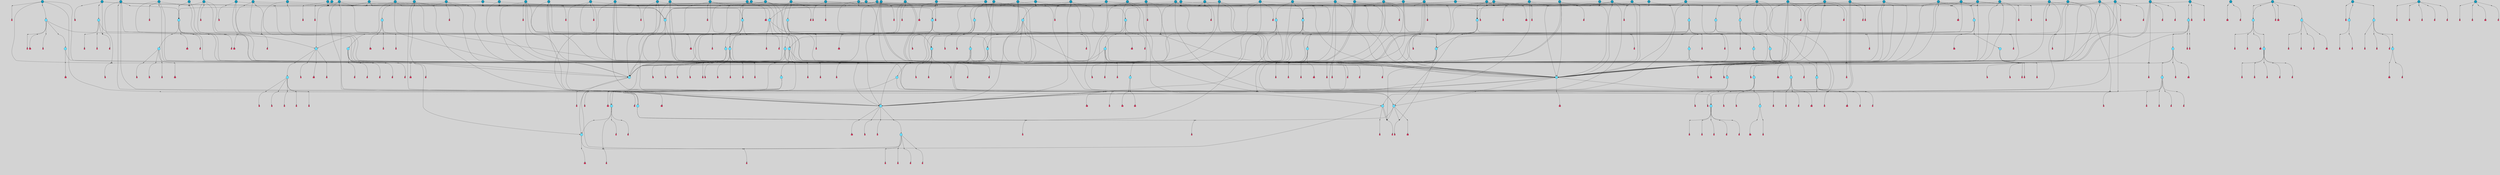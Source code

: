 // File exported with GEGELATI v1.3.1
// On the 2024-04-08 17:45:11
// With the File::TPGGraphDotExporter
digraph{
	graph[pad = "0.212, 0.055" bgcolor = lightgray]
	node[shape=circle style = filled label = ""]
		T3 [fillcolor="#66ddff"]
		T7 [fillcolor="#66ddff"]
		T9 [fillcolor="#66ddff"]
		T11 [fillcolor="#66ddff"]
		T27 [fillcolor="#66ddff"]
		T54 [fillcolor="#66ddff"]
		T59 [fillcolor="#66ddff"]
		T95 [fillcolor="#66ddff"]
		T111 [fillcolor="#66ddff"]
		T129 [fillcolor="#66ddff"]
		T195 [fillcolor="#66ddff"]
		T229 [fillcolor="#66ddff"]
		T325 [fillcolor="#66ddff"]
		T605 [fillcolor="#1199bb"]
		T633 [fillcolor="#66ddff"]
		T656 [fillcolor="#66ddff"]
		T670 [fillcolor="#66ddff"]
		T672 [fillcolor="#66ddff"]
		T737 [fillcolor="#66ddff"]
		T743 [fillcolor="#66ddff"]
		T744 [fillcolor="#66ddff"]
		T746 [fillcolor="#66ddff"]
		T747 [fillcolor="#66ddff"]
		T748 [fillcolor="#66ddff"]
		T753 [fillcolor="#66ddff"]
		T754 [fillcolor="#66ddff"]
		T780 [fillcolor="#66ddff"]
		T793 [fillcolor="#66ddff"]
		T812 [fillcolor="#66ddff"]
		T816 [fillcolor="#1199bb"]
		T819 [fillcolor="#66ddff"]
		T820 [fillcolor="#66ddff"]
		T822 [fillcolor="#66ddff"]
		T823 [fillcolor="#66ddff"]
		T824 [fillcolor="#66ddff"]
		T825 [fillcolor="#66ddff"]
		T826 [fillcolor="#66ddff"]
		T828 [fillcolor="#66ddff"]
		T829 [fillcolor="#66ddff"]
		T830 [fillcolor="#1199bb"]
		T834 [fillcolor="#1199bb"]
		T838 [fillcolor="#66ddff"]
		T869 [fillcolor="#66ddff"]
		T874 [fillcolor="#66ddff"]
		T952 [fillcolor="#66ddff"]
		T954 [fillcolor="#66ddff"]
		T961 [fillcolor="#66ddff"]
		T970 [fillcolor="#1199bb"]
		T988 [fillcolor="#66ddff"]
		T992 [fillcolor="#1199bb"]
		T995 [fillcolor="#1199bb"]
		T1012 [fillcolor="#1199bb"]
		T1021 [fillcolor="#66ddff"]
		T1048 [fillcolor="#1199bb"]
		T1052 [fillcolor="#66ddff"]
		T1053 [fillcolor="#1199bb"]
		T1054 [fillcolor="#1199bb"]
		T1055 [fillcolor="#1199bb"]
		T1056 [fillcolor="#1199bb"]
		T1058 [fillcolor="#1199bb"]
		T1061 [fillcolor="#1199bb"]
		T1062 [fillcolor="#1199bb"]
		T1064 [fillcolor="#1199bb"]
		T1067 [fillcolor="#1199bb"]
		T1069 [fillcolor="#66ddff"]
		T1078 [fillcolor="#1199bb"]
		T1083 [fillcolor="#1199bb"]
		T1086 [fillcolor="#1199bb"]
		T1087 [fillcolor="#66ddff"]
		T1096 [fillcolor="#66ddff"]
		T1097 [fillcolor="#66ddff"]
		T973 [fillcolor="#66ddff"]
		T1098 [fillcolor="#66ddff"]
		T1099 [fillcolor="#66ddff"]
		T1100 [fillcolor="#66ddff"]
		T1101 [fillcolor="#66ddff"]
		T1102 [fillcolor="#66ddff"]
		T1103 [fillcolor="#66ddff"]
		T1111 [fillcolor="#1199bb"]
		T1114 [fillcolor="#1199bb"]
		T1115 [fillcolor="#1199bb"]
		T1119 [fillcolor="#1199bb"]
		T1121 [fillcolor="#1199bb"]
		T1122 [fillcolor="#1199bb"]
		T1123 [fillcolor="#1199bb"]
		T1128 [fillcolor="#1199bb"]
		T1129 [fillcolor="#1199bb"]
		T1130 [fillcolor="#1199bb"]
		T1131 [fillcolor="#1199bb"]
		T1132 [fillcolor="#1199bb"]
		T1134 [fillcolor="#1199bb"]
		T1137 [fillcolor="#1199bb"]
		T1138 [fillcolor="#1199bb"]
		T1141 [fillcolor="#1199bb"]
		T1148 [fillcolor="#1199bb"]
		T1158 [fillcolor="#1199bb"]
		T1161 [fillcolor="#1199bb"]
		T1171 [fillcolor="#1199bb"]
		T1173 [fillcolor="#1199bb"]
		T1174 [fillcolor="#1199bb"]
		T1175 [fillcolor="#1199bb"]
		T1178 [fillcolor="#1199bb"]
		T1179 [fillcolor="#1199bb"]
		T1180 [fillcolor="#1199bb"]
		T1181 [fillcolor="#1199bb"]
		T1183 [fillcolor="#1199bb"]
		T1184 [fillcolor="#1199bb"]
		T1188 [fillcolor="#1199bb"]
		T1228 [fillcolor="#1199bb"]
		T1229 [fillcolor="#1199bb"]
		T1232 [fillcolor="#1199bb"]
		T1233 [fillcolor="#1199bb"]
		T1235 [fillcolor="#1199bb"]
		T1237 [fillcolor="#1199bb"]
		T1238 [fillcolor="#1199bb"]
		T1239 [fillcolor="#1199bb"]
		T1240 [fillcolor="#1199bb"]
		T1243 [fillcolor="#1199bb"]
		T1244 [fillcolor="#1199bb"]
		T1245 [fillcolor="#66ddff"]
		T1246 [fillcolor="#66ddff"]
		T1248 [fillcolor="#1199bb"]
		T1249 [fillcolor="#66ddff"]
		T1250 [fillcolor="#66ddff"]
		T1251 [fillcolor="#66ddff"]
		T1252 [fillcolor="#66ddff"]
		T1163 [fillcolor="#1199bb"]
		T1253 [fillcolor="#1199bb"]
		T1257 [fillcolor="#66ddff"]
		T1258 [fillcolor="#1199bb"]
		T1259 [fillcolor="#66ddff"]
		T1260 [fillcolor="#1199bb"]
		T1262 [fillcolor="#1199bb"]
		T1264 [fillcolor="#1199bb"]
		T621 [fillcolor="#1199bb"]
		T1265 [fillcolor="#1199bb"]
		T1266 [fillcolor="#1199bb"]
		T1267 [fillcolor="#1199bb"]
		T1268 [fillcolor="#1199bb"]
		T1269 [fillcolor="#1199bb"]
		T1271 [fillcolor="#1199bb"]
		T1272 [fillcolor="#1199bb"]
		T1273 [fillcolor="#1199bb"]
		T1274 [fillcolor="#1199bb"]
		T1275 [fillcolor="#1199bb"]
		T1276 [fillcolor="#1199bb"]
		T1277 [fillcolor="#1199bb"]
		T1278 [fillcolor="#1199bb"]
		T1279 [fillcolor="#1199bb"]
		T1280 [fillcolor="#1199bb"]
		P22313 [fillcolor="#cccccc" shape=point] //6|
		I22313 [shape=box style=invis label="6|1&2|6#1|7&#92;n10|7&2|0#1|5&#92;n9|4&0|1#2|2&#92;n8|6&0|0#1|0&#92;n"]
		P22313 -> I22313[style=invis]
		A13817 [fillcolor="#ff3366" shape=box margin=0.03 width=0 height=0 label="3"]
		T3 -> P22313 -> A13817
		P22314 [fillcolor="#cccccc" shape=point] //3|
		I22314 [shape=box style=invis label="7|6&2|4#0|2&#92;n10|3&2|7#1|4&#92;n11|6&0|4#0|1&#92;n7|1&0|0#2|6&#92;n7|6&0|3#2|6&#92;n4|0&2|6#0|1&#92;n4|4&2|5#0|2&#92;n4|6&0|4#2|7&#92;n10|0&2|3#1|5&#92;n2|6&0|5#0|2&#92;n1|0&2|3#0|7&#92;n1|6&2|0#0|5&#92;n6|2&0|1#0|7&#92;n9|2&0|3#2|7&#92;n5|3&0|6#0|6&#92;n1|7&2|5#2|3&#92;n8|1&2|7#0|6&#92;n1|0&2|5#2|1&#92;n7|1&2|2#2|5&#92;n7|4&2|6#0|3&#92;n"]
		P22314 -> I22314[style=invis]
		A13818 [fillcolor="#ff3366" shape=box margin=0.03 width=0 height=0 label="4"]
		T3 -> P22314 -> A13818
		P22315 [fillcolor="#cccccc" shape=point] //-3|
		I22315 [shape=box style=invis label="1|6&2|7#0|7&#92;n10|2&0|7#1|3&#92;n9|6&2|7#2|2&#92;n5|3&0|7#0|7&#92;n1|6&2|3#0|0&#92;n2|3&2|3#2|2&#92;n5|1&2|6#0|6&#92;n"]
		P22315 -> I22315[style=invis]
		A13819 [fillcolor="#ff3366" shape=box margin=0.03 width=0 height=0 label="7"]
		T7 -> P22315 -> A13819
		P22316 [fillcolor="#cccccc" shape=point] //5|
		I22316 [shape=box style=invis label="0|5&2|3#0|1&#92;n0|6&2|1#2|4&#92;n6|2&2|6#0|7&#92;n7|4&0|3#0|1&#92;n5|4&0|7#1|6&#92;n9|1&0|5#2|2&#92;n6|3&2|3#1|7&#92;n11|7&2|4#1|6&#92;n2|5&0|1#0|0&#92;n4|7&0|0#0|2&#92;n6|2&0|6#0|0&#92;n2|1&2|6#2|4&#92;n10|0&2|0#1|0&#92;n6|6&2|4#0|6&#92;n"]
		P22316 -> I22316[style=invis]
		A13820 [fillcolor="#ff3366" shape=box margin=0.03 width=0 height=0 label="8"]
		T7 -> P22316 -> A13820
		P22317 [fillcolor="#cccccc" shape=point] //-6|
		I22317 [shape=box style=invis label="11|1&0|7#2|0&#92;n10|4&0|1#1|0&#92;n4|3&2|4#2|1&#92;n0|5&2|0#0|0&#92;n6|1&0|0#0|3&#92;n8|2&2|0#0|4&#92;n11|4&2|0#1|6&#92;n7|0&2|6#2|3&#92;n5|3&2|6#2|0&#92;n2|0&2|0#0|4&#92;n"]
		P22317 -> I22317[style=invis]
		A13821 [fillcolor="#ff3366" shape=box margin=0.03 width=0 height=0 label="9"]
		T9 -> P22317 -> A13821
		P22318 [fillcolor="#cccccc" shape=point] //2|
		I22318 [shape=box style=invis label="6|3&2|7#1|4&#92;n8|6&0|0#2|5&#92;n2|1&0|2#0|3&#92;n8|7&0|6#0|4&#92;n2|1&2|0#0|1&#92;n0|0&2|2#2|3&#92;n6|6&0|7#2|1&#92;n6|1&0|7#2|6&#92;n5|4&2|7#0|4&#92;n0|3&0|4#2|0&#92;n11|0&2|0#2|5&#92;n4|5&2|5#2|4&#92;n5|7&0|6#0|4&#92;n9|7&2|5#0|3&#92;n5|4&2|1#0|3&#92;n5|3&0|1#1|7&#92;n0|4&0|3#2|5&#92;n"]
		P22318 -> I22318[style=invis]
		A13822 [fillcolor="#ff3366" shape=box margin=0.03 width=0 height=0 label="10"]
		T9 -> P22318 -> A13822
		P22319 [fillcolor="#cccccc" shape=point] //6|
		I22319 [shape=box style=invis label="3|0&2|7#2|2&#92;n3|2&0|4#2|5&#92;n5|1&0|2#1|0&#92;n8|7&0|1#2|0&#92;n8|5&0|3#0|6&#92;n0|2&0|2#2|3&#92;n1|5&2|5#0|5&#92;n5|6&0|6#0|7&#92;n6|7&0|0#2|6&#92;n1|2&2|3#0|0&#92;n7|7&2|3#0|4&#92;n0|7&2|7#0|6&#92;n1|0&2|2#2|7&#92;n4|4&0|1#0|0&#92;n"]
		P22319 -> I22319[style=invis]
		A13823 [fillcolor="#ff3366" shape=box margin=0.03 width=0 height=0 label="11"]
		T11 -> P22319 -> A13823
		P22320 [fillcolor="#cccccc" shape=point] //-4|
		I22320 [shape=box style=invis label="4|1&0|4#2|6&#92;n1|2&2|2#2|0&#92;n1|2&2|0#0|6&#92;n8|4&2|3#2|5&#92;n5|5&2|1#1|0&#92;n"]
		P22320 -> I22320[style=invis]
		A13824 [fillcolor="#ff3366" shape=box margin=0.03 width=0 height=0 label="12"]
		T11 -> P22320 -> A13824
		P22321 [fillcolor="#cccccc" shape=point] //2|
		I22321 [shape=box style=invis label="9|1&2|3#0|1&#92;n5|2&2|0#2|4&#92;n3|6&2|5#2|7&#92;n7|0&2|5#0|4&#92;n1|2&0|3#0|5&#92;n7|3&2|7#0|0&#92;n"]
		P22321 -> I22321[style=invis]
		A13825 [fillcolor="#ff3366" shape=box margin=0.03 width=0 height=0 label="2"]
		T27 -> P22321 -> A13825
		P22322 [fillcolor="#cccccc" shape=point] //-6|
		I22322 [shape=box style=invis label="7|5&0|4#0|4&#92;n11|0&2|5#2|1&#92;n"]
		P22322 -> I22322[style=invis]
		A13826 [fillcolor="#ff3366" shape=box margin=0.03 width=0 height=0 label="3"]
		T27 -> P22322 -> A13826
		T27 -> P22314
		P22323 [fillcolor="#cccccc" shape=point] //0|
		I22323 [shape=box style=invis label="2|5&0|1#0|6&#92;n6|1&2|2#2|7&#92;n8|0&0|3#1|4&#92;n4|3&2|5#2|4&#92;n8|1&2|4#0|0&#92;n6|6&0|1#2|6&#92;n11|7&2|4#2|5&#92;n6|2&2|4#0|2&#92;n8|5&2|4#2|4&#92;n2|1&2|1#2|2&#92;n2|7&2|5#2|6&#92;n9|7&0|5#0|4&#92;n1|2&0|5#2|6&#92;n4|2&2|3#2|7&#92;n3|3&2|1#0|2&#92;n"]
		P22323 -> I22323[style=invis]
		A13827 [fillcolor="#ff3366" shape=box margin=0.03 width=0 height=0 label="5"]
		T27 -> P22323 -> A13827
		P22324 [fillcolor="#cccccc" shape=point] //0|
		I22324 [shape=box style=invis label="4|0&0|3#2|7&#92;n10|2&0|3#1|7&#92;n3|5&0|2#0|3&#92;n4|5&0|0#2|1&#92;n10|7&2|0#1|2&#92;n5|3&2|3#1|6&#92;n9|5&2|0#0|4&#92;n5|4&2|7#0|2&#92;n10|3&2|7#1|4&#92;n7|2&0|1#2|6&#92;n8|6&0|5#0|5&#92;n8|7&2|3#0|5&#92;n2|6&2|4#0|0&#92;n"]
		P22324 -> I22324[style=invis]
		A13828 [fillcolor="#ff3366" shape=box margin=0.03 width=0 height=0 label="5"]
		T27 -> P22324 -> A13828
		P22325 [fillcolor="#cccccc" shape=point] //8|
		I22325 [shape=box style=invis label="9|0&0|1#2|0&#92;n10|1&2|5#1|4&#92;n8|2&2|6#0|4&#92;n2|4&2|5#2|3&#92;n4|2&2|2#0|2&#92;n7|5&0|2#0|0&#92;n8|2&2|1#1|3&#92;n8|7&0|7#2|1&#92;n1|1&0|0#0|7&#92;n5|6&2|5#1|0&#92;n6|6&2|5#0|0&#92;n11|4&0|3#2|6&#92;n4|2&2|4#0|7&#92;n5|6&0|1#2|0&#92;n11|3&0|2#0|7&#92;n"]
		P22325 -> I22325[style=invis]
		A13829 [fillcolor="#ff3366" shape=box margin=0.03 width=0 height=0 label="6"]
		T54 -> P22325 -> A13829
		P22326 [fillcolor="#cccccc" shape=point] //5|
		I22326 [shape=box style=invis label="3|0&2|0#0|1&#92;n3|0&0|7#0|1&#92;n5|3&0|2#2|6&#92;n4|4&2|4#2|6&#92;n11|2&0|7#1|6&#92;n2|7&2|2#2|5&#92;n9|3&2|6#2|7&#92;n7|7&0|0#0|4&#92;n6|1&2|4#2|3&#92;n5|4&2|0#1|6&#92;n1|3&0|7#0|4&#92;n"]
		P22326 -> I22326[style=invis]
		A13830 [fillcolor="#ff3366" shape=box margin=0.03 width=0 height=0 label="7"]
		T54 -> P22326 -> A13830
		P22327 [fillcolor="#cccccc" shape=point] //-10|
		I22327 [shape=box style=invis label="3|6&0|0#0|4&#92;n4|1&2|4#0|1&#92;n5|1&0|1#0|4&#92;n5|5&2|6#0|5&#92;n6|5&0|6#0|3&#92;n11|1&2|0#0|1&#92;n0|7&2|0#0|3&#92;n1|2&0|6#0|1&#92;n8|0&0|4#2|0&#92;n0|4&0|7#2|7&#92;n7|0&2|7#1|3&#92;n3|1&0|5#2|5&#92;n5|1&0|4#0|3&#92;n2|2&0|2#0|0&#92;n8|3&0|1#0|7&#92;n3|0&0|3#0|5&#92;n7|2&0|5#2|0&#92;n6|3&2|7#1|5&#92;n4|7&2|7#2|1&#92;n"]
		P22327 -> I22327[style=invis]
		A13831 [fillcolor="#ff3366" shape=box margin=0.03 width=0 height=0 label="14"]
		T54 -> P22327 -> A13831
		T54 -> P22316
		P22328 [fillcolor="#cccccc" shape=point] //8|
		I22328 [shape=box style=invis label="9|0&0|1#2|0&#92;n10|1&2|5#1|4&#92;n8|2&2|6#0|4&#92;n4|5&0|3#0|1&#92;n2|4&2|5#2|3&#92;n4|2&2|2#0|2&#92;n7|5&0|2#0|0&#92;n8|2&2|1#1|3&#92;n8|7&0|7#2|1&#92;n1|1&0|0#0|7&#92;n5|6&2|5#1|0&#92;n6|3&2|5#0|0&#92;n11|4&0|3#2|6&#92;n1|2&2|4#0|7&#92;n5|6&0|1#2|0&#92;n11|3&0|2#0|7&#92;n"]
		P22328 -> I22328[style=invis]
		A13832 [fillcolor="#ff3366" shape=box margin=0.03 width=0 height=0 label="6"]
		T59 -> P22328 -> A13832
		T59 -> P22326
		T59 -> P22317
		T59 -> P22326
		P22329 [fillcolor="#cccccc" shape=point] //4|
		I22329 [shape=box style=invis label="4|3&0|6#0|3&#92;n5|7&2|3#2|2&#92;n5|6&0|7#1|2&#92;n1|4&2|6#0|3&#92;n8|4&2|1#2|5&#92;n9|5&2|4#1|4&#92;n2|4&0|5#0|7&#92;n10|0&0|6#1|3&#92;n3|0&0|6#0|2&#92;n2|7&2|7#2|6&#92;n5|2&0|5#1|5&#92;n10|4&2|5#1|7&#92;n4|0&0|4#2|4&#92;n11|1&0|4#2|6&#92;n10|6&2|0#1|4&#92;n9|7&0|3#1|4&#92;n4|5&2|7#0|6&#92;n11|5&2|6#2|3&#92;n0|3&0|5#0|1&#92;n"]
		P22329 -> I22329[style=invis]
		A13833 [fillcolor="#ff3366" shape=box margin=0.03 width=0 height=0 label="13"]
		T95 -> P22329 -> A13833
		P22330 [fillcolor="#cccccc" shape=point] //8|
		I22330 [shape=box style=invis label="9|7&0|5#2|5&#92;n3|3&2|3#0|2&#92;n9|5&2|2#1|0&#92;n2|3&0|6#0|3&#92;n4|4&2|5#2|7&#92;n11|3&2|0#1|5&#92;n6|6&2|1#2|2&#92;n4|6&0|1#2|2&#92;n2|5&2|7#2|2&#92;n7|7&2|2#2|3&#92;n6|5&0|3#2|6&#92;n6|7&0|6#0|2&#92;n"]
		P22330 -> I22330[style=invis]
		A13834 [fillcolor="#ff3366" shape=box margin=0.03 width=0 height=0 label="14"]
		T95 -> P22330 -> A13834
		P22331 [fillcolor="#cccccc" shape=point] //2|
		I22331 [shape=box style=invis label="4|1&0|4#2|6&#92;n5|5&2|1#1|0&#92;n1|0&2|0#0|6&#92;n8|4&2|3#2|5&#92;n"]
		P22331 -> I22331[style=invis]
		T95 -> P22331 -> T11
		P22332 [fillcolor="#cccccc" shape=point] //-9|
		I22332 [shape=box style=invis label="2|0&2|0#2|1&#92;n4|4&2|4#2|6&#92;n9|1&0|3#1|7&#92;n5|3&0|2#2|6&#92;n2|7&2|2#2|5&#92;n5|4&2|0#1|6&#92;n3|0&0|7#0|1&#92;n1|3&0|7#0|4&#92;n11|6&2|2#0|7&#92;n7|7&0|0#0|4&#92;n11|0&0|7#1|6&#92;n9|3&2|6#2|7&#92;n"]
		P22332 -> I22332[style=invis]
		A13835 [fillcolor="#ff3366" shape=box margin=0.03 width=0 height=0 label="7"]
		T95 -> P22332 -> A13835
		P22333 [fillcolor="#cccccc" shape=point] //-8|
		I22333 [shape=box style=invis label="7|5&0|4#2|4&#92;n"]
		P22333 -> I22333[style=invis]
		A13836 [fillcolor="#ff3366" shape=box margin=0.03 width=0 height=0 label="3"]
		T95 -> P22333 -> A13836
		P22334 [fillcolor="#cccccc" shape=point] //-5|
		I22334 [shape=box style=invis label="0|0&2|3#0|2&#92;n10|5&0|6#1|3&#92;n7|3&0|6#2|3&#92;n3|4&0|6#0|6&#92;n10|5&0|2#1|1&#92;n5|0&0|1#0|3&#92;n6|6&2|5#1|5&#92;n7|4&0|2#1|7&#92;n5|7&0|1#2|5&#92;n1|5&0|0#0|3&#92;n7|5&2|1#2|6&#92;n9|0&0|2#0|0&#92;n4|0&2|4#0|0&#92;n4|6&0|0#2|3&#92;n3|1&0|6#2|5&#92;n7|7&2|1#2|3&#92;n9|4&2|2#0|6&#92;n"]
		P22334 -> I22334[style=invis]
		T111 -> P22334 -> T9
		P22335 [fillcolor="#cccccc" shape=point] //7|
		I22335 [shape=box style=invis label="7|4&2|1#2|0&#92;n4|1&2|4#2|3&#92;n5|0&2|0#2|2&#92;n6|1&2|4#2|6&#92;n"]
		P22335 -> I22335[style=invis]
		A13837 [fillcolor="#ff3366" shape=box margin=0.03 width=0 height=0 label="9"]
		T111 -> P22335 -> A13837
		P22336 [fillcolor="#cccccc" shape=point] //2|
		I22336 [shape=box style=invis label="3|0&2|0#0|1&#92;n11|2&0|7#1|6&#92;n8|7&2|4#0|5&#92;n5|3&0|2#2|6&#92;n4|4&2|4#2|6&#92;n3|0&0|7#0|1&#92;n2|7&2|2#2|5&#92;n9|3&2|6#2|7&#92;n7|7&0|0#0|4&#92;n6|1&2|4#1|3&#92;n5|4&2|0#1|6&#92;n1|3&0|7#0|4&#92;n"]
		P22336 -> I22336[style=invis]
		A13838 [fillcolor="#ff3366" shape=box margin=0.03 width=0 height=0 label="7"]
		T111 -> P22336 -> A13838
		T111 -> P22317
		T129 -> P22325
		T129 -> P22326
		P22337 [fillcolor="#cccccc" shape=point] //10|
		I22337 [shape=box style=invis label="4|5&2|7#2|1&#92;n1|7&2|3#0|6&#92;n3|5&2|2#0|3&#92;n10|3&0|7#1|4&#92;n7|1&0|4#2|6&#92;n10|2&0|3#1|7&#92;n9|5&2|0#0|4&#92;n4|0&0|3#2|7&#92;n11|4&2|6#1|2&#92;n5|4&2|7#0|2&#92;n2|6&2|4#0|0&#92;n6|5&0|7#2|1&#92;n5|3&2|3#1|6&#92;n10|7&2|0#1|2&#92;n"]
		P22337 -> I22337[style=invis]
		A13839 [fillcolor="#ff3366" shape=box margin=0.03 width=0 height=0 label="5"]
		T129 -> P22337 -> A13839
		P22338 [fillcolor="#cccccc" shape=point] //5|
		I22338 [shape=box style=invis label="9|4&2|3#1|3&#92;n0|4&2|4#0|5&#92;n6|1&2|6#2|5&#92;n4|0&0|5#2|0&#92;n"]
		P22338 -> I22338[style=invis]
		A13840 [fillcolor="#ff3366" shape=box margin=0.03 width=0 height=0 label="7"]
		T129 -> P22338 -> A13840
		P22339 [fillcolor="#cccccc" shape=point] //6|
		I22339 [shape=box style=invis label="9|4&2|7#0|6&#92;n8|4&0|1#1|0&#92;n1|3&0|0#2|1&#92;n2|4&0|6#2|2&#92;n5|1&2|5#0|7&#92;n3|0&0|3#2|6&#92;n2|2&2|6#0|2&#92;n8|4&0|4#2|2&#92;n5|1&2|4#0|3&#92;n9|4&0|6#0|6&#92;n5|0&2|2#1|5&#92;n11|7&0|0#1|1&#92;n0|4&0|3#0|3&#92;n7|7&2|4#2|5&#92;n1|5&0|1#2|1&#92;n"]
		P22339 -> I22339[style=invis]
		A13841 [fillcolor="#ff3366" shape=box margin=0.03 width=0 height=0 label="1"]
		T129 -> P22339 -> A13841
		P22340 [fillcolor="#cccccc" shape=point] //5|
		I22340 [shape=box style=invis label="3|0&2|0#2|1&#92;n3|0&0|7#0|1&#92;n5|3&0|2#2|6&#92;n4|4&2|4#2|6&#92;n5|4&2|0#1|6&#92;n2|7&2|2#2|5&#92;n1|3&0|7#0|4&#92;n11|6&2|2#0|7&#92;n7|7&0|0#0|4&#92;n6|1&2|4#2|3&#92;n11|0&0|7#1|6&#92;n9|3&2|6#2|7&#92;n"]
		P22340 -> I22340[style=invis]
		A13842 [fillcolor="#ff3366" shape=box margin=0.03 width=0 height=0 label="7"]
		T195 -> P22340 -> A13842
		P22341 [fillcolor="#cccccc" shape=point] //4|
		I22341 [shape=box style=invis label="7|1&0|6#0|1&#92;n6|7&2|7#1|7&#92;n10|1&2|1#1|1&#92;n9|6&2|2#1|4&#92;n4|7&0|4#2|2&#92;n9|6&0|5#1|1&#92;n10|0&2|6#1|6&#92;n5|1&0|1#2|3&#92;n10|1&0|5#1|0&#92;n3|4&2|3#0|0&#92;n8|2&0|5#2|4&#92;n1|6&2|0#0|0&#92;n2|3&0|1#2|6&#92;n5|2&2|2#1|6&#92;n2|2&0|1#2|1&#92;n3|1&2|7#0|3&#92;n6|7&2|3#0|4&#92;n"]
		P22341 -> I22341[style=invis]
		A13843 [fillcolor="#ff3366" shape=box margin=0.03 width=0 height=0 label="10"]
		T195 -> P22341 -> A13843
		P22342 [fillcolor="#cccccc" shape=point] //-4|
		I22342 [shape=box style=invis label="0|4&0|0#2|7&#92;n8|5&2|4#2|4&#92;n4|3&2|5#2|4&#92;n11|7&2|2#2|5&#92;n6|5&2|2#2|7&#92;n3|2&0|7#0|7&#92;n3|3&2|1#0|3&#92;n2|6&0|3#2|5&#92;n0|1&2|6#2|2&#92;n8|2&0|0#1|6&#92;n0|7&0|5#0|4&#92;n9|5&0|3#2|7&#92;n2|7&2|5#2|6&#92;n9|0&2|0#0|1&#92;n1|2&2|4#0|2&#92;n"]
		P22342 -> I22342[style=invis]
		T195 -> P22342 -> T27
		P22343 [fillcolor="#cccccc" shape=point] //7|
		I22343 [shape=box style=invis label="7|4&2|7#0|4&#92;n4|6&0|1#2|5&#92;n2|1&2|3#0|0&#92;n4|3&2|0#0|1&#92;n0|0&2|7#2|7&#92;n7|7&0|5#2|3&#92;n5|0&2|1#2|2&#92;n10|0&0|4#1|2&#92;n4|4&0|7#0|0&#92;n6|7&0|2#0|1&#92;n1|4&2|5#0|4&#92;n"]
		P22343 -> I22343[style=invis]
		A13844 [fillcolor="#ff3366" shape=box margin=0.03 width=0 height=0 label="0"]
		T195 -> P22343 -> A13844
		P22344 [fillcolor="#cccccc" shape=point] //-2|
		I22344 [shape=box style=invis label="5|2&2|0#2|4&#92;n9|1&2|3#0|1&#92;n3|6&2|5#2|7&#92;n7|0&2|1#0|4&#92;n1|2&0|3#0|5&#92;n7|3&2|7#0|0&#92;n"]
		P22344 -> I22344[style=invis]
		A13845 [fillcolor="#ff3366" shape=box margin=0.03 width=0 height=0 label="2"]
		T229 -> P22344 -> A13845
		P22345 [fillcolor="#cccccc" shape=point] //9|
		I22345 [shape=box style=invis label="7|1&2|2#2|5&#92;n1|0&2|5#2|1&#92;n11|6&0|4#0|1&#92;n10|6&0|3#1|6&#92;n7|1&0|0#2|6&#92;n4|0&2|6#0|1&#92;n4|6&0|4#2|7&#92;n10|0&2|3#1|0&#92;n1|0&2|3#0|7&#92;n1|6&2|0#0|5&#92;n6|2&0|1#0|7&#92;n9|2&0|3#2|7&#92;n5|3&0|6#0|6&#92;n3|1&0|3#0|5&#92;n1|7&2|5#2|3&#92;n8|1&2|7#0|6&#92;n10|3&2|0#1|4&#92;n7|6&2|4#0|2&#92;n7|4&2|6#0|3&#92;n"]
		P22345 -> I22345[style=invis]
		T229 -> P22345 -> T7
		P22346 [fillcolor="#cccccc" shape=point] //2|
		I22346 [shape=box style=invis label="8|6&0|2#0|5&#92;n10|5&2|3#1|7&#92;n5|6&0|1#2|5&#92;n11|3&0|0#2|2&#92;n0|3&2|1#0|6&#92;n9|7&2|6#0|1&#92;n4|6&2|7#0|2&#92;n8|0&0|6#2|0&#92;n11|2&0|7#0|1&#92;n3|7&2|4#0|7&#92;n5|1&0|1#0|6&#92;n7|6&2|7#2|4&#92;n6|1&0|3#0|2&#92;n6|6&2|5#1|2&#92;n8|5&0|2#0|0&#92;n0|2&0|3#0|0&#92;n2|5&2|5#2|1&#92;n10|4&0|1#1|0&#92;n4|3&2|5#0|4&#92;n"]
		P22346 -> I22346[style=invis]
		A13846 [fillcolor="#ff3366" shape=box margin=0.03 width=0 height=0 label="11"]
		T229 -> P22346 -> A13846
		P22347 [fillcolor="#cccccc" shape=point] //-7|
		I22347 [shape=box style=invis label="11|2&2|6#1|1&#92;n2|3&0|6#2|3&#92;n10|0&0|2#1|4&#92;n"]
		P22347 -> I22347[style=invis]
		T229 -> P22347 -> T111
		P22348 [fillcolor="#cccccc" shape=point] //-1|
		I22348 [shape=box style=invis label="6|4&0|4#2|4&#92;n4|5&2|5#2|4&#92;n9|7&2|5#0|3&#92;n3|7&2|6#0|6&#92;n8|7&0|6#0|4&#92;n2|1&2|0#0|1&#92;n8|6&0|0#2|5&#92;n2|1&0|2#0|3&#92;n6|1&0|7#2|6&#92;n6|3&0|1#1|6&#92;n5|4&2|7#0|4&#92;n0|7&0|4#2|0&#92;n11|0&2|0#2|5&#92;n3|7&2|0#2|7&#92;n8|3&2|7#1|4&#92;n5|7&0|6#0|4&#92;n0|0&2|3#2|3&#92;n5|4&2|1#0|3&#92;n0|4&0|3#2|5&#92;n"]
		P22348 -> I22348[style=invis]
		A13847 [fillcolor="#ff3366" shape=box margin=0.03 width=0 height=0 label="10"]
		T229 -> P22348 -> A13847
		P22349 [fillcolor="#cccccc" shape=point] //-4|
		I22349 [shape=box style=invis label="4|1&0|4#2|6&#92;n1|2&2|2#2|0&#92;n1|2&2|0#0|6&#92;n8|4&2|3#2|5&#92;n5|5&2|1#1|0&#92;n"]
		P22349 -> I22349[style=invis]
		A13848 [fillcolor="#ff3366" shape=box margin=0.03 width=0 height=0 label="12"]
		T325 -> P22349 -> A13848
		P22350 [fillcolor="#cccccc" shape=point] //6|
		I22350 [shape=box style=invis label="3|0&2|7#2|2&#92;n3|2&0|4#2|5&#92;n5|1&0|2#1|0&#92;n8|7&0|1#2|0&#92;n8|5&0|3#0|6&#92;n0|2&0|2#2|3&#92;n1|5&2|5#0|5&#92;n5|6&0|6#0|7&#92;n6|7&0|0#2|6&#92;n1|2&2|3#0|0&#92;n7|7&2|3#0|4&#92;n0|7&2|7#0|6&#92;n1|0&2|2#2|7&#92;n4|4&0|1#0|0&#92;n"]
		P22350 -> I22350[style=invis]
		A13849 [fillcolor="#ff3366" shape=box margin=0.03 width=0 height=0 label="11"]
		T325 -> P22350 -> A13849
		P22351 [fillcolor="#cccccc" shape=point] //4|
		I22351 [shape=box style=invis label="7|0&0|3#1|6&#92;n10|7&0|3#1|1&#92;n2|6&0|1#0|0&#92;n1|7&0|7#2|6&#92;n6|0&2|1#1|1&#92;n1|7&2|2#0|2&#92;n10|6&0|1#1|4&#92;n11|1&0|0#2|0&#92;n7|1&2|1#2|3&#92;n9|3&2|5#2|2&#92;n7|6&0|1#2|7&#92;n4|1&2|6#2|4&#92;n1|3&0|2#0|5&#92;n9|7&2|4#1|6&#92;n0|5&0|5#2|1&#92;n1|1&2|4#2|5&#92;n1|2&2|5#0|0&#92;n8|1&2|7#1|6&#92;n2|6&0|6#0|6&#92;n"]
		P22351 -> I22351[style=invis]
		T605 -> P22351 -> T95
		P22352 [fillcolor="#cccccc" shape=point] //5|
		I22352 [shape=box style=invis label="0|5&2|3#0|1&#92;n0|6&2|1#2|4&#92;n6|2&2|6#0|7&#92;n7|4&0|3#0|1&#92;n5|4&0|7#1|6&#92;n9|1&0|5#2|2&#92;n6|3&2|3#1|7&#92;n11|7&2|4#1|6&#92;n2|5&0|1#0|0&#92;n4|7&0|0#0|2&#92;n6|2&0|6#0|0&#92;n2|1&2|6#2|4&#92;n10|0&2|0#1|0&#92;n6|6&2|4#0|6&#92;n"]
		P22352 -> I22352[style=invis]
		A13850 [fillcolor="#ff3366" shape=box margin=0.03 width=0 height=0 label="8"]
		T605 -> P22352 -> A13850
		P22353 [fillcolor="#cccccc" shape=point] //-3|
		I22353 [shape=box style=invis label="8|0&2|5#1|1&#92;n11|3&2|5#2|5&#92;n"]
		P22353 -> I22353[style=invis]
		T605 -> P22353 -> T59
		P22354 [fillcolor="#cccccc" shape=point] //-9|
		I22354 [shape=box style=invis label="4|7&2|6#0|5&#92;n11|3&0|2#2|6&#92;n10|2&2|4#1|6&#92;n3|0&2|6#2|7&#92;n4|3&0|5#0|7&#92;n2|3&0|7#0|7&#92;n10|6&0|7#1|5&#92;n10|1&2|2#1|1&#92;n1|7&0|3#2|6&#92;n"]
		P22354 -> I22354[style=invis]
		A13851 [fillcolor="#ff3366" shape=box margin=0.03 width=0 height=0 label="4"]
		T605 -> P22354 -> A13851
		P22355 [fillcolor="#cccccc" shape=point] //5|
		I22355 [shape=box style=invis label="1|2&2|4#2|0&#92;n5|1&2|1#0|6&#92;n1|2&2|1#2|3&#92;n10|2&0|7#1|3&#92;n9|6&2|7#2|6&#92;n2|2&2|3#2|2&#92;n5|3&2|7#0|7&#92;n0|4&2|3#0|3&#92;n1|0&2|7#0|7&#92;n"]
		P22355 -> I22355[style=invis]
		A13852 [fillcolor="#ff3366" shape=box margin=0.03 width=0 height=0 label="7"]
		T605 -> P22355 -> A13852
		P22356 [fillcolor="#cccccc" shape=point] //-1|
		I22356 [shape=box style=invis label="5|7&2|4#0|7&#92;n6|4&2|4#2|6&#92;n3|0&0|5#0|0&#92;n9|5&0|7#1|4&#92;n8|0&0|2#2|1&#92;n3|0&2|6#0|7&#92;n1|7&2|5#2|5&#92;n9|4&0|2#0|6&#92;n4|4&2|5#0|6&#92;n"]
		P22356 -> I22356[style=invis]
		A13853 [fillcolor="#ff3366" shape=box margin=0.03 width=0 height=0 label="7"]
		T633 -> P22356 -> A13853
		P22357 [fillcolor="#cccccc" shape=point] //-2|
		I22357 [shape=box style=invis label="0|2&0|7#2|6&#92;n6|1&0|4#1|7&#92;n3|0&2|3#0|3&#92;n1|3&0|2#0|7&#92;n"]
		P22357 -> I22357[style=invis]
		T633 -> P22357 -> T195
		P22358 [fillcolor="#cccccc" shape=point] //-1|
		I22358 [shape=box style=invis label="6|6&0|0#1|5&#92;n3|0&0|2#2|3&#92;n1|0&0|5#0|3&#92;n10|4&0|0#1|0&#92;n1|7&2|5#2|5&#92;n9|4&0|0#1|5&#92;n11|3&2|1#1|6&#92;n6|3&2|6#2|0&#92;n6|1&0|2#0|6&#92;n8|0&0|6#2|4&#92;n"]
		P22358 -> I22358[style=invis]
		A13854 [fillcolor="#ff3366" shape=box margin=0.03 width=0 height=0 label="12"]
		T633 -> P22358 -> A13854
		P22359 [fillcolor="#cccccc" shape=point] //-6|
		I22359 [shape=box style=invis label="9|0&2|0#0|1&#92;n3|2&0|2#0|3&#92;n5|4&0|5#1|7&#92;n2|1&0|4#0|3&#92;n9|2&2|0#2|4&#92;n7|6&0|4#0|2&#92;n2|3&0|6#2|6&#92;n1|2&0|3#2|0&#92;n"]
		P22359 -> I22359[style=invis]
		T633 -> P22359 -> T54
		P22360 [fillcolor="#cccccc" shape=point] //4|
		I22360 [shape=box style=invis label="9|6&0|4#2|0&#92;n6|1&0|7#0|0&#92;n3|0&2|3#0|3&#92;n1|3&0|2#0|7&#92;n6|1&2|4#1|7&#92;n6|3&0|7#2|6&#92;n"]
		P22360 -> I22360[style=invis]
		T633 -> P22360 -> T195
		P22361 [fillcolor="#cccccc" shape=point] //-5|
		I22361 [shape=box style=invis label="10|6&2|5#1|6&#92;n9|3&0|1#1|7&#92;n2|4&0|1#0|1&#92;n11|3&0|7#1|6&#92;n5|1&0|6#2|7&#92;n8|0&0|0#0|1&#92;n0|6&0|7#0|4&#92;n6|7&2|6#2|6&#92;n11|0&2|3#0|5&#92;n"]
		P22361 -> I22361[style=invis]
		T656 -> P22361 -> T7
		P22362 [fillcolor="#cccccc" shape=point] //-10|
		I22362 [shape=box style=invis label="3|6&0|6#2|2&#92;n9|4&0|0#2|7&#92;n2|5&0|0#0|1&#92;n11|6&0|0#2|2&#92;n0|2&2|7#0|5&#92;n6|3&0|3#0|7&#92;n0|7&2|7#2|7&#92;n2|0&2|3#2|2&#92;n10|1&2|6#1|3&#92;n4|4&0|3#2|0&#92;n1|1&0|0#0|2&#92;n4|3&0|1#2|5&#92;n1|0&2|0#0|0&#92;n"]
		P22362 -> I22362[style=invis]
		A13855 [fillcolor="#ff3366" shape=box margin=0.03 width=0 height=0 label="1"]
		T656 -> P22362 -> A13855
		P22363 [fillcolor="#cccccc" shape=point] //-2|
		I22363 [shape=box style=invis label="1|1&2|1#0|1&#92;n11|0&2|3#2|2&#92;n1|4&0|0#2|2&#92;n0|7&0|5#2|4&#92;n1|0&2|2#2|4&#92;n8|7&0|0#1|2&#92;n8|1&2|0#2|3&#92;n7|7&0|1#2|1&#92;n3|6&2|7#0|4&#92;n7|7&0|4#0|3&#92;n9|5&2|2#2|0&#92;n6|5&2|4#1|4&#92;n11|2&0|2#2|1&#92;n5|2&0|6#1|5&#92;n0|5&0|3#0|5&#92;n2|0&2|4#0|5&#92;n7|5&2|7#1|3&#92;n3|7&2|6#2|7&#92;n"]
		P22363 -> I22363[style=invis]
		T656 -> P22363 -> T229
		P22364 [fillcolor="#cccccc" shape=point] //-3|
		I22364 [shape=box style=invis label="2|5&2|2#0|5&#92;n9|5&2|2#2|7&#92;n7|5&2|5#1|0&#92;n9|2&2|7#1|5&#92;n3|6&0|6#2|2&#92;n0|0&2|6#0|0&#92;n1|0&2|0#0|0&#92;n8|6&2|0#2|2&#92;n10|3&0|0#1|7&#92;n11|6&0|4#2|5&#92;n1|0&0|5#2|6&#92;n5|5&0|0#1|1&#92;n3|3&2|7#0|7&#92;n1|7&0|7#0|3&#92;n10|4&2|4#1|2&#92;n7|5&2|2#2|5&#92;n2|0&0|7#2|4&#92;n6|2&2|4#1|6&#92;n"]
		P22364 -> I22364[style=invis]
		T656 -> P22364 -> T111
		P22365 [fillcolor="#cccccc" shape=point] //-6|
		I22365 [shape=box style=invis label="7|5&0|4#0|4&#92;n11|0&2|5#2|1&#92;n"]
		P22365 -> I22365[style=invis]
		A13856 [fillcolor="#ff3366" shape=box margin=0.03 width=0 height=0 label="3"]
		T670 -> P22365 -> A13856
		P22366 [fillcolor="#cccccc" shape=point] //2|
		I22366 [shape=box style=invis label="9|1&2|3#0|1&#92;n5|2&2|0#2|4&#92;n3|6&2|5#2|7&#92;n7|0&2|5#0|4&#92;n1|2&0|3#0|5&#92;n7|3&2|7#0|0&#92;n"]
		P22366 -> I22366[style=invis]
		A13857 [fillcolor="#ff3366" shape=box margin=0.03 width=0 height=0 label="2"]
		T670 -> P22366 -> A13857
		P22367 [fillcolor="#cccccc" shape=point] //0|
		I22367 [shape=box style=invis label="2|5&0|1#0|6&#92;n6|1&2|2#2|7&#92;n8|0&0|3#1|4&#92;n4|3&2|5#2|4&#92;n8|1&2|4#0|0&#92;n6|6&0|1#2|6&#92;n11|7&2|4#2|5&#92;n6|2&2|4#0|2&#92;n8|5&2|4#2|4&#92;n2|1&2|1#2|2&#92;n2|7&2|5#2|6&#92;n9|7&0|5#0|4&#92;n1|2&0|5#2|6&#92;n4|2&2|3#2|7&#92;n3|3&2|1#0|2&#92;n"]
		P22367 -> I22367[style=invis]
		A13858 [fillcolor="#ff3366" shape=box margin=0.03 width=0 height=0 label="5"]
		T670 -> P22367 -> A13858
		P22368 [fillcolor="#cccccc" shape=point] //3|
		I22368 [shape=box style=invis label="7|6&2|4#0|2&#92;n10|3&2|7#1|4&#92;n11|6&0|4#0|1&#92;n7|1&0|0#2|6&#92;n7|6&0|3#2|6&#92;n4|0&2|6#0|1&#92;n4|4&2|5#0|2&#92;n4|6&0|4#2|7&#92;n10|0&2|3#1|5&#92;n2|6&0|5#0|2&#92;n1|0&2|3#0|7&#92;n1|6&2|0#0|5&#92;n6|2&0|1#0|7&#92;n9|2&0|3#2|7&#92;n5|3&0|6#0|6&#92;n1|7&2|5#2|3&#92;n8|1&2|7#0|6&#92;n1|0&2|5#2|1&#92;n7|1&2|2#2|5&#92;n7|4&2|6#0|3&#92;n"]
		P22368 -> I22368[style=invis]
		A13859 [fillcolor="#ff3366" shape=box margin=0.03 width=0 height=0 label="4"]
		T670 -> P22368 -> A13859
		P22369 [fillcolor="#cccccc" shape=point] //0|
		I22369 [shape=box style=invis label="4|0&0|3#2|7&#92;n10|2&0|3#1|7&#92;n3|5&0|2#0|3&#92;n4|5&0|0#2|1&#92;n10|7&2|0#1|2&#92;n5|3&2|3#1|6&#92;n9|5&2|0#0|4&#92;n5|4&2|7#0|2&#92;n10|3&2|7#1|4&#92;n7|2&0|1#2|6&#92;n8|6&0|5#0|5&#92;n8|7&2|3#0|5&#92;n2|6&2|4#0|0&#92;n"]
		P22369 -> I22369[style=invis]
		A13860 [fillcolor="#ff3366" shape=box margin=0.03 width=0 height=0 label="5"]
		T670 -> P22369 -> A13860
		P22370 [fillcolor="#cccccc" shape=point] //-10|
		I22370 [shape=box style=invis label="3|6&0|0#0|4&#92;n4|1&2|4#0|1&#92;n5|1&0|1#0|4&#92;n5|5&2|6#0|5&#92;n6|5&0|6#0|3&#92;n11|1&2|0#0|1&#92;n0|7&2|0#0|3&#92;n1|2&0|6#0|1&#92;n8|0&0|4#2|0&#92;n0|4&0|7#2|7&#92;n7|0&2|7#1|3&#92;n3|1&0|5#2|5&#92;n5|1&0|4#0|3&#92;n2|2&0|2#0|0&#92;n8|3&0|1#0|7&#92;n3|0&0|3#0|5&#92;n7|2&0|5#2|0&#92;n6|3&2|7#1|5&#92;n4|7&2|7#2|1&#92;n"]
		P22370 -> I22370[style=invis]
		A13861 [fillcolor="#ff3366" shape=box margin=0.03 width=0 height=0 label="14"]
		T672 -> P22370 -> A13861
		P22371 [fillcolor="#cccccc" shape=point] //8|
		I22371 [shape=box style=invis label="9|0&0|1#2|0&#92;n10|1&2|5#1|4&#92;n8|2&2|6#0|4&#92;n2|4&2|5#2|3&#92;n4|2&2|2#0|2&#92;n7|5&0|2#0|0&#92;n8|2&2|1#1|3&#92;n8|7&0|7#2|1&#92;n1|1&0|0#0|7&#92;n5|6&2|5#1|0&#92;n6|6&2|5#0|0&#92;n11|4&0|3#2|6&#92;n4|2&2|4#0|7&#92;n5|6&0|1#2|0&#92;n11|3&0|2#0|7&#92;n"]
		P22371 -> I22371[style=invis]
		A13862 [fillcolor="#ff3366" shape=box margin=0.03 width=0 height=0 label="6"]
		T672 -> P22371 -> A13862
		P22372 [fillcolor="#cccccc" shape=point] //5|
		I22372 [shape=box style=invis label="3|0&2|0#0|1&#92;n3|0&0|7#0|1&#92;n5|3&0|2#2|6&#92;n4|4&2|4#2|6&#92;n11|2&0|7#1|6&#92;n2|7&2|2#2|5&#92;n9|3&2|6#2|7&#92;n7|7&0|0#0|4&#92;n6|1&2|4#2|3&#92;n5|4&2|0#1|6&#92;n1|3&0|7#0|4&#92;n"]
		P22372 -> I22372[style=invis]
		A13863 [fillcolor="#ff3366" shape=box margin=0.03 width=0 height=0 label="7"]
		T672 -> P22372 -> A13863
		P22373 [fillcolor="#cccccc" shape=point] //5|
		I22373 [shape=box style=invis label="0|5&2|3#0|1&#92;n0|6&2|1#2|4&#92;n6|2&2|6#0|7&#92;n7|4&0|3#0|1&#92;n5|4&0|7#1|6&#92;n9|1&0|5#2|2&#92;n6|3&2|3#1|7&#92;n11|7&2|4#1|6&#92;n2|5&0|1#0|0&#92;n4|7&0|0#0|2&#92;n6|2&0|6#0|0&#92;n2|1&2|6#2|4&#92;n10|0&2|0#1|0&#92;n6|6&2|4#0|6&#92;n"]
		P22373 -> I22373[style=invis]
		A13864 [fillcolor="#ff3366" shape=box margin=0.03 width=0 height=0 label="8"]
		T672 -> P22373 -> A13864
		P22374 [fillcolor="#cccccc" shape=point] //5|
		I22374 [shape=box style=invis label="5|4&2|4#1|4&#92;n4|6&0|0#0|1&#92;n4|0&0|3#2|6&#92;n2|3&2|5#2|3&#92;n10|0&2|7#1|2&#92;n"]
		P22374 -> I22374[style=invis]
		T737 -> P22374 -> T3
		P22375 [fillcolor="#cccccc" shape=point] //0|
		I22375 [shape=box style=invis label="3|5&2|1#0|0&#92;n8|0&2|2#2|6&#92;n4|7&2|3#0|0&#92;n1|5&2|6#0|4&#92;n1|7&2|1#0|6&#92;n8|1&2|3#0|4&#92;n1|4&2|2#2|1&#92;n10|6&2|7#1|0&#92;n0|3&0|3#2|4&#92;n"]
		P22375 -> I22375[style=invis]
		T737 -> P22375 -> T3
		P22376 [fillcolor="#cccccc" shape=point] //2|
		I22376 [shape=box style=invis label="9|5&0|7#1|4&#92;n6|0&2|4#2|6&#92;n8|0&0|2#2|1&#92;n3|0&2|6#0|7&#92;n5|7&2|4#0|7&#92;n1|7&2|5#2|5&#92;n2|4&0|0#0|2&#92;n9|4&0|2#0|7&#92;n"]
		P22376 -> I22376[style=invis]
		T737 -> P22376 -> T633
		P22377 [fillcolor="#cccccc" shape=point] //-6|
		I22377 [shape=box style=invis label="7|5&0|4#0|4&#92;n11|0&2|5#2|1&#92;n"]
		P22377 -> I22377[style=invis]
		A13865 [fillcolor="#ff3366" shape=box margin=0.03 width=0 height=0 label="3"]
		T744 -> P22377 -> A13865
		P22378 [fillcolor="#cccccc" shape=point] //2|
		I22378 [shape=box style=invis label="9|1&2|3#0|1&#92;n5|2&2|0#2|4&#92;n3|6&2|5#2|7&#92;n7|0&2|5#0|4&#92;n1|2&0|3#0|5&#92;n7|3&2|7#0|0&#92;n"]
		P22378 -> I22378[style=invis]
		A13866 [fillcolor="#ff3366" shape=box margin=0.03 width=0 height=0 label="2"]
		T744 -> P22378 -> A13866
		P22379 [fillcolor="#cccccc" shape=point] //0|
		I22379 [shape=box style=invis label="2|5&0|1#0|6&#92;n6|1&2|2#2|7&#92;n8|0&0|3#1|4&#92;n4|3&2|5#2|4&#92;n8|1&2|4#0|0&#92;n6|6&0|1#2|6&#92;n11|7&2|4#2|5&#92;n6|2&2|4#0|2&#92;n8|5&2|4#2|4&#92;n2|1&2|1#2|2&#92;n2|7&2|5#2|6&#92;n9|7&0|5#0|4&#92;n1|2&0|5#2|6&#92;n4|2&2|3#2|7&#92;n3|3&2|1#0|2&#92;n"]
		P22379 -> I22379[style=invis]
		A13867 [fillcolor="#ff3366" shape=box margin=0.03 width=0 height=0 label="5"]
		T744 -> P22379 -> A13867
		P22380 [fillcolor="#cccccc" shape=point] //-4|
		I22380 [shape=box style=invis label="0|4&0|0#2|7&#92;n8|5&2|4#2|4&#92;n4|3&2|5#2|4&#92;n11|7&2|2#2|5&#92;n6|5&2|2#2|7&#92;n3|2&0|7#0|7&#92;n3|3&2|1#0|3&#92;n2|6&0|3#2|5&#92;n0|1&2|6#2|2&#92;n8|2&0|0#1|6&#92;n0|7&0|5#0|4&#92;n9|5&0|3#2|7&#92;n2|7&2|5#2|6&#92;n9|0&2|0#0|1&#92;n1|2&2|4#0|2&#92;n"]
		P22380 -> I22380[style=invis]
		T743 -> P22380 -> T744
		P22381 [fillcolor="#cccccc" shape=point] //3|
		I22381 [shape=box style=invis label="7|6&2|4#0|2&#92;n10|3&2|7#1|4&#92;n11|6&0|4#0|1&#92;n7|1&0|0#2|6&#92;n7|6&0|3#2|6&#92;n4|0&2|6#0|1&#92;n4|4&2|5#0|2&#92;n4|6&0|4#2|7&#92;n10|0&2|3#1|5&#92;n2|6&0|5#0|2&#92;n1|0&2|3#0|7&#92;n1|6&2|0#0|5&#92;n6|2&0|1#0|7&#92;n9|2&0|3#2|7&#92;n5|3&0|6#0|6&#92;n1|7&2|5#2|3&#92;n8|1&2|7#0|6&#92;n1|0&2|5#2|1&#92;n7|1&2|2#2|5&#92;n7|4&2|6#0|3&#92;n"]
		P22381 -> I22381[style=invis]
		A13868 [fillcolor="#ff3366" shape=box margin=0.03 width=0 height=0 label="4"]
		T744 -> P22381 -> A13868
		P22382 [fillcolor="#cccccc" shape=point] //7|
		I22382 [shape=box style=invis label="7|4&2|7#0|4&#92;n4|6&0|1#2|5&#92;n2|1&2|3#0|0&#92;n4|3&2|0#0|1&#92;n0|0&2|7#2|7&#92;n7|7&0|5#2|3&#92;n5|0&2|1#2|2&#92;n10|0&0|4#1|2&#92;n4|4&0|7#0|0&#92;n6|7&0|2#0|1&#92;n1|4&2|5#0|4&#92;n"]
		P22382 -> I22382[style=invis]
		A13869 [fillcolor="#ff3366" shape=box margin=0.03 width=0 height=0 label="0"]
		T743 -> P22382 -> A13869
		P22383 [fillcolor="#cccccc" shape=point] //5|
		I22383 [shape=box style=invis label="3|0&2|0#2|1&#92;n3|0&0|7#0|1&#92;n5|3&0|2#2|6&#92;n4|4&2|4#2|6&#92;n5|4&2|0#1|6&#92;n2|7&2|2#2|5&#92;n1|3&0|7#0|4&#92;n11|6&2|2#0|7&#92;n7|7&0|0#0|4&#92;n6|1&2|4#2|3&#92;n11|0&0|7#1|6&#92;n9|3&2|6#2|7&#92;n"]
		P22383 -> I22383[style=invis]
		A13870 [fillcolor="#ff3366" shape=box margin=0.03 width=0 height=0 label="7"]
		T743 -> P22383 -> A13870
		P22384 [fillcolor="#cccccc" shape=point] //0|
		I22384 [shape=box style=invis label="4|0&0|3#2|7&#92;n10|2&0|3#1|7&#92;n3|5&0|2#0|3&#92;n4|5&0|0#2|1&#92;n10|7&2|0#1|2&#92;n5|3&2|3#1|6&#92;n9|5&2|0#0|4&#92;n5|4&2|7#0|2&#92;n10|3&2|7#1|4&#92;n7|2&0|1#2|6&#92;n8|6&0|5#0|5&#92;n8|7&2|3#0|5&#92;n2|6&2|4#0|0&#92;n"]
		P22384 -> I22384[style=invis]
		A13871 [fillcolor="#ff3366" shape=box margin=0.03 width=0 height=0 label="5"]
		T744 -> P22384 -> A13871
		P22385 [fillcolor="#cccccc" shape=point] //4|
		I22385 [shape=box style=invis label="7|1&0|6#0|1&#92;n6|7&2|7#1|7&#92;n10|1&2|1#1|1&#92;n9|6&2|2#1|4&#92;n4|7&0|4#2|2&#92;n9|6&0|5#1|1&#92;n10|0&2|6#1|6&#92;n5|1&0|1#2|3&#92;n10|1&0|5#1|0&#92;n3|4&2|3#0|0&#92;n8|2&0|5#2|4&#92;n1|6&2|0#0|0&#92;n2|3&0|1#2|6&#92;n5|2&2|2#1|6&#92;n2|2&0|1#2|1&#92;n3|1&2|7#0|3&#92;n6|7&2|3#0|4&#92;n"]
		P22385 -> I22385[style=invis]
		A13872 [fillcolor="#ff3366" shape=box margin=0.03 width=0 height=0 label="10"]
		T743 -> P22385 -> A13872
		P22386 [fillcolor="#cccccc" shape=point] //-6|
		I22386 [shape=box style=invis label="7|5&0|4#0|4&#92;n11|0&2|5#2|1&#92;n"]
		P22386 -> I22386[style=invis]
		A13873 [fillcolor="#ff3366" shape=box margin=0.03 width=0 height=0 label="3"]
		T748 -> P22386 -> A13873
		P22387 [fillcolor="#cccccc" shape=point] //2|
		I22387 [shape=box style=invis label="9|1&2|3#0|1&#92;n5|2&2|0#2|4&#92;n3|6&2|5#2|7&#92;n7|0&2|5#0|4&#92;n1|2&0|3#0|5&#92;n7|3&2|7#0|0&#92;n"]
		P22387 -> I22387[style=invis]
		A13874 [fillcolor="#ff3366" shape=box margin=0.03 width=0 height=0 label="2"]
		T748 -> P22387 -> A13874
		P22388 [fillcolor="#cccccc" shape=point] //0|
		I22388 [shape=box style=invis label="2|5&0|1#0|6&#92;n6|1&2|2#2|7&#92;n8|0&0|3#1|4&#92;n4|3&2|5#2|4&#92;n8|1&2|4#0|0&#92;n6|6&0|1#2|6&#92;n11|7&2|4#2|5&#92;n6|2&2|4#0|2&#92;n8|5&2|4#2|4&#92;n2|1&2|1#2|2&#92;n2|7&2|5#2|6&#92;n9|7&0|5#0|4&#92;n1|2&0|5#2|6&#92;n4|2&2|3#2|7&#92;n3|3&2|1#0|2&#92;n"]
		P22388 -> I22388[style=invis]
		A13875 [fillcolor="#ff3366" shape=box margin=0.03 width=0 height=0 label="5"]
		T748 -> P22388 -> A13875
		P22389 [fillcolor="#cccccc" shape=point] //-10|
		I22389 [shape=box style=invis label="3|6&0|0#0|4&#92;n4|1&2|4#0|1&#92;n5|1&0|1#0|4&#92;n5|5&2|6#0|5&#92;n6|5&0|6#0|3&#92;n11|1&2|0#0|1&#92;n0|7&2|0#0|3&#92;n1|2&0|6#0|1&#92;n8|0&0|4#2|0&#92;n0|4&0|7#2|7&#92;n7|0&2|7#1|3&#92;n3|1&0|5#2|5&#92;n5|1&0|4#0|3&#92;n2|2&0|2#0|0&#92;n8|3&0|1#0|7&#92;n3|0&0|3#0|5&#92;n7|2&0|5#2|0&#92;n6|3&2|7#1|5&#92;n4|7&2|7#2|1&#92;n"]
		P22389 -> I22389[style=invis]
		A13876 [fillcolor="#ff3366" shape=box margin=0.03 width=0 height=0 label="14"]
		T746 -> P22389 -> A13876
		P22390 [fillcolor="#cccccc" shape=point] //3|
		I22390 [shape=box style=invis label="7|6&2|4#0|2&#92;n10|3&2|7#1|4&#92;n11|6&0|4#0|1&#92;n7|1&0|0#2|6&#92;n7|6&0|3#2|6&#92;n4|0&2|6#0|1&#92;n4|4&2|5#0|2&#92;n4|6&0|4#2|7&#92;n10|0&2|3#1|5&#92;n2|6&0|5#0|2&#92;n1|0&2|3#0|7&#92;n1|6&2|0#0|5&#92;n6|2&0|1#0|7&#92;n9|2&0|3#2|7&#92;n5|3&0|6#0|6&#92;n1|7&2|5#2|3&#92;n8|1&2|7#0|6&#92;n1|0&2|5#2|1&#92;n7|1&2|2#2|5&#92;n7|4&2|6#0|3&#92;n"]
		P22390 -> I22390[style=invis]
		A13877 [fillcolor="#ff3366" shape=box margin=0.03 width=0 height=0 label="4"]
		T748 -> P22390 -> A13877
		P22391 [fillcolor="#cccccc" shape=point] //8|
		I22391 [shape=box style=invis label="9|0&0|1#2|0&#92;n10|1&2|5#1|4&#92;n8|2&2|6#0|4&#92;n2|4&2|5#2|3&#92;n4|2&2|2#0|2&#92;n7|5&0|2#0|0&#92;n8|2&2|1#1|3&#92;n8|7&0|7#2|1&#92;n1|1&0|0#0|7&#92;n5|6&2|5#1|0&#92;n6|6&2|5#0|0&#92;n11|4&0|3#2|6&#92;n4|2&2|4#0|7&#92;n5|6&0|1#2|0&#92;n11|3&0|2#0|7&#92;n"]
		P22391 -> I22391[style=invis]
		A13878 [fillcolor="#ff3366" shape=box margin=0.03 width=0 height=0 label="6"]
		T746 -> P22391 -> A13878
		P22392 [fillcolor="#cccccc" shape=point] //5|
		I22392 [shape=box style=invis label="3|0&2|0#0|1&#92;n3|0&0|7#0|1&#92;n5|3&0|2#2|6&#92;n4|4&2|4#2|6&#92;n11|2&0|7#1|6&#92;n2|7&2|2#2|5&#92;n9|3&2|6#2|7&#92;n7|7&0|0#0|4&#92;n6|1&2|4#2|3&#92;n5|4&2|0#1|6&#92;n1|3&0|7#0|4&#92;n"]
		P22392 -> I22392[style=invis]
		A13879 [fillcolor="#ff3366" shape=box margin=0.03 width=0 height=0 label="7"]
		T746 -> P22392 -> A13879
		P22393 [fillcolor="#cccccc" shape=point] //7|
		I22393 [shape=box style=invis label="7|4&2|7#0|4&#92;n4|6&0|1#2|5&#92;n2|1&2|3#0|0&#92;n4|3&2|0#0|1&#92;n0|0&2|7#2|7&#92;n7|7&0|5#2|3&#92;n5|0&2|1#2|2&#92;n10|0&0|4#1|2&#92;n4|4&0|7#0|0&#92;n6|7&0|2#0|1&#92;n1|4&2|5#0|4&#92;n"]
		P22393 -> I22393[style=invis]
		A13880 [fillcolor="#ff3366" shape=box margin=0.03 width=0 height=0 label="0"]
		T747 -> P22393 -> A13880
		P22394 [fillcolor="#cccccc" shape=point] //5|
		I22394 [shape=box style=invis label="3|0&2|0#2|1&#92;n3|0&0|7#0|1&#92;n5|3&0|2#2|6&#92;n4|4&2|4#2|6&#92;n5|4&2|0#1|6&#92;n2|7&2|2#2|5&#92;n1|3&0|7#0|4&#92;n11|6&2|2#0|7&#92;n7|7&0|0#0|4&#92;n6|1&2|4#2|3&#92;n11|0&0|7#1|6&#92;n9|3&2|6#2|7&#92;n"]
		P22394 -> I22394[style=invis]
		A13881 [fillcolor="#ff3366" shape=box margin=0.03 width=0 height=0 label="7"]
		T747 -> P22394 -> A13881
		P22395 [fillcolor="#cccccc" shape=point] //5|
		I22395 [shape=box style=invis label="0|5&2|3#0|1&#92;n0|6&2|1#2|4&#92;n6|2&2|6#0|7&#92;n7|4&0|3#0|1&#92;n5|4&0|7#1|6&#92;n9|1&0|5#2|2&#92;n6|3&2|3#1|7&#92;n11|7&2|4#1|6&#92;n2|5&0|1#0|0&#92;n4|7&0|0#0|2&#92;n6|2&0|6#0|0&#92;n2|1&2|6#2|4&#92;n10|0&2|0#1|0&#92;n6|6&2|4#0|6&#92;n"]
		P22395 -> I22395[style=invis]
		A13882 [fillcolor="#ff3366" shape=box margin=0.03 width=0 height=0 label="8"]
		T746 -> P22395 -> A13882
		P22396 [fillcolor="#cccccc" shape=point] //4|
		I22396 [shape=box style=invis label="7|1&0|6#0|1&#92;n6|7&2|7#1|7&#92;n10|1&2|1#1|1&#92;n9|6&2|2#1|4&#92;n4|7&0|4#2|2&#92;n9|6&0|5#1|1&#92;n10|0&2|6#1|6&#92;n5|1&0|1#2|3&#92;n10|1&0|5#1|0&#92;n3|4&2|3#0|0&#92;n8|2&0|5#2|4&#92;n1|6&2|0#0|0&#92;n2|3&0|1#2|6&#92;n5|2&2|2#1|6&#92;n2|2&0|1#2|1&#92;n3|1&2|7#0|3&#92;n6|7&2|3#0|4&#92;n"]
		P22396 -> I22396[style=invis]
		A13883 [fillcolor="#ff3366" shape=box margin=0.03 width=0 height=0 label="10"]
		T747 -> P22396 -> A13883
		P22397 [fillcolor="#cccccc" shape=point] //-4|
		I22397 [shape=box style=invis label="0|4&0|0#2|7&#92;n8|5&2|4#2|4&#92;n4|3&2|5#2|4&#92;n11|7&2|2#2|5&#92;n6|5&2|2#2|7&#92;n3|2&0|7#0|7&#92;n3|3&2|1#0|3&#92;n2|6&0|3#2|5&#92;n0|1&2|6#2|2&#92;n8|2&0|0#1|6&#92;n0|7&0|5#0|4&#92;n9|5&0|3#2|7&#92;n2|7&2|5#2|6&#92;n9|0&2|0#0|1&#92;n1|2&2|4#0|2&#92;n"]
		P22397 -> I22397[style=invis]
		T747 -> P22397 -> T748
		P22398 [fillcolor="#cccccc" shape=point] //0|
		I22398 [shape=box style=invis label="4|0&0|3#2|7&#92;n10|2&0|3#1|7&#92;n3|5&0|2#0|3&#92;n4|5&0|0#2|1&#92;n10|7&2|0#1|2&#92;n5|3&2|3#1|6&#92;n9|5&2|0#0|4&#92;n5|4&2|7#0|2&#92;n10|3&2|7#1|4&#92;n7|2&0|1#2|6&#92;n8|6&0|5#0|5&#92;n8|7&2|3#0|5&#92;n2|6&2|4#0|0&#92;n"]
		P22398 -> I22398[style=invis]
		A13884 [fillcolor="#ff3366" shape=box margin=0.03 width=0 height=0 label="5"]
		T748 -> P22398 -> A13884
		P22399 [fillcolor="#cccccc" shape=point] //6|
		I22399 [shape=box style=invis label="9|7&2|3#1|5&#92;n3|0&0|4#0|3&#92;n4|3&0|1#2|4&#92;n9|6&0|6#0|0&#92;n"]
		P22399 -> I22399[style=invis]
		T753 -> P22399 -> T3
		T753 -> P22376
		P22400 [fillcolor="#cccccc" shape=point] //2|
		I22400 [shape=box style=invis label="9|1&2|3#0|1&#92;n5|2&2|0#2|4&#92;n3|6&2|5#2|7&#92;n7|0&2|5#0|4&#92;n1|2&0|3#0|5&#92;n7|3&2|7#0|0&#92;n"]
		P22400 -> I22400[style=invis]
		A13885 [fillcolor="#ff3366" shape=box margin=0.03 width=0 height=0 label="2"]
		T753 -> P22400 -> A13885
		P22401 [fillcolor="#cccccc" shape=point] //2|
		I22401 [shape=box style=invis label="4|1&0|4#2|6&#92;n5|5&2|1#1|0&#92;n1|0&2|0#0|6&#92;n8|4&2|3#2|5&#92;n"]
		P22401 -> I22401[style=invis]
		T753 -> P22401 -> T325
		P22402 [fillcolor="#cccccc" shape=point] //6|
		I22402 [shape=box style=invis label="5|6&2|0#1|6&#92;n7|0&2|6#1|4&#92;n9|6&0|2#1|7&#92;n5|2&2|1#2|5&#92;n1|1&0|4#0|5&#92;n"]
		P22402 -> I22402[style=invis]
		T753 -> P22402 -> T195
		T754 -> P22352
		T754 -> P22354
		P22403 [fillcolor="#cccccc" shape=point] //-10|
		I22403 [shape=box style=invis label="0|0&2|3#0|0&#92;n8|4&0|7#2|3&#92;n11|1&0|6#0|0&#92;n11|1&0|5#0|7&#92;n1|4&0|6#2|1&#92;n7|5&2|4#0|6&#92;n9|5&0|0#0|0&#92;n7|3&2|2#0|3&#92;n0|1&2|5#2|1&#92;n0|6&2|7#0|1&#92;n"]
		P22403 -> I22403[style=invis]
		A13886 [fillcolor="#ff3366" shape=box margin=0.03 width=0 height=0 label="6"]
		T754 -> P22403 -> A13886
		P22404 [fillcolor="#cccccc" shape=point] //3|
		I22404 [shape=box style=invis label="0|5&2|3#0|1&#92;n0|6&2|1#2|4&#92;n6|2&2|6#0|7&#92;n7|4&2|3#0|1&#92;n5|4&0|7#1|6&#92;n9|1&0|5#2|2&#92;n6|6&2|4#0|6&#92;n11|7&2|4#1|6&#92;n4|7&0|0#0|2&#92;n6|2&0|6#0|0&#92;n2|1&2|6#2|4&#92;n10|0&2|0#1|0&#92;n6|3&2|3#1|7&#92;n"]
		P22404 -> I22404[style=invis]
		A13887 [fillcolor="#ff3366" shape=box margin=0.03 width=0 height=0 label="8"]
		T754 -> P22404 -> A13887
		P22405 [fillcolor="#cccccc" shape=point] //9|
		I22405 [shape=box style=invis label="3|0&2|6#2|6&#92;n7|1&0|2#2|4&#92;n"]
		P22405 -> I22405[style=invis]
		T780 -> P22405 -> T3
		T780 -> P22376
		T780 -> P22401
		P22406 [fillcolor="#cccccc" shape=point] //-9|
		I22406 [shape=box style=invis label="9|0&0|1#1|4&#92;n5|0&2|7#1|4&#92;n8|7&0|0#2|6&#92;n6|7&2|2#1|6&#92;n0|4&2|7#2|2&#92;n2|4&2|1#2|0&#92;n6|6&0|2#2|0&#92;n"]
		P22406 -> I22406[style=invis]
		T780 -> P22406 -> T195
		T780 -> P22315
		P22407 [fillcolor="#cccccc" shape=point] //-3|
		I22407 [shape=box style=invis label="8|4&0|2#1|0&#92;n0|2&2|7#0|5&#92;n3|6&0|6#2|7&#92;n11|6&0|0#2|2&#92;n0|7&2|7#2|7&#92;n7|0&0|2#0|4&#92;n6|3&0|3#0|7&#92;n7|4&0|6#0|0&#92;n10|1&0|6#1|3&#92;n6|3&0|4#0|4&#92;n2|5&0|0#0|1&#92;n4|3&0|1#2|5&#92;n1|6&2|0#0|0&#92;n10|3&0|1#1|3&#92;n"]
		P22407 -> I22407[style=invis]
		A13888 [fillcolor="#ff3366" shape=box margin=0.03 width=0 height=0 label="1"]
		T793 -> P22407 -> A13888
		P22408 [fillcolor="#cccccc" shape=point] //-8|
		I22408 [shape=box style=invis label="6|1&2|4#1|7&#92;n3|0&2|5#0|3&#92;n1|3&0|2#0|7&#92;n6|1&0|7#0|0&#92;n6|3&0|7#2|6&#92;n"]
		P22408 -> I22408[style=invis]
		T793 -> P22408 -> T754
		P22409 [fillcolor="#cccccc" shape=point] //5|
		I22409 [shape=box style=invis label="3|0&2|0#2|1&#92;n11|0&0|7#1|6&#92;n5|3&0|2#2|6&#92;n3|4&0|6#2|1&#92;n4|4&2|4#2|6&#92;n5|4&2|0#1|6&#92;n1|3&0|7#0|4&#92;n11|6&2|2#0|7&#92;n7|7&0|0#0|4&#92;n6|6&2|4#2|3&#92;n3|0&0|7#0|1&#92;n1|2&2|4#0|7&#92;n9|3&2|6#2|1&#92;n"]
		P22409 -> I22409[style=invis]
		A13889 [fillcolor="#ff3366" shape=box margin=0.03 width=0 height=0 label="7"]
		T793 -> P22409 -> A13889
		T793 -> P22376
		P22410 [fillcolor="#cccccc" shape=point] //-4|
		I22410 [shape=box style=invis label="4|1&0|4#2|6&#92;n1|2&2|2#2|0&#92;n1|2&2|0#0|6&#92;n8|4&2|3#2|5&#92;n5|5&2|1#1|0&#92;n"]
		P22410 -> I22410[style=invis]
		A13890 [fillcolor="#ff3366" shape=box margin=0.03 width=0 height=0 label="12"]
		T812 -> P22410 -> A13890
		P22411 [fillcolor="#cccccc" shape=point] //-3|
		I22411 [shape=box style=invis label="1|3&0|2#0|1&#92;n3|0&2|3#0|3&#92;n6|1&0|7#0|0&#92;n6|1&2|4#1|7&#92;n10|5&2|2#1|0&#92;n0|2&0|7#2|6&#92;n"]
		P22411 -> I22411[style=invis]
		T812 -> P22411 -> T747
		P22412 [fillcolor="#cccccc" shape=point] //-6|
		I22412 [shape=box style=invis label="9|0&2|0#0|1&#92;n3|2&0|2#0|3&#92;n5|4&0|5#1|7&#92;n2|1&0|4#0|3&#92;n9|2&2|0#2|4&#92;n7|6&0|4#0|2&#92;n2|3&0|6#2|6&#92;n1|2&0|3#2|0&#92;n"]
		P22412 -> I22412[style=invis]
		T812 -> P22412 -> T746
		P22413 [fillcolor="#cccccc" shape=point] //-6|
		I22413 [shape=box style=invis label="7|5&0|4#0|4&#92;n11|0&2|5#2|1&#92;n"]
		P22413 -> I22413[style=invis]
		A13891 [fillcolor="#ff3366" shape=box margin=0.03 width=0 height=0 label="3"]
		T812 -> P22413 -> A13891
		T812 -> P22376
		T816 -> P22405
		T816 -> P22376
		P22414 [fillcolor="#cccccc" shape=point] //4|
		I22414 [shape=box style=invis label="7|7&0|7#2|6&#92;n6|3&0|7#2|6&#92;n4|1&0|7#0|0&#92;n3|0&2|3#0|3&#92;n1|3&0|2#0|7&#92;n9|6&0|4#2|0&#92;n"]
		P22414 -> I22414[style=invis]
		T816 -> P22414 -> T195
		P22415 [fillcolor="#cccccc" shape=point] //-3|
		I22415 [shape=box style=invis label="8|7&0|7#1|4&#92;n4|7&2|0#0|1&#92;n0|1&0|1#0|6&#92;n7|6&2|0#0|4&#92;n10|0&0|6#1|1&#92;n1|5&2|4#2|4&#92;n3|2&0|7#0|1&#92;n10|4&2|4#1|3&#92;n0|7&0|1#0|5&#92;n"]
		P22415 -> I22415[style=invis]
		T816 -> P22415 -> T195
		P22416 [fillcolor="#cccccc" shape=point] //-5|
		I22416 [shape=box style=invis label="7|2&0|3#2|2&#92;n3|2&0|2#2|0&#92;n1|5&2|7#0|4&#92;n5|3&0|3#0|7&#92;n11|4&0|1#0|0&#92;n8|7&2|7#2|7&#92;n4|0&0|3#2|7&#92;n"]
		P22416 -> I22416[style=invis]
		A13892 [fillcolor="#ff3366" shape=box margin=0.03 width=0 height=0 label="7"]
		T820 -> P22416 -> A13892
		P22417 [fillcolor="#cccccc" shape=point] //-6|
		I22417 [shape=box style=invis label="11|1&0|7#2|0&#92;n10|4&0|1#1|0&#92;n4|3&2|4#2|1&#92;n0|5&2|0#0|0&#92;n6|1&0|0#0|3&#92;n8|2&2|0#0|4&#92;n11|4&2|0#1|6&#92;n7|0&2|6#2|3&#92;n5|3&2|6#2|0&#92;n2|0&2|0#0|4&#92;n"]
		P22417 -> I22417[style=invis]
		A13893 [fillcolor="#ff3366" shape=box margin=0.03 width=0 height=0 label="9"]
		T823 -> P22417 -> A13893
		P22418 [fillcolor="#cccccc" shape=point] //2|
		I22418 [shape=box style=invis label="3|0&2|0#0|1&#92;n11|2&0|7#1|6&#92;n8|7&2|4#0|5&#92;n5|3&0|2#2|6&#92;n4|4&2|4#2|6&#92;n3|0&0|7#0|1&#92;n2|7&2|2#2|5&#92;n9|3&2|6#2|7&#92;n7|7&0|0#0|4&#92;n6|1&2|4#1|3&#92;n5|4&2|0#1|6&#92;n1|3&0|7#0|4&#92;n"]
		P22418 -> I22418[style=invis]
		A13894 [fillcolor="#ff3366" shape=box margin=0.03 width=0 height=0 label="7"]
		T823 -> P22418 -> A13894
		P22419 [fillcolor="#cccccc" shape=point] //7|
		I22419 [shape=box style=invis label="7|4&2|1#2|0&#92;n4|1&2|4#2|3&#92;n5|0&2|0#2|2&#92;n6|1&2|4#2|6&#92;n"]
		P22419 -> I22419[style=invis]
		A13895 [fillcolor="#ff3366" shape=box margin=0.03 width=0 height=0 label="9"]
		T823 -> P22419 -> A13895
		P22420 [fillcolor="#cccccc" shape=point] //2|
		I22420 [shape=box style=invis label="6|3&2|7#1|4&#92;n8|6&0|0#2|5&#92;n2|1&0|2#0|3&#92;n8|7&0|6#0|4&#92;n2|1&2|0#0|1&#92;n0|0&2|2#2|3&#92;n6|6&0|7#2|1&#92;n6|1&0|7#2|6&#92;n5|4&2|7#0|4&#92;n0|3&0|4#2|0&#92;n11|0&2|0#2|5&#92;n4|5&2|5#2|4&#92;n5|7&0|6#0|4&#92;n9|7&2|5#0|3&#92;n5|4&2|1#0|3&#92;n5|3&0|1#1|7&#92;n0|4&0|3#2|5&#92;n"]
		P22420 -> I22420[style=invis]
		A13896 [fillcolor="#ff3366" shape=box margin=0.03 width=0 height=0 label="10"]
		T819 -> P22420 -> A13896
		P22421 [fillcolor="#cccccc" shape=point] //-6|
		I22421 [shape=box style=invis label="11|1&0|7#2|0&#92;n10|4&0|1#1|0&#92;n4|3&2|4#2|1&#92;n0|5&2|0#0|0&#92;n6|1&0|0#0|3&#92;n8|2&2|0#0|4&#92;n11|4&2|0#1|6&#92;n7|0&2|6#2|3&#92;n5|3&2|6#2|0&#92;n2|0&2|0#0|4&#92;n"]
		P22421 -> I22421[style=invis]
		A13897 [fillcolor="#ff3366" shape=box margin=0.03 width=0 height=0 label="9"]
		T819 -> P22421 -> A13897
		P22422 [fillcolor="#cccccc" shape=point] //-5|
		I22422 [shape=box style=invis label="0|0&2|3#0|2&#92;n10|5&0|6#1|3&#92;n7|3&0|6#2|3&#92;n3|4&0|6#0|6&#92;n10|5&0|2#1|1&#92;n5|0&0|1#0|3&#92;n6|6&2|5#1|5&#92;n7|4&0|2#1|7&#92;n5|7&0|1#2|5&#92;n1|5&0|0#0|3&#92;n7|5&2|1#2|6&#92;n9|0&0|2#0|0&#92;n4|0&2|4#0|0&#92;n4|6&0|0#2|3&#92;n3|1&0|6#2|5&#92;n7|7&2|1#2|3&#92;n9|4&2|2#0|6&#92;n"]
		P22422 -> I22422[style=invis]
		T823 -> P22422 -> T819
		P22423 [fillcolor="#cccccc" shape=point] //7|
		I22423 [shape=box style=invis label="2|0&2|1#2|0&#92;n9|1&0|6#0|3&#92;n11|7&0|4#1|0&#92;n"]
		P22423 -> I22423[style=invis]
		T820 -> P22423 -> T823
		P22424 [fillcolor="#cccccc" shape=point] //8|
		I22424 [shape=box style=invis label="9|0&0|1#2|0&#92;n10|1&2|5#1|4&#92;n8|2&2|6#0|4&#92;n2|4&2|5#2|3&#92;n4|2&2|2#0|2&#92;n7|5&0|2#0|0&#92;n8|2&2|1#1|3&#92;n8|7&0|7#2|1&#92;n1|1&0|0#0|7&#92;n5|6&2|5#1|0&#92;n6|6&2|5#0|0&#92;n11|4&0|3#2|6&#92;n4|2&2|4#0|7&#92;n5|6&0|1#2|0&#92;n11|3&0|2#0|7&#92;n"]
		P22424 -> I22424[style=invis]
		A13898 [fillcolor="#ff3366" shape=box margin=0.03 width=0 height=0 label="6"]
		T825 -> P22424 -> A13898
		P22425 [fillcolor="#cccccc" shape=point] //5|
		I22425 [shape=box style=invis label="3|0&2|0#0|1&#92;n3|0&0|7#0|1&#92;n5|3&0|2#2|6&#92;n4|4&2|4#2|6&#92;n11|2&0|7#1|6&#92;n2|7&2|2#2|5&#92;n9|3&2|6#2|7&#92;n7|7&0|0#0|4&#92;n6|1&2|4#2|3&#92;n5|4&2|0#1|6&#92;n1|3&0|7#0|4&#92;n"]
		P22425 -> I22425[style=invis]
		A13899 [fillcolor="#ff3366" shape=box margin=0.03 width=0 height=0 label="7"]
		T825 -> P22425 -> A13899
		P22426 [fillcolor="#cccccc" shape=point] //5|
		I22426 [shape=box style=invis label="0|5&2|3#0|1&#92;n0|6&2|1#2|4&#92;n6|2&2|6#0|7&#92;n7|4&0|3#0|1&#92;n5|4&0|7#1|6&#92;n9|1&0|5#2|2&#92;n6|3&2|3#1|7&#92;n11|7&2|4#1|6&#92;n2|5&0|1#0|0&#92;n4|7&0|0#0|2&#92;n6|2&0|6#0|0&#92;n2|1&2|6#2|4&#92;n10|0&2|0#1|0&#92;n6|6&2|4#0|6&#92;n"]
		P22426 -> I22426[style=invis]
		A13900 [fillcolor="#ff3366" shape=box margin=0.03 width=0 height=0 label="8"]
		T825 -> P22426 -> A13900
		P22427 [fillcolor="#cccccc" shape=point] //-10|
		I22427 [shape=box style=invis label="3|6&0|0#0|4&#92;n4|1&2|4#0|1&#92;n5|1&0|1#0|4&#92;n5|5&2|6#0|5&#92;n6|5&0|6#0|3&#92;n11|1&2|0#0|1&#92;n0|7&2|0#0|3&#92;n1|2&0|6#0|1&#92;n8|0&0|4#2|0&#92;n0|4&0|7#2|7&#92;n7|0&2|7#1|3&#92;n3|1&0|5#2|5&#92;n5|1&0|4#0|3&#92;n2|2&0|2#0|0&#92;n8|3&0|1#0|7&#92;n3|0&0|3#0|5&#92;n7|2&0|5#2|0&#92;n6|3&2|7#1|5&#92;n4|7&2|7#2|1&#92;n"]
		P22427 -> I22427[style=invis]
		A13901 [fillcolor="#ff3366" shape=box margin=0.03 width=0 height=0 label="14"]
		T825 -> P22427 -> A13901
		P22428 [fillcolor="#cccccc" shape=point] //-6|
		I22428 [shape=box style=invis label="7|5&0|4#0|4&#92;n11|0&2|5#2|1&#92;n"]
		P22428 -> I22428[style=invis]
		A13902 [fillcolor="#ff3366" shape=box margin=0.03 width=0 height=0 label="3"]
		T824 -> P22428 -> A13902
		P22429 [fillcolor="#cccccc" shape=point] //5|
		I22429 [shape=box style=invis label="3|0&2|0#2|1&#92;n3|0&0|7#0|1&#92;n5|3&0|2#2|6&#92;n4|4&2|4#2|6&#92;n5|4&2|0#1|6&#92;n2|7&2|2#2|5&#92;n1|3&0|7#0|4&#92;n11|6&2|2#0|7&#92;n7|7&0|0#0|4&#92;n6|1&2|4#2|3&#92;n11|0&0|7#1|6&#92;n9|3&2|6#2|7&#92;n"]
		P22429 -> I22429[style=invis]
		A13903 [fillcolor="#ff3366" shape=box margin=0.03 width=0 height=0 label="7"]
		T822 -> P22429 -> A13903
		P22430 [fillcolor="#cccccc" shape=point] //-4|
		I22430 [shape=box style=invis label="6|3&2|6#1|2&#92;n2|5&2|2#2|5&#92;n2|6&0|4#0|5&#92;n6|0&0|2#1|2&#92;n"]
		P22430 -> I22430[style=invis]
		A13904 [fillcolor="#ff3366" shape=box margin=0.03 width=0 height=0 label="7"]
		T820 -> P22430 -> A13904
		P22431 [fillcolor="#cccccc" shape=point] //4|
		I22431 [shape=box style=invis label="7|1&0|6#0|1&#92;n6|7&2|7#1|7&#92;n10|1&2|1#1|1&#92;n9|6&2|2#1|4&#92;n4|7&0|4#2|2&#92;n9|6&0|5#1|1&#92;n10|0&2|6#1|6&#92;n5|1&0|1#2|3&#92;n10|1&0|5#1|0&#92;n3|4&2|3#0|0&#92;n8|2&0|5#2|4&#92;n1|6&2|0#0|0&#92;n2|3&0|1#2|6&#92;n5|2&2|2#1|6&#92;n2|2&0|1#2|1&#92;n3|1&2|7#0|3&#92;n6|7&2|3#0|4&#92;n"]
		P22431 -> I22431[style=invis]
		A13905 [fillcolor="#ff3366" shape=box margin=0.03 width=0 height=0 label="10"]
		T822 -> P22431 -> A13905
		P22432 [fillcolor="#cccccc" shape=point] //-4|
		I22432 [shape=box style=invis label="0|4&0|0#2|7&#92;n8|5&2|4#2|4&#92;n4|3&2|5#2|4&#92;n11|7&2|2#2|5&#92;n6|5&2|2#2|7&#92;n3|2&0|7#0|7&#92;n3|3&2|1#0|3&#92;n2|6&0|3#2|5&#92;n0|1&2|6#2|2&#92;n8|2&0|0#1|6&#92;n0|7&0|5#0|4&#92;n9|5&0|3#2|7&#92;n2|7&2|5#2|6&#92;n9|0&2|0#0|1&#92;n1|2&2|4#0|2&#92;n"]
		P22432 -> I22432[style=invis]
		T822 -> P22432 -> T824
		P22433 [fillcolor="#cccccc" shape=point] //2|
		I22433 [shape=box style=invis label="9|1&2|3#0|1&#92;n5|2&2|0#2|4&#92;n3|6&2|5#2|7&#92;n7|0&2|5#0|4&#92;n1|2&0|3#0|5&#92;n7|3&2|7#0|0&#92;n"]
		P22433 -> I22433[style=invis]
		A13906 [fillcolor="#ff3366" shape=box margin=0.03 width=0 height=0 label="2"]
		T824 -> P22433 -> A13906
		P22434 [fillcolor="#cccccc" shape=point] //0|
		I22434 [shape=box style=invis label="4|0&0|3#2|7&#92;n10|2&0|3#1|7&#92;n3|5&0|2#0|3&#92;n4|5&0|0#2|1&#92;n10|7&2|0#1|2&#92;n5|3&2|3#1|6&#92;n9|5&2|0#0|4&#92;n5|4&2|7#0|2&#92;n10|3&2|7#1|4&#92;n7|2&0|1#2|6&#92;n8|6&0|5#0|5&#92;n8|7&2|3#0|5&#92;n2|6&2|4#0|0&#92;n"]
		P22434 -> I22434[style=invis]
		A13907 [fillcolor="#ff3366" shape=box margin=0.03 width=0 height=0 label="5"]
		T824 -> P22434 -> A13907
		P22435 [fillcolor="#cccccc" shape=point] //7|
		I22435 [shape=box style=invis label="7|4&2|7#0|4&#92;n4|6&0|1#2|5&#92;n2|1&2|3#0|0&#92;n4|3&2|0#0|1&#92;n0|0&2|7#2|7&#92;n7|7&0|5#2|3&#92;n5|0&2|1#2|2&#92;n10|0&0|4#1|2&#92;n4|4&0|7#0|0&#92;n6|7&0|2#0|1&#92;n1|4&2|5#0|4&#92;n"]
		P22435 -> I22435[style=invis]
		A13908 [fillcolor="#ff3366" shape=box margin=0.03 width=0 height=0 label="0"]
		T822 -> P22435 -> A13908
		P22436 [fillcolor="#cccccc" shape=point] //6|
		I22436 [shape=box style=invis label="0|5&2|3#0|1&#92;n0|6&2|1#2|4&#92;n9|1&0|5#2|2&#92;n7|4&0|3#0|1&#92;n5|4&0|7#1|6&#92;n2|5&0|1#0|0&#92;n6|3&2|3#1|7&#92;n11|7&2|4#1|6&#92;n6|2&2|6#0|1&#92;n4|7&0|0#0|2&#92;n6|2&0|6#0|0&#92;n9|1&2|6#2|4&#92;n10|0&2|0#1|0&#92;n6|6&2|4#0|6&#92;n"]
		P22436 -> I22436[style=invis]
		A13909 [fillcolor="#ff3366" shape=box margin=0.03 width=0 height=0 label="8"]
		T820 -> P22436 -> A13909
		P22437 [fillcolor="#cccccc" shape=point] //3|
		I22437 [shape=box style=invis label="7|6&2|4#0|2&#92;n10|3&2|7#1|4&#92;n11|6&0|4#0|1&#92;n7|1&0|0#2|6&#92;n7|6&0|3#2|6&#92;n4|0&2|6#0|1&#92;n4|4&2|5#0|2&#92;n4|6&0|4#2|7&#92;n10|0&2|3#1|5&#92;n2|6&0|5#0|2&#92;n1|0&2|3#0|7&#92;n1|6&2|0#0|5&#92;n6|2&0|1#0|7&#92;n9|2&0|3#2|7&#92;n5|3&0|6#0|6&#92;n1|7&2|5#2|3&#92;n8|1&2|7#0|6&#92;n1|0&2|5#2|1&#92;n7|1&2|2#2|5&#92;n7|4&2|6#0|3&#92;n"]
		P22437 -> I22437[style=invis]
		A13910 [fillcolor="#ff3366" shape=box margin=0.03 width=0 height=0 label="4"]
		T824 -> P22437 -> A13910
		P22438 [fillcolor="#cccccc" shape=point] //0|
		I22438 [shape=box style=invis label="2|5&0|1#0|6&#92;n6|1&2|2#2|7&#92;n8|0&0|3#1|4&#92;n4|3&2|5#2|4&#92;n8|1&2|4#0|0&#92;n6|6&0|1#2|6&#92;n11|7&2|4#2|5&#92;n6|2&2|4#0|2&#92;n8|5&2|4#2|4&#92;n2|1&2|1#2|2&#92;n2|7&2|5#2|6&#92;n9|7&0|5#0|4&#92;n1|2&0|5#2|6&#92;n4|2&2|3#2|7&#92;n3|3&2|1#0|2&#92;n"]
		P22438 -> I22438[style=invis]
		A13911 [fillcolor="#ff3366" shape=box margin=0.03 width=0 height=0 label="5"]
		T824 -> P22438 -> A13911
		P22439 [fillcolor="#cccccc" shape=point] //8|
		I22439 [shape=box style=invis label="9|0&0|1#2|0&#92;n10|1&2|5#1|4&#92;n8|2&2|6#0|4&#92;n2|4&2|5#2|3&#92;n4|2&2|2#0|2&#92;n7|5&0|2#0|0&#92;n8|2&2|1#1|3&#92;n8|7&0|7#2|1&#92;n1|1&0|0#0|7&#92;n5|6&2|5#1|0&#92;n6|6&2|5#0|0&#92;n11|4&0|3#2|6&#92;n4|2&2|4#0|7&#92;n5|6&0|1#2|0&#92;n11|3&0|2#0|7&#92;n"]
		P22439 -> I22439[style=invis]
		A13912 [fillcolor="#ff3366" shape=box margin=0.03 width=0 height=0 label="6"]
		T829 -> P22439 -> A13912
		P22440 [fillcolor="#cccccc" shape=point] //5|
		I22440 [shape=box style=invis label="3|0&2|0#0|1&#92;n3|0&0|7#0|1&#92;n5|3&0|2#2|6&#92;n4|4&2|4#2|6&#92;n11|2&0|7#1|6&#92;n2|7&2|2#2|5&#92;n9|3&2|6#2|7&#92;n7|7&0|0#0|4&#92;n6|1&2|4#2|3&#92;n5|4&2|0#1|6&#92;n1|3&0|7#0|4&#92;n"]
		P22440 -> I22440[style=invis]
		A13913 [fillcolor="#ff3366" shape=box margin=0.03 width=0 height=0 label="7"]
		T829 -> P22440 -> A13913
		P22441 [fillcolor="#cccccc" shape=point] //-10|
		I22441 [shape=box style=invis label="3|6&0|0#0|4&#92;n4|1&2|4#0|1&#92;n5|1&0|1#0|4&#92;n5|5&2|6#0|5&#92;n6|5&0|6#0|3&#92;n11|1&2|0#0|1&#92;n0|7&2|0#0|3&#92;n1|2&0|6#0|1&#92;n8|0&0|4#2|0&#92;n0|4&0|7#2|7&#92;n7|0&2|7#1|3&#92;n3|1&0|5#2|5&#92;n5|1&0|4#0|3&#92;n2|2&0|2#0|0&#92;n8|3&0|1#0|7&#92;n3|0&0|3#0|5&#92;n7|2&0|5#2|0&#92;n6|3&2|7#1|5&#92;n4|7&2|7#2|1&#92;n"]
		P22441 -> I22441[style=invis]
		A13914 [fillcolor="#ff3366" shape=box margin=0.03 width=0 height=0 label="14"]
		T829 -> P22441 -> A13914
		P22442 [fillcolor="#cccccc" shape=point] //0|
		I22442 [shape=box style=invis label="2|5&0|1#0|6&#92;n6|1&2|2#2|7&#92;n8|0&0|3#1|4&#92;n4|3&2|5#2|4&#92;n8|1&2|4#0|0&#92;n6|6&0|1#2|6&#92;n11|7&2|4#2|5&#92;n6|2&2|4#0|2&#92;n8|5&2|4#2|4&#92;n2|1&2|1#2|2&#92;n2|7&2|5#2|6&#92;n9|7&0|5#0|4&#92;n1|2&0|5#2|6&#92;n4|2&2|3#2|7&#92;n3|3&2|1#0|2&#92;n"]
		P22442 -> I22442[style=invis]
		A13915 [fillcolor="#ff3366" shape=box margin=0.03 width=0 height=0 label="5"]
		T828 -> P22442 -> A13915
		P22443 [fillcolor="#cccccc" shape=point] //5|
		I22443 [shape=box style=invis label="0|5&2|3#0|1&#92;n0|6&2|1#2|4&#92;n6|2&2|6#0|7&#92;n7|4&0|3#0|1&#92;n5|4&0|7#1|6&#92;n9|1&0|5#2|2&#92;n6|3&2|3#1|7&#92;n11|7&2|4#1|6&#92;n2|5&0|1#0|0&#92;n4|7&0|0#0|2&#92;n6|2&0|6#0|0&#92;n2|1&2|6#2|4&#92;n10|0&2|0#1|0&#92;n6|6&2|4#0|6&#92;n"]
		P22443 -> I22443[style=invis]
		A13916 [fillcolor="#ff3366" shape=box margin=0.03 width=0 height=0 label="8"]
		T829 -> P22443 -> A13916
		P22444 [fillcolor="#cccccc" shape=point] //4|
		I22444 [shape=box style=invis label="7|1&0|6#0|1&#92;n6|7&2|7#1|7&#92;n10|1&2|1#1|1&#92;n9|6&2|2#1|4&#92;n4|7&0|4#2|2&#92;n9|6&0|5#1|1&#92;n10|0&2|6#1|6&#92;n5|1&0|1#2|3&#92;n10|1&0|5#1|0&#92;n3|4&2|3#0|0&#92;n8|2&0|5#2|4&#92;n1|6&2|0#0|0&#92;n2|3&0|1#2|6&#92;n5|2&2|2#1|6&#92;n2|2&0|1#2|1&#92;n3|1&2|7#0|3&#92;n6|7&2|3#0|4&#92;n"]
		P22444 -> I22444[style=invis]
		A13917 [fillcolor="#ff3366" shape=box margin=0.03 width=0 height=0 label="10"]
		T826 -> P22444 -> A13917
		P22445 [fillcolor="#cccccc" shape=point] //-4|
		I22445 [shape=box style=invis label="0|4&0|0#2|7&#92;n8|5&2|4#2|4&#92;n4|3&2|5#2|4&#92;n11|7&2|2#2|5&#92;n6|5&2|2#2|7&#92;n3|2&0|7#0|7&#92;n3|3&2|1#0|3&#92;n2|6&0|3#2|5&#92;n0|1&2|6#2|2&#92;n8|2&0|0#1|6&#92;n0|7&0|5#0|4&#92;n9|5&0|3#2|7&#92;n2|7&2|5#2|6&#92;n9|0&2|0#0|1&#92;n1|2&2|4#0|2&#92;n"]
		P22445 -> I22445[style=invis]
		T826 -> P22445 -> T828
		P22446 [fillcolor="#cccccc" shape=point] //3|
		I22446 [shape=box style=invis label="7|6&2|4#0|2&#92;n10|3&2|7#1|4&#92;n11|6&0|4#0|1&#92;n7|1&0|0#2|6&#92;n7|6&0|3#2|6&#92;n4|0&2|6#0|1&#92;n4|4&2|5#0|2&#92;n4|6&0|4#2|7&#92;n10|0&2|3#1|5&#92;n2|6&0|5#0|2&#92;n1|0&2|3#0|7&#92;n1|6&2|0#0|5&#92;n6|2&0|1#0|7&#92;n9|2&0|3#2|7&#92;n5|3&0|6#0|6&#92;n1|7&2|5#2|3&#92;n8|1&2|7#0|6&#92;n1|0&2|5#2|1&#92;n7|1&2|2#2|5&#92;n7|4&2|6#0|3&#92;n"]
		P22446 -> I22446[style=invis]
		A13918 [fillcolor="#ff3366" shape=box margin=0.03 width=0 height=0 label="4"]
		T828 -> P22446 -> A13918
		P22447 [fillcolor="#cccccc" shape=point] //7|
		I22447 [shape=box style=invis label="7|4&2|7#0|4&#92;n4|6&0|1#2|5&#92;n2|1&2|3#0|0&#92;n4|3&2|0#0|1&#92;n0|0&2|7#2|7&#92;n7|7&0|5#2|3&#92;n5|0&2|1#2|2&#92;n10|0&0|4#1|2&#92;n4|4&0|7#0|0&#92;n6|7&0|2#0|1&#92;n1|4&2|5#0|4&#92;n"]
		P22447 -> I22447[style=invis]
		A13919 [fillcolor="#ff3366" shape=box margin=0.03 width=0 height=0 label="0"]
		T826 -> P22447 -> A13919
		P22448 [fillcolor="#cccccc" shape=point] //5|
		I22448 [shape=box style=invis label="3|0&2|0#2|1&#92;n3|0&0|7#0|1&#92;n5|3&0|2#2|6&#92;n4|4&2|4#2|6&#92;n5|4&2|0#1|6&#92;n2|7&2|2#2|5&#92;n1|3&0|7#0|4&#92;n11|6&2|2#0|7&#92;n7|7&0|0#0|4&#92;n6|1&2|4#2|3&#92;n11|0&0|7#1|6&#92;n9|3&2|6#2|7&#92;n"]
		P22448 -> I22448[style=invis]
		A13920 [fillcolor="#ff3366" shape=box margin=0.03 width=0 height=0 label="7"]
		T826 -> P22448 -> A13920
		P22449 [fillcolor="#cccccc" shape=point] //2|
		I22449 [shape=box style=invis label="9|1&2|3#0|1&#92;n5|2&2|0#2|4&#92;n3|6&2|5#2|7&#92;n7|0&2|5#0|4&#92;n1|2&0|3#0|5&#92;n7|3&2|7#0|0&#92;n"]
		P22449 -> I22449[style=invis]
		A13921 [fillcolor="#ff3366" shape=box margin=0.03 width=0 height=0 label="2"]
		T828 -> P22449 -> A13921
		P22450 [fillcolor="#cccccc" shape=point] //-6|
		I22450 [shape=box style=invis label="7|5&0|4#0|4&#92;n11|0&2|5#2|1&#92;n"]
		P22450 -> I22450[style=invis]
		A13922 [fillcolor="#ff3366" shape=box margin=0.03 width=0 height=0 label="3"]
		T828 -> P22450 -> A13922
		P22451 [fillcolor="#cccccc" shape=point] //0|
		I22451 [shape=box style=invis label="4|0&0|3#2|7&#92;n10|2&0|3#1|7&#92;n3|5&0|2#0|3&#92;n4|5&0|0#2|1&#92;n10|7&2|0#1|2&#92;n5|3&2|3#1|6&#92;n9|5&2|0#0|4&#92;n5|4&2|7#0|2&#92;n10|3&2|7#1|4&#92;n7|2&0|1#2|6&#92;n8|6&0|5#0|5&#92;n8|7&2|3#0|5&#92;n2|6&2|4#0|0&#92;n"]
		P22451 -> I22451[style=invis]
		A13923 [fillcolor="#ff3366" shape=box margin=0.03 width=0 height=0 label="5"]
		T828 -> P22451 -> A13923
		P22452 [fillcolor="#cccccc" shape=point] //-4|
		I22452 [shape=box style=invis label="4|1&0|4#2|6&#92;n1|2&2|2#2|0&#92;n1|2&2|0#0|6&#92;n8|4&2|3#2|5&#92;n5|5&2|1#1|0&#92;n"]
		P22452 -> I22452[style=invis]
		A13924 [fillcolor="#ff3366" shape=box margin=0.03 width=0 height=0 label="12"]
		T830 -> P22452 -> A13924
		P22453 [fillcolor="#cccccc" shape=point] //-9|
		I22453 [shape=box style=invis label="4|7&2|6#0|5&#92;n11|3&0|2#2|6&#92;n10|2&2|4#1|6&#92;n3|0&2|6#2|7&#92;n4|3&0|5#0|7&#92;n2|3&0|7#0|7&#92;n10|6&0|7#1|5&#92;n10|1&2|2#1|1&#92;n1|7&0|3#2|6&#92;n"]
		P22453 -> I22453[style=invis]
		A13925 [fillcolor="#ff3366" shape=box margin=0.03 width=0 height=0 label="4"]
		T830 -> P22453 -> A13925
		P22454 [fillcolor="#cccccc" shape=point] //0|
		I22454 [shape=box style=invis label="4|1&2|3#2|6&#92;n6|1&0|7#0|0&#92;n6|1&2|4#1|7&#92;n3|0&2|3#0|3&#92;n0|3&0|7#2|6&#92;n"]
		P22454 -> I22454[style=invis]
		T830 -> P22454 -> T743
		T830 -> P22376
		P22455 [fillcolor="#cccccc" shape=point] //-8|
		I22455 [shape=box style=invis label="0|5&2|3#0|1&#92;n2|2&0|7#0|0&#92;n9|1&0|5#2|2&#92;n6|2&2|6#0|6&#92;n6|2&0|6#0|0&#92;n10|0&2|0#1|0&#92;n9|1&2|6#2|6&#92;n6|6&0|1#2|0&#92;n4|7&0|0#2|7&#92;n0|6&2|2#0|3&#92;n11|7&2|4#1|6&#92;n7|2&0|3#0|5&#92;n"]
		P22455 -> I22455[style=invis]
		T834 -> P22455 -> T820
		P22456 [fillcolor="#cccccc" shape=point] //-8|
		I22456 [shape=box style=invis label="9|6&0|4#2|0&#92;n3|0&2|3#0|0&#92;n6|3&0|7#2|6&#92;n8|2&2|7#2|4&#92;n6|1&2|4#1|7&#92;n"]
		P22456 -> I22456[style=invis]
		T834 -> P22456 -> T822
		P22457 [fillcolor="#cccccc" shape=point] //-6|
		I22457 [shape=box style=invis label="9|0&2|0#0|1&#92;n3|2&0|2#0|3&#92;n5|4&0|5#1|7&#92;n2|1&0|4#0|3&#92;n9|2&2|0#2|4&#92;n7|6&0|4#0|2&#92;n2|3&0|6#2|6&#92;n1|2&0|3#2|0&#92;n"]
		P22457 -> I22457[style=invis]
		T834 -> P22457 -> T825
		P22458 [fillcolor="#cccccc" shape=point] //-1|
		I22458 [shape=box style=invis label="5|7&2|4#0|7&#92;n6|4&2|4#2|6&#92;n3|0&0|5#0|0&#92;n9|5&0|7#1|4&#92;n8|0&0|2#2|1&#92;n3|0&2|6#0|7&#92;n1|7&2|5#2|5&#92;n9|4&0|2#0|6&#92;n4|4&2|5#0|6&#92;n"]
		P22458 -> I22458[style=invis]
		A13926 [fillcolor="#ff3366" shape=box margin=0.03 width=0 height=0 label="7"]
		T834 -> P22458 -> A13926
		P22459 [fillcolor="#cccccc" shape=point] //-10|
		I22459 [shape=box style=invis label="4|1&0|0#0|6&#92;n3|6&0|5#0|0&#92;n1|2&0|3#2|4&#92;n2|4&2|5#2|7&#92;n5|2&2|3#2|4&#92;n11|7&0|4#2|7&#92;n7|6&0|4#0|2&#92;n8|5&2|0#2|5&#92;n3|2&0|2#0|3&#92;n1|7&0|6#0|5&#92;n5|3&0|5#1|5&#92;n8|7&2|1#0|4&#92;n2|0&0|3#2|2&#92;n7|2&2|5#2|1&#92;n5|1&2|1#0|2&#92;n2|5&0|2#0|0&#92;n"]
		P22459 -> I22459[style=invis]
		T838 -> P22459 -> T54
		P22460 [fillcolor="#cccccc" shape=point] //-10|
		I22460 [shape=box style=invis label="0|2&2|5#0|5&#92;n9|0&0|2#1|4&#92;n6|4&2|0#0|3&#92;n6|3&0|5#2|2&#92;n5|4&0|7#1|3&#92;n5|1&0|6#0|0&#92;n6|2&2|7#0|4&#92;n8|6&0|4#1|5&#92;n"]
		P22460 -> I22460[style=invis]
		T838 -> P22460 -> T129
		P22461 [fillcolor="#cccccc" shape=point] //-5|
		I22461 [shape=box style=invis label="10|3&2|7#1|4&#92;n7|6&0|7#1|4&#92;n1|3&2|5#2|3&#92;n9|4&0|6#1|3&#92;n9|4&2|6#1|6&#92;n5|6&0|4#0|3&#92;n4|0&2|6#0|1&#92;n4|4&0|5#0|2&#92;n5|3&0|4#0|7&#92;n7|6&0|3#2|6&#92;n3|6&2|4#0|2&#92;n1|0&2|5#2|1&#92;n11|6&0|4#0|1&#92;n4|5&2|5#2|7&#92;n6|2&0|7#2|7&#92;n10|7&2|5#1|4&#92;n1|0&2|3#0|7&#92;n2|6&0|5#2|1&#92;n7|7&0|2#1|7&#92;n6|6&0|1#0|7&#92;n"]
		P22461 -> I22461[style=invis]
		A13927 [fillcolor="#ff3366" shape=box margin=0.03 width=0 height=0 label="4"]
		T838 -> P22461 -> A13927
		T838 -> P22376
		T838 -> P22407
		P22462 [fillcolor="#cccccc" shape=point] //-4|
		I22462 [shape=box style=invis label="0|4&0|0#2|7&#92;n8|5&2|4#2|4&#92;n4|3&2|5#2|4&#92;n11|7&2|2#2|5&#92;n6|5&2|2#2|7&#92;n3|2&0|7#0|7&#92;n3|3&2|1#0|3&#92;n2|6&0|3#2|5&#92;n0|1&2|6#2|2&#92;n8|2&0|0#1|6&#92;n0|7&0|5#0|4&#92;n9|5&0|3#2|7&#92;n2|7&2|5#2|6&#92;n9|0&2|0#0|1&#92;n1|2&2|4#0|2&#92;n"]
		P22462 -> I22462[style=invis]
		T869 -> P22462 -> T670
		P22463 [fillcolor="#cccccc" shape=point] //3|
		I22463 [shape=box style=invis label="5|3&2|5#1|6&#92;n6|1&2|4#2|3&#92;n4|4&2|4#2|6&#92;n7|6&0|1#2|5&#92;n10|2&0|3#1|3&#92;n11|5&2|5#0|6&#92;n5|4&2|0#1|6&#92;n2|7&2|2#2|0&#92;n1|4&0|7#0|4&#92;n4|1&2|2#2|1&#92;n6|7&2|3#1|2&#92;n4|0&0|0#0|7&#92;n6|0&0|1#0|3&#92;n9|3&2|7#2|7&#92;n"]
		P22463 -> I22463[style=invis]
		A13928 [fillcolor="#ff3366" shape=box margin=0.03 width=0 height=0 label="7"]
		T869 -> P22463 -> A13928
		T869 -> P22376
		P22464 [fillcolor="#cccccc" shape=point] //3|
		I22464 [shape=box style=invis label="2|6&0|6#2|1&#92;n9|5&0|3#1|7&#92;n4|3&2|3#2|1&#92;n0|1&2|2#2|2&#92;n0|4&0|0#2|7&#92;n10|1&2|7#1|2&#92;n8|6&2|4#2|4&#92;n0|7&0|3#0|4&#92;n6|1&2|3#1|3&#92;n10|7&2|2#1|5&#92;n9|6&0|4#0|7&#92;n9|0&0|0#0|4&#92;n11|3&2|1#0|3&#92;n10|7&0|7#1|2&#92;n0|0&0|3#2|1&#92;n"]
		P22464 -> I22464[style=invis]
		T869 -> P22464 -> T670
		P22465 [fillcolor="#cccccc" shape=point] //7|
		I22465 [shape=box style=invis label="4|7&2|6#0|5&#92;n11|3&0|2#2|6&#92;n10|2&2|4#1|6&#92;n2|3&0|7#0|7&#92;n4|3&0|5#0|7&#92;n4|7&0|3#0|5&#92;n3|0&2|6#2|7&#92;n10|0&0|7#1|5&#92;n10|1&2|2#1|1&#92;n1|7&0|3#2|6&#92;n"]
		P22465 -> I22465[style=invis]
		A13929 [fillcolor="#ff3366" shape=box margin=0.03 width=0 height=0 label="4"]
		T874 -> P22465 -> A13929
		T874 -> P22357
		T874 -> P22357
		T874 -> P22376
		P22466 [fillcolor="#cccccc" shape=point] //0|
		I22466 [shape=box style=invis label="2|5&0|1#0|6&#92;n6|1&2|2#2|7&#92;n8|0&0|3#1|4&#92;n4|3&2|5#2|4&#92;n8|1&2|4#0|0&#92;n6|6&0|1#2|6&#92;n11|7&2|4#2|5&#92;n6|2&2|4#0|2&#92;n8|5&2|4#2|4&#92;n2|1&2|1#2|2&#92;n2|7&2|5#2|6&#92;n9|7&0|5#0|4&#92;n1|2&0|5#2|6&#92;n4|2&2|3#2|7&#92;n3|3&2|1#0|2&#92;n"]
		P22466 -> I22466[style=invis]
		A13930 [fillcolor="#ff3366" shape=box margin=0.03 width=0 height=0 label="5"]
		T954 -> P22466 -> A13930
		P22467 [fillcolor="#cccccc" shape=point] //4|
		I22467 [shape=box style=invis label="7|1&0|6#0|1&#92;n6|7&2|7#1|7&#92;n10|1&2|1#1|1&#92;n9|6&2|2#1|4&#92;n4|7&0|4#2|2&#92;n9|6&0|5#1|1&#92;n10|0&2|6#1|6&#92;n5|1&0|1#2|3&#92;n10|1&0|5#1|0&#92;n3|4&2|3#0|0&#92;n8|2&0|5#2|4&#92;n1|6&2|0#0|0&#92;n2|3&0|1#2|6&#92;n5|2&2|2#1|6&#92;n2|2&0|1#2|1&#92;n3|1&2|7#0|3&#92;n6|7&2|3#0|4&#92;n"]
		P22467 -> I22467[style=invis]
		A13931 [fillcolor="#ff3366" shape=box margin=0.03 width=0 height=0 label="10"]
		T952 -> P22467 -> A13931
		P22468 [fillcolor="#cccccc" shape=point] //-4|
		I22468 [shape=box style=invis label="0|4&0|0#2|7&#92;n8|5&2|4#2|4&#92;n4|3&2|5#2|4&#92;n11|7&2|2#2|5&#92;n6|5&2|2#2|7&#92;n3|2&0|7#0|7&#92;n3|3&2|1#0|3&#92;n2|6&0|3#2|5&#92;n0|1&2|6#2|2&#92;n8|2&0|0#1|6&#92;n0|7&0|5#0|4&#92;n9|5&0|3#2|7&#92;n2|7&2|5#2|6&#92;n9|0&2|0#0|1&#92;n1|2&2|4#0|2&#92;n"]
		P22468 -> I22468[style=invis]
		T952 -> P22468 -> T954
		P22469 [fillcolor="#cccccc" shape=point] //3|
		I22469 [shape=box style=invis label="7|6&2|4#0|2&#92;n10|3&2|7#1|4&#92;n11|6&0|4#0|1&#92;n7|1&0|0#2|6&#92;n7|6&0|3#2|6&#92;n4|0&2|6#0|1&#92;n4|4&2|5#0|2&#92;n4|6&0|4#2|7&#92;n10|0&2|3#1|5&#92;n2|6&0|5#0|2&#92;n1|0&2|3#0|7&#92;n1|6&2|0#0|5&#92;n6|2&0|1#0|7&#92;n9|2&0|3#2|7&#92;n5|3&0|6#0|6&#92;n1|7&2|5#2|3&#92;n8|1&2|7#0|6&#92;n1|0&2|5#2|1&#92;n7|1&2|2#2|5&#92;n7|4&2|6#0|3&#92;n"]
		P22469 -> I22469[style=invis]
		A13932 [fillcolor="#ff3366" shape=box margin=0.03 width=0 height=0 label="4"]
		T954 -> P22469 -> A13932
		P22470 [fillcolor="#cccccc" shape=point] //7|
		I22470 [shape=box style=invis label="7|4&2|7#0|4&#92;n4|6&0|1#2|5&#92;n2|1&2|3#0|0&#92;n4|3&2|0#0|1&#92;n0|0&2|7#2|7&#92;n7|7&0|5#2|3&#92;n5|0&2|1#2|2&#92;n10|0&0|4#1|2&#92;n4|4&0|7#0|0&#92;n6|7&0|2#0|1&#92;n1|4&2|5#0|4&#92;n"]
		P22470 -> I22470[style=invis]
		A13933 [fillcolor="#ff3366" shape=box margin=0.03 width=0 height=0 label="0"]
		T952 -> P22470 -> A13933
		P22471 [fillcolor="#cccccc" shape=point] //5|
		I22471 [shape=box style=invis label="3|0&2|0#2|1&#92;n3|0&0|7#0|1&#92;n5|3&0|2#2|6&#92;n4|4&2|4#2|6&#92;n5|4&2|0#1|6&#92;n2|7&2|2#2|5&#92;n1|3&0|7#0|4&#92;n11|6&2|2#0|7&#92;n7|7&0|0#0|4&#92;n6|1&2|4#2|3&#92;n11|0&0|7#1|6&#92;n9|3&2|6#2|7&#92;n"]
		P22471 -> I22471[style=invis]
		A13934 [fillcolor="#ff3366" shape=box margin=0.03 width=0 height=0 label="7"]
		T952 -> P22471 -> A13934
		P22472 [fillcolor="#cccccc" shape=point] //2|
		I22472 [shape=box style=invis label="9|1&2|3#0|1&#92;n5|2&2|0#2|4&#92;n3|6&2|5#2|7&#92;n7|0&2|5#0|4&#92;n1|2&0|3#0|5&#92;n7|3&2|7#0|0&#92;n"]
		P22472 -> I22472[style=invis]
		A13935 [fillcolor="#ff3366" shape=box margin=0.03 width=0 height=0 label="2"]
		T954 -> P22472 -> A13935
		P22473 [fillcolor="#cccccc" shape=point] //-6|
		I22473 [shape=box style=invis label="7|5&0|4#0|4&#92;n11|0&2|5#2|1&#92;n"]
		P22473 -> I22473[style=invis]
		A13936 [fillcolor="#ff3366" shape=box margin=0.03 width=0 height=0 label="3"]
		T954 -> P22473 -> A13936
		P22474 [fillcolor="#cccccc" shape=point] //0|
		I22474 [shape=box style=invis label="4|0&0|3#2|7&#92;n10|2&0|3#1|7&#92;n3|5&0|2#0|3&#92;n4|5&0|0#2|1&#92;n10|7&2|0#1|2&#92;n5|3&2|3#1|6&#92;n9|5&2|0#0|4&#92;n5|4&2|7#0|2&#92;n10|3&2|7#1|4&#92;n7|2&0|1#2|6&#92;n8|6&0|5#0|5&#92;n8|7&2|3#0|5&#92;n2|6&2|4#0|0&#92;n"]
		P22474 -> I22474[style=invis]
		A13937 [fillcolor="#ff3366" shape=box margin=0.03 width=0 height=0 label="5"]
		T954 -> P22474 -> A13937
		T961 -> P22376
		T961 -> P22360
		P22475 [fillcolor="#cccccc" shape=point] //-8|
		I22475 [shape=box style=invis label="8|6&2|2#1|5&#92;n11|3&0|3#2|0&#92;n1|6&0|1#2|5&#92;n3|5&2|4#0|7&#92;n8|5&2|4#0|0&#92;n0|7&2|5#0|5&#92;n11|5&2|6#1|1&#92;n10|5&0|6#1|6&#92;n11|3&0|0#1|3&#92;n11|3&0|1#2|2&#92;n6|3&2|7#0|7&#92;n11|7&2|2#1|7&#92;n5|4&0|7#1|7&#92;n4|1&0|0#2|4&#92;n5|0&0|5#2|7&#92;n"]
		P22475 -> I22475[style=invis]
		T961 -> P22475 -> T129
		T961 -> P22441
		P22476 [fillcolor="#cccccc" shape=point] //9|
		I22476 [shape=box style=invis label="5|3&0|3#0|7&#92;n7|5&2|5#0|2&#92;n3|6&0|6#2|7&#92;n2|5&0|0#0|1&#92;n0|7&2|7#2|7&#92;n3|3&2|0#0|6&#92;n0|2&2|7#0|5&#92;n7|4&0|6#0|0&#92;n11|6&0|0#2|2&#92;n6|3&0|4#0|4&#92;n6|0&2|2#1|3&#92;n7|2&0|2#0|4&#92;n8|2&0|2#1|0&#92;n10|1&0|1#1|3&#92;n"]
		P22476 -> I22476[style=invis]
		A13938 [fillcolor="#ff3366" shape=box margin=0.03 width=0 height=0 label="1"]
		T961 -> P22476 -> A13938
		P22477 [fillcolor="#cccccc" shape=point] //3|
		I22477 [shape=box style=invis label="3|0&2|4#0|7&#92;n4|3&0|6#0|7&#92;n8|1&0|0#2|0&#92;n1|4&2|7#0|6&#92;n3|3&0|3#0|3&#92;n10|4&0|6#1|5&#92;n3|4&0|2#0|6&#92;n7|6&2|3#1|7&#92;n10|6&0|7#1|5&#92;n0|1&2|2#2|3&#92;n2|3&2|7#2|6&#92;n0|2&0|7#0|3&#92;n"]
		P22477 -> I22477[style=invis]
		T970 -> P22477 -> T737
		P22478 [fillcolor="#cccccc" shape=point] //3|
		I22478 [shape=box style=invis label="5|3&2|5#1|6&#92;n6|1&2|4#2|3&#92;n4|4&2|4#2|6&#92;n7|6&0|1#2|5&#92;n10|2&0|3#1|3&#92;n5|4&2|0#1|6&#92;n2|7&2|2#2|0&#92;n6|0&2|1#0|3&#92;n9|3&2|7#2|7&#92;n6|7&2|3#1|2&#92;n4|0&0|0#0|7&#92;n1|4&0|7#0|3&#92;n4|1&2|2#2|1&#92;n"]
		P22478 -> I22478[style=invis]
		A13939 [fillcolor="#ff3366" shape=box margin=0.03 width=0 height=0 label="7"]
		T970 -> P22478 -> A13939
		T970 -> P22376
		T988 -> P22376
		T988 -> P22462
		P22479 [fillcolor="#cccccc" shape=point] //7|
		I22479 [shape=box style=invis label="6|3&2|2#1|0&#92;n6|1&0|1#1|2&#92;n9|0&2|5#2|0&#92;n0|2&0|4#2|3&#92;n8|6&0|3#2|0&#92;n8|1&2|2#2|0&#92;n4|1&2|2#0|3&#92;n11|2&0|3#2|6&#92;n7|3&0|6#2|5&#92;n7|2&2|3#1|3&#92;n11|0&2|0#0|5&#92;n6|2&0|2#0|4&#92;n8|1&2|3#0|7&#92;n4|5&2|0#0|0&#92;n10|2&2|3#1|5&#92;n0|0&2|3#2|6&#92;n7|6&2|4#2|1&#92;n8|3&0|1#2|1&#92;n"]
		P22479 -> I22479[style=invis]
		T988 -> P22479 -> T656
		P22480 [fillcolor="#cccccc" shape=point] //9|
		I22480 [shape=box style=invis label="9|5&0|7#1|4&#92;n6|0&2|4#2|6&#92;n11|4&2|7#0|2&#92;n8|0&0|2#2|1&#92;n2|4&0|0#0|2&#92;n5|7&2|4#0|7&#92;n1|7&2|2#2|5&#92;n3|0&2|6#0|7&#92;n9|4&0|2#0|7&#92;n"]
		P22480 -> I22480[style=invis]
		T988 -> P22480 -> T633
		P22481 [fillcolor="#cccccc" shape=point] //7|
		I22481 [shape=box style=invis label="10|1&2|2#1|1&#92;n11|3&0|2#0|6&#92;n10|2&2|4#1|6&#92;n3|0&2|5#2|7&#92;n4|3&0|5#0|7&#92;n2|3&0|7#0|7&#92;n4|0&2|7#2|0&#92;n1|7&0|3#2|6&#92;n"]
		P22481 -> I22481[style=invis]
		A13940 [fillcolor="#ff3366" shape=box margin=0.03 width=0 height=0 label="4"]
		T988 -> P22481 -> A13940
		P22482 [fillcolor="#cccccc" shape=point] //-4|
		I22482 [shape=box style=invis label="10|4&2|5#1|7&#92;n3|0&0|4#2|0&#92;n1|0&2|5#2|3&#92;n8|0&2|5#2|1&#92;n0|1&0|6#0|6&#92;n7|7&2|3#0|1&#92;n11|4&0|0#2|3&#92;n5|0&0|0#2|5&#92;n2|3&0|3#0|6&#92;n1|1&2|5#2|6&#92;n10|6&0|5#1|6&#92;n11|1&0|0#2|3&#92;n6|5&0|3#1|1&#92;n0|1&2|3#0|4&#92;n4|2&0|2#2|2&#92;n"]
		P22482 -> I22482[style=invis]
		T992 -> P22482 -> T869
		P22483 [fillcolor="#cccccc" shape=point] //-10|
		I22483 [shape=box style=invis label="9|5&0|7#1|4&#92;n6|0&2|4#2|6&#92;n9|4&0|2#0|7&#92;n3|0&2|6#0|7&#92;n1|7&0|5#2|5&#92;n2|4&0|0#0|2&#92;n5|7&2|4#0|7&#92;n10|7&0|2#1|4&#92;n7|3&0|7#0|0&#92;n"]
		P22483 -> I22483[style=invis]
		T992 -> P22483 -> T633
		T992 -> P22376
		P22484 [fillcolor="#cccccc" shape=point] //10|
		I22484 [shape=box style=invis label="0|3&0|2#0|7&#92;n2|7&0|7#2|4&#92;n7|0&0|0#1|4&#92;n"]
		P22484 -> I22484[style=invis]
		T992 -> P22484 -> T838
		P22485 [fillcolor="#cccccc" shape=point] //5|
		I22485 [shape=box style=invis label="0|5&2|3#0|1&#92;n0|6&2|1#2|4&#92;n6|2&2|6#0|7&#92;n7|4&0|3#0|1&#92;n5|4&0|7#1|6&#92;n9|1&0|5#2|2&#92;n6|3&2|3#1|7&#92;n11|7&2|4#1|6&#92;n2|5&0|1#0|0&#92;n4|7&0|0#0|2&#92;n6|2&0|6#0|0&#92;n2|1&2|6#2|4&#92;n10|0&2|0#1|0&#92;n6|6&2|4#0|6&#92;n"]
		P22485 -> I22485[style=invis]
		A13941 [fillcolor="#ff3366" shape=box margin=0.03 width=0 height=0 label="8"]
		T992 -> P22485 -> A13941
		P22486 [fillcolor="#cccccc" shape=point] //9|
		I22486 [shape=box style=invis label="1|7&2|5#2|5&#92;n11|7&2|4#2|2&#92;n8|1&0|3#2|1&#92;n2|7&2|4#0|7&#92;n9|5&0|7#1|4&#92;n9|4&0|2#0|7&#92;n8|1&0|2#2|1&#92;n3|0&2|4#0|7&#92;n2|4&0|0#0|2&#92;n7|4&2|1#2|3&#92;n"]
		P22486 -> I22486[style=invis]
		T995 -> P22486 -> T633
		P22487 [fillcolor="#cccccc" shape=point] //-5|
		I22487 [shape=box style=invis label="5|3&2|5#0|2&#92;n6|1&2|4#2|3&#92;n10|6&0|2#1|2&#92;n9|3&2|7#2|7&#92;n11|5&2|5#0|6&#92;n2|1&2|0#2|0&#92;n4|4&2|4#2|6&#92;n9|5&2|2#1|2&#92;n6|7&2|3#1|2&#92;n1|4&0|7#0|4&#92;n4|0&0|0#0|7&#92;n6|0&0|1#0|3&#92;n7|6&0|1#2|5&#92;n"]
		P22487 -> I22487[style=invis]
		T995 -> P22487 -> T812
		P22488 [fillcolor="#cccccc" shape=point] //3|
		I22488 [shape=box style=invis label="5|3&2|5#1|6&#92;n6|1&2|4#2|3&#92;n4|4&2|4#2|6&#92;n7|6&0|1#2|5&#92;n10|0&0|7#1|2&#92;n9|3&2|7#2|7&#92;n11|5&2|5#0|6&#92;n5|4&2|0#1|6&#92;n2|7&2|2#2|0&#92;n1|4&0|7#0|4&#92;n4|1&2|2#0|1&#92;n6|7&2|3#1|2&#92;n4|0&0|0#0|7&#92;n6|0&0|1#0|3&#92;n10|2&0|3#1|3&#92;n"]
		P22488 -> I22488[style=invis]
		A13942 [fillcolor="#ff3366" shape=box margin=0.03 width=0 height=0 label="7"]
		T995 -> P22488 -> A13942
		T995 -> P22376
		P22489 [fillcolor="#cccccc" shape=point] //7|
		I22489 [shape=box style=invis label="3|3&2|6#2|6&#92;n3|0&2|5#2|7&#92;n"]
		P22489 -> I22489[style=invis]
		T1012 -> P22489 -> T3
		P22490 [fillcolor="#cccccc" shape=point] //1|
		I22490 [shape=box style=invis label="9|0&0|2#0|7&#92;n4|7&2|4#0|4&#92;n2|4&2|0#0|5&#92;n6|7&0|4#2|7&#92;n2|0&0|1#2|3&#92;n9|3&2|6#0|0&#92;n8|0&0|2#2|1&#92;n1|2&0|2#0|6&#92;n6|0&2|0#2|6&#92;n7|6&0|7#0|2&#92;n1|7&2|5#2|5&#92;n"]
		P22490 -> I22490[style=invis]
		T1012 -> P22490 -> T633
		T1012 -> P22487
		T1012 -> P22435
		P22491 [fillcolor="#cccccc" shape=point] //-6|
		I22491 [shape=box style=invis label="9|0&2|0#0|1&#92;n3|2&0|2#0|3&#92;n5|4&0|5#1|7&#92;n2|1&0|4#0|3&#92;n9|2&2|0#2|4&#92;n7|6&0|4#0|2&#92;n2|3&0|6#2|6&#92;n1|2&0|3#2|0&#92;n"]
		P22491 -> I22491[style=invis]
		T1021 -> P22491 -> T672
		P22492 [fillcolor="#cccccc" shape=point] //-5|
		I22492 [shape=box style=invis label="1|1&0|0#0|2&#92;n11|5&0|0#2|2&#92;n2|5&0|0#0|1&#92;n4|4&0|0#2|7&#92;n4|2&0|6#0|1&#92;n5|3&2|3#0|5&#92;n3|3&0|6#2|2&#92;n7|2&2|6#1|0&#92;n10|1&2|3#1|3&#92;n5|7&2|2#2|4&#92;n0|7&2|7#2|7&#92;n7|7&0|3#1|7&#92;n4|4&0|3#2|0&#92;n2|0&2|3#2|2&#92;n1|0&2|0#0|0&#92;n"]
		P22492 -> I22492[style=invis]
		A13943 [fillcolor="#ff3366" shape=box margin=0.03 width=0 height=0 label="1"]
		T1021 -> P22492 -> A13943
		P22493 [fillcolor="#cccccc" shape=point] //-8|
		I22493 [shape=box style=invis label="8|2&0|5#2|4&#92;n9|0&0|0#1|3&#92;n5|2&2|2#1|6&#92;n1|0&0|4#2|0&#92;n5|6&0|0#1|5&#92;n7|1&0|6#0|1&#92;n10|1&0|5#1|3&#92;n9|6&2|2#1|4&#92;n3|1&2|0#0|3&#92;n10|6&2|7#1|6&#92;n2|3&0|1#2|6&#92;n10|1&2|1#1|3&#92;n6|6&2|0#0|0&#92;n5|1&0|1#2|6&#92;n7|6&2|1#1|5&#92;n1|7&0|4#2|2&#92;n1|1&2|2#0|7&#92;n"]
		P22493 -> I22493[style=invis]
		T1021 -> P22493 -> T753
		T1021 -> P22414
		T1021 -> P22457
		T1048 -> P22376
		P22494 [fillcolor="#cccccc" shape=point] //8|
		I22494 [shape=box style=invis label="4|6&2|0#2|0&#92;n0|0&2|6#0|2&#92;n4|3&2|5#0|6&#92;n8|6&0|4#2|0&#92;n4|1&2|2#0|3&#92;n10|3&2|1#1|4&#92;n11|4&2|5#0|6&#92;n11|0&2|0#0|5&#92;n10|5&2|2#1|6&#92;n7|2&2|3#1|3&#92;n3|6&0|6#2|0&#92;n11|2&0|3#2|6&#92;n5|7&0|2#0|0&#92;n6|2&0|2#0|4&#92;n9|0&0|5#2|0&#92;n6|3&2|6#1|0&#92;n2|4&2|4#2|1&#92;n6|5&0|5#2|1&#92;n7|4&0|6#2|5&#92;n8|3&0|0#2|1&#92;n"]
		P22494 -> I22494[style=invis]
		T1048 -> P22494 -> T656
		P22495 [fillcolor="#cccccc" shape=point] //-10|
		I22495 [shape=box style=invis label="4|2&2|6#2|6&#92;n9|4&2|2#2|6&#92;n5|5&0|3#1|2&#92;n10|0&0|5#1|2&#92;n7|6&0|4#0|2&#92;n0|2&2|1#2|2&#92;n"]
		P22495 -> I22495[style=invis]
		T1048 -> P22495 -> T54
		T1048 -> P22360
		P22496 [fillcolor="#cccccc" shape=point] //3|
		I22496 [shape=box style=invis label="0|7&2|7#2|7&#92;n4|4&0|0#2|7&#92;n2|5&0|0#0|1&#92;n11|6&0|0#2|2&#92;n1|0&2|0#0|0&#92;n6|3&0|3#0|7&#92;n3|6&0|6#2|2&#92;n2|0&2|3#2|2&#92;n10|1&2|3#1|3&#92;n1|1&0|0#0|2&#92;n7|7&0|3#1|7&#92;n4|4&0|3#2|0&#92;n0|2&2|7#0|5&#92;n"]
		P22496 -> I22496[style=invis]
		A13944 [fillcolor="#ff3366" shape=box margin=0.03 width=0 height=0 label="1"]
		T1052 -> P22496 -> A13944
		P22497 [fillcolor="#cccccc" shape=point] //-3|
		I22497 [shape=box style=invis label="9|3&2|6#2|7&#92;n6|5&2|1#0|0&#92;n10|5&2|0#1|6&#92;n10|7&2|1#1|4&#92;n2|1&0|2#0|7&#92;n1|3&0|3#0|4&#92;n3|7&0|2#0|3&#92;n11|0&0|7#1|6&#92;n1|6&2|3#2|0&#92;n1|0&2|0#2|1&#92;n"]
		P22497 -> I22497[style=invis]
		A13945 [fillcolor="#ff3366" shape=box margin=0.03 width=0 height=0 label="7"]
		T1052 -> P22497 -> A13945
		T1052 -> P22376
		P22498 [fillcolor="#cccccc" shape=point] //4|
		I22498 [shape=box style=invis label="10|7&2|7#1|4&#92;n4|4&0|5#0|2&#92;n1|3&2|5#2|3&#92;n9|4&0|6#1|3&#92;n5|6&0|4#0|3&#92;n4|0&2|6#0|1&#92;n7|6&0|7#1|4&#92;n5|3&0|4#0|7&#92;n7|6&0|3#2|6&#92;n3|6&2|4#0|2&#92;n1|0&2|5#2|1&#92;n11|6&0|4#0|1&#92;n4|5&2|5#2|7&#92;n6|2&0|7#2|7&#92;n10|7&2|5#1|4&#92;n1|0&2|3#0|7&#92;n2|6&0|5#2|1&#92;n7|7&0|2#1|7&#92;n6|6&0|1#0|7&#92;n3|6&0|1#0|2&#92;n"]
		P22498 -> I22498[style=invis]
		A13946 [fillcolor="#ff3366" shape=box margin=0.03 width=0 height=0 label="4"]
		T1052 -> P22498 -> A13946
		P22499 [fillcolor="#cccccc" shape=point] //4|
		I22499 [shape=box style=invis label="9|6&0|4#2|0&#92;n6|1&0|7#0|0&#92;n3|0&2|3#0|3&#92;n1|3&0|2#0|7&#92;n6|1&2|4#1|7&#92;n6|3&0|7#2|6&#92;n"]
		P22499 -> I22499[style=invis]
		T1052 -> P22499 -> T952
		P22500 [fillcolor="#cccccc" shape=point] //-2|
		I22500 [shape=box style=invis label="1|3&0|2#0|7&#92;n6|1&0|7#0|0&#92;n6|1&2|4#1|7&#92;n3|0&2|3#0|3&#92;n0|2&0|7#2|6&#92;n"]
		P22500 -> I22500[style=invis]
		T1053 -> P22500 -> T747
		P22501 [fillcolor="#cccccc" shape=point] //3|
		I22501 [shape=box style=invis label="9|0&0|3#2|0&#92;n10|1&2|5#1|3&#92;n10|6&0|4#1|7&#92;n8|2&2|0#0|4&#92;n8|7&0|7#2|1&#92;n0|6&2|2#2|0&#92;n2|5&2|0#2|3&#92;n4|2&2|4#0|7&#92;n6|6&2|5#0|0&#92;n1|6&0|6#2|5&#92;n4|4&0|7#2|6&#92;n11|3&2|2#0|4&#92;n1|2&0|7#2|5&#92;n2|0&2|4#0|5&#92;n4|2&2|2#0|2&#92;n1|1&2|0#0|7&#92;n5|6&0|3#2|0&#92;n"]
		P22501 -> I22501[style=invis]
		A13947 [fillcolor="#ff3366" shape=box margin=0.03 width=0 height=0 label="6"]
		T1053 -> P22501 -> A13947
		P22502 [fillcolor="#cccccc" shape=point] //-6|
		I22502 [shape=box style=invis label="9|1&2|0#0|1&#92;n1|2&0|3#2|0&#92;n5|4&0|5#1|7&#92;n2|1&0|4#0|3&#92;n9|2&2|0#2|4&#92;n7|0&0|4#0|2&#92;n2|3&0|6#2|6&#92;n11|4&0|0#2|7&#92;n3|2&0|2#0|3&#92;n"]
		P22502 -> I22502[style=invis]
		T1053 -> P22502 -> T829
		T1053 -> P22439
		P22503 [fillcolor="#cccccc" shape=point] //-2|
		I22503 [shape=box style=invis label="9|5&0|7#1|4&#92;n6|0&2|4#2|6&#92;n8|0&0|2#2|1&#92;n3|0&2|6#0|2&#92;n1|7&2|5#2|5&#92;n5|7&2|4#0|7&#92;n2|4&0|0#0|2&#92;n9|4&0|2#0|7&#92;n"]
		P22503 -> I22503[style=invis]
		T1053 -> P22503 -> T633
		T1054 -> P22487
		T1054 -> P22435
		P22504 [fillcolor="#cccccc" shape=point] //10|
		I22504 [shape=box style=invis label="0|1&2|2#2|2&#92;n5|2&2|4#2|3&#92;n11|4&0|2#0|7&#92;n9|4&0|2#2|2&#92;n1|4&0|2#0|4&#92;n3|0&2|6#0|7&#92;n6|0&2|4#2|6&#92;n9|5&2|7#1|4&#92;n8|0&0|2#2|1&#92;n"]
		P22504 -> I22504[style=invis]
		T1054 -> P22504 -> T633
		P22505 [fillcolor="#cccccc" shape=point] //-1|
		I22505 [shape=box style=invis label="6|6&0|0#1|5&#92;n3|0&0|2#2|3&#92;n1|0&0|5#0|3&#92;n10|4&0|0#1|0&#92;n1|7&2|5#2|5&#92;n9|4&0|0#1|5&#92;n11|3&2|1#1|6&#92;n6|3&2|6#2|0&#92;n6|1&0|2#0|6&#92;n8|0&0|6#2|4&#92;n"]
		P22505 -> I22505[style=invis]
		A13948 [fillcolor="#ff3366" shape=box margin=0.03 width=0 height=0 label="12"]
		T1055 -> P22505 -> A13948
		P22506 [fillcolor="#cccccc" shape=point] //4|
		I22506 [shape=box style=invis label="9|6&0|4#2|0&#92;n6|1&0|7#0|0&#92;n3|0&2|3#0|3&#92;n1|3&0|2#0|7&#92;n6|1&2|4#1|7&#92;n6|3&0|7#2|6&#92;n"]
		P22506 -> I22506[style=invis]
		T1055 -> P22506 -> T826
		P22507 [fillcolor="#cccccc" shape=point] //-6|
		I22507 [shape=box style=invis label="6|2&2|4#2|6&#92;n3|0&2|6#0|7&#92;n8|0&0|2#2|1&#92;n7|4&0|2#0|7&#92;n4|1&2|4#2|7&#92;n9|5&0|7#1|4&#92;n5|2&2|5#0|2&#92;n"]
		P22507 -> I22507[style=invis]
		T1055 -> P22507 -> T633
		P22508 [fillcolor="#cccccc" shape=point] //9|
		I22508 [shape=box style=invis label="9|5&0|7#1|4&#92;n9|4&0|2#0|7&#92;n10|7&0|2#1|5&#92;n8|0&0|7#2|4&#92;n1|7&0|5#2|5&#92;n2|4&0|0#0|2&#92;n5|7&2|4#0|7&#92;n6|0&2|4#2|6&#92;n"]
		P22508 -> I22508[style=invis]
		T1055 -> P22508 -> T633
		T1055 -> P22407
		P22509 [fillcolor="#cccccc" shape=point] //5|
		I22509 [shape=box style=invis label="3|3&0|3#0|3&#92;n4|3&0|6#0|7&#92;n0|2&0|7#0|3&#92;n1|4&2|7#0|6&#92;n3|0&0|4#0|7&#92;n10|4&0|6#1|5&#92;n2|1&2|2#0|2&#92;n7|6&2|3#1|7&#92;n8|1&0|0#2|0&#92;n0|1&2|2#2|3&#92;n3|3&2|7#2|6&#92;n3|7&2|6#2|7&#92;n10|6&0|2#1|3&#92;n"]
		P22509 -> I22509[style=invis]
		T1056 -> P22509 -> T737
		T1056 -> P22478
		T1056 -> P22458
		T1056 -> P22456
		T1056 -> P22484
		T1058 -> P22376
		P22510 [fillcolor="#cccccc" shape=point] //2|
		I22510 [shape=box style=invis label="9|5&0|7#1|4&#92;n6|0&2|4#2|6&#92;n2|4&0|0#0|2&#92;n8|0&0|2#2|1&#92;n3|0&2|6#0|7&#92;n1|7&0|5#2|5&#92;n5|2&2|4#0|7&#92;n10|7&0|2#1|5&#92;n"]
		P22510 -> I22510[style=invis]
		T1058 -> P22510 -> T633
		P22511 [fillcolor="#cccccc" shape=point] //1|
		I22511 [shape=box style=invis label="3|3&2|5#0|4&#92;n9|6&0|2#1|0&#92;n11|7&0|3#2|2&#92;n6|7&2|4#2|5&#92;n6|2&2|5#1|3&#92;n10|0&2|6#1|2&#92;n"]
		P22511 -> I22511[style=invis]
		T1058 -> P22511 -> T633
		T1058 -> P22456
		T1058 -> P22373
		P22512 [fillcolor="#cccccc" shape=point] //9|
		I22512 [shape=box style=invis label="1|7&2|5#0|5&#92;n9|1&0|5#0|7&#92;n8|4&0|4#2|1&#92;n3|0&2|6#0|7&#92;n"]
		P22512 -> I22512[style=invis]
		T1061 -> P22512 -> T633
		T1061 -> P22487
		P22513 [fillcolor="#cccccc" shape=point] //0|
		I22513 [shape=box style=invis label="9|5&0|7#1|4&#92;n9|4&0|2#0|7&#92;n5|7&2|4#0|7&#92;n3|6&2|6#0|7&#92;n1|7&0|5#2|5&#92;n9|0&0|5#2|6&#92;n6|0&2|4#2|6&#92;n10|7&0|6#1|4&#92;n7|3&0|7#0|0&#92;n2|4&0|0#0|2&#92;n"]
		P22513 -> I22513[style=invis]
		T1061 -> P22513 -> T633
		P22514 [fillcolor="#cccccc" shape=point] //0|
		I22514 [shape=box style=invis label="7|6&2|4#0|2&#92;n7|1&0|0#2|6&#92;n4|0&0|1#0|1&#92;n5|3&0|6#0|6&#92;n5|2&0|7#2|1&#92;n7|6&0|3#2|6&#92;n11|6&0|4#0|1&#92;n4|4&2|5#0|2&#92;n1|0&2|5#2|1&#92;n10|0&2|3#1|5&#92;n2|6&0|5#0|2&#92;n1|0&2|3#0|7&#92;n1|6&2|0#0|5&#92;n6|2&0|1#0|7&#92;n9|2&0|3#2|7&#92;n10|5&2|7#1|4&#92;n1|0&2|5#2|3&#92;n8|1&2|7#0|6&#92;n7|1&2|2#2|5&#92;n7|4&2|6#0|3&#92;n"]
		P22514 -> I22514[style=invis]
		A13949 [fillcolor="#ff3366" shape=box margin=0.03 width=0 height=0 label="4"]
		T1061 -> P22514 -> A13949
		P22515 [fillcolor="#cccccc" shape=point] //-1|
		I22515 [shape=box style=invis label="3|0&2|3#0|3&#92;n6|5&2|4#1|7&#92;n1|3&0|2#0|7&#92;n0|2&0|7#2|6&#92;n4|4&0|5#2|6&#92;n"]
		P22515 -> I22515[style=invis]
		T1061 -> P22515 -> T195
		T1062 -> P22376
		T1062 -> P22500
		P22516 [fillcolor="#cccccc" shape=point] //-2|
		I22516 [shape=box style=invis label="5|6&2|7#1|6&#92;n7|2&2|4#1|3&#92;n0|0&0|1#2|5&#92;n8|2&2|1#0|3&#92;n4|6&2|0#2|5&#92;n4|7&2|7#2|5&#92;n11|5&2|6#1|1&#92;n2|2&2|2#0|4&#92;n6|2&0|1#2|3&#92;n2|5&0|6#0|3&#92;n"]
		P22516 -> I22516[style=invis]
		A13950 [fillcolor="#ff3366" shape=box margin=0.03 width=0 height=0 label="4"]
		T1062 -> P22516 -> A13950
		P22517 [fillcolor="#cccccc" shape=point] //10|
		I22517 [shape=box style=invis label="5|6&2|4#0|2&#92;n10|3&2|7#1|4&#92;n1|6&2|0#0|4&#92;n11|6&0|4#0|1&#92;n7|1&0|0#2|6&#92;n7|6&0|3#2|6&#92;n1|0&2|5#2|1&#92;n4|4&2|5#0|2&#92;n4|6&0|4#2|7&#92;n10|0&2|3#1|5&#92;n2|6&0|5#2|2&#92;n1|0&2|3#0|7&#92;n7|4&2|6#0|3&#92;n6|2&0|1#0|7&#92;n9|2&0|3#2|7&#92;n4|3&0|6#0|6&#92;n1|7&2|5#2|3&#92;n4|0&2|6#0|1&#92;n7|1&2|2#2|5&#92;n"]
		P22517 -> I22517[style=invis]
		A13951 [fillcolor="#ff3366" shape=box margin=0.03 width=0 height=0 label="4"]
		T1062 -> P22517 -> A13951
		P22518 [fillcolor="#cccccc" shape=point] //-2|
		I22518 [shape=box style=invis label="2|0&2|1#2|7&#92;n9|1&0|7#2|7&#92;n9|1&0|6#0|3&#92;n11|7&0|4#1|0&#92;n"]
		P22518 -> I22518[style=invis]
		T1062 -> P22518 -> T823
		T1064 -> P22376
		P22519 [fillcolor="#cccccc" shape=point] //7|
		I22519 [shape=box style=invis label="9|3&2|6#1|3&#92;n11|0&0|7#1|6&#92;n4|4&2|4#2|6&#92;n5|4&2|0#1|6&#92;n2|7&2|2#2|5&#92;n1|3&0|7#0|4&#92;n11|6&2|2#0|7&#92;n5|3&0|2#2|6&#92;n7|7&0|0#0|4&#92;n3|0&0|7#0|3&#92;n"]
		P22519 -> I22519[style=invis]
		T1064 -> P22519 -> T874
		P22520 [fillcolor="#cccccc" shape=point] //-2|
		I22520 [shape=box style=invis label="0|2&0|7#2|6&#92;n6|1&0|4#1|7&#92;n3|0&2|3#0|3&#92;n1|3&0|2#0|7&#92;n"]
		P22520 -> I22520[style=invis]
		T1064 -> P22520 -> T822
		T1067 -> P22376
		P22521 [fillcolor="#cccccc" shape=point] //7|
		I22521 [shape=box style=invis label="3|6&0|6#2|2&#92;n11|6&0|0#2|2&#92;n0|7&2|7#2|7&#92;n9|4&0|0#2|7&#92;n0|2&2|7#0|5&#92;n6|3&0|3#0|7&#92;n2|6&0|0#0|1&#92;n2|0&2|3#2|2&#92;n4|4&0|0#2|0&#92;n1|1&0|0#0|2&#92;n4|3&0|1#2|5&#92;n"]
		P22521 -> I22521[style=invis]
		A13952 [fillcolor="#ff3366" shape=box margin=0.03 width=0 height=0 label="1"]
		T1067 -> P22521 -> A13952
		P22522 [fillcolor="#cccccc" shape=point] //2|
		I22522 [shape=box style=invis label="9|5&0|7#1|4&#92;n6|0&2|4#2|6&#92;n10|7&0|2#1|5&#92;n8|0&0|2#2|1&#92;n3|0&2|6#0|7&#92;n1|7&0|5#2|5&#92;n5|7&2|4#0|7&#92;n2|4&0|0#0|2&#92;n9|4&0|2#0|7&#92;n"]
		P22522 -> I22522[style=invis]
		T1067 -> P22522 -> T633
		P22523 [fillcolor="#cccccc" shape=point] //7|
		I22523 [shape=box style=invis label="9|1&2|6#0|3&#92;n11|7&0|7#1|0&#92;n9|7&2|3#0|4&#92;n10|0&0|7#1|2&#92;n8|3&2|0#1|7&#92;n"]
		P22523 -> I22523[style=invis]
		T1067 -> P22523 -> T823
		T1067 -> P22456
		P22524 [fillcolor="#cccccc" shape=point] //-2|
		I22524 [shape=box style=invis label="9|5&0|7#1|4&#92;n8|1&0|2#2|1&#92;n5|7&2|4#0|7&#92;n9|4&0|2#0|7&#92;n1|7&2|5#2|5&#92;n2|4&0|0#0|2&#92;n3|0&2|6#0|7&#92;n"]
		P22524 -> I22524[style=invis]
		T1069 -> P22524 -> T633
		P22525 [fillcolor="#cccccc" shape=point] //-10|
		I22525 [shape=box style=invis label="9|5&0|7#1|4&#92;n6|0&2|4#2|6&#92;n8|0&0|2#2|1&#92;n9|4&0|2#0|7&#92;n5|7&2|4#0|7&#92;n6|7&2|5#2|5&#92;n2|4&0|0#0|2&#92;n3|0&2|6#0|7&#92;n"]
		P22525 -> I22525[style=invis]
		T1069 -> P22525 -> T633
		T1069 -> P22493
		P22526 [fillcolor="#cccccc" shape=point] //-2|
		I22526 [shape=box style=invis label="4|0&2|4#0|5&#92;n6|0&2|4#1|3&#92;n0|3&0|6#2|3&#92;n"]
		P22526 -> I22526[style=invis]
		A13953 [fillcolor="#ff3366" shape=box margin=0.03 width=0 height=0 label="3"]
		T1069 -> P22526 -> A13953
		T1078 -> P22405
		T1078 -> P22376
		P22527 [fillcolor="#cccccc" shape=point] //-6|
		I22527 [shape=box style=invis label="1|4&2|3#2|0&#92;n5|4&0|0#0|7&#92;n2|1&2|3#0|7&#92;n3|0&0|0#2|1&#92;n9|0&2|5#1|5&#92;n1|0&2|0#2|1&#92;n10|4&2|4#1|7&#92;n1|3&2|0#0|3&#92;n2|1&2|1#2|5&#92;n7|7&0|0#0|4&#92;n1|2&0|7#0|4&#92;n8|7&0|7#2|7&#92;n11|0&0|7#1|6&#92;n7|0&0|2#2|2&#92;n"]
		P22527 -> I22527[style=invis]
		A13954 [fillcolor="#ff3366" shape=box margin=0.03 width=0 height=0 label="7"]
		T1078 -> P22527 -> A13954
		P22528 [fillcolor="#cccccc" shape=point] //0|
		I22528 [shape=box style=invis label="1|7&2|5#2|5&#92;n6|0&2|4#2|6&#92;n8|0&0|2#2|1&#92;n3|0&2|6#0|7&#92;n5|7&2|4#0|7&#92;n5|6&0|0#1|4&#92;n1|6&0|7#2|4&#92;n2|4&0|0#0|2&#92;n9|4&0|2#0|7&#92;n"]
		P22528 -> I22528[style=invis]
		T1078 -> P22528 -> T633
		T1078 -> P22376
		P22529 [fillcolor="#cccccc" shape=point] //6|
		I22529 [shape=box style=invis label="6|2&0|7#1|1&#92;n3|0&2|5#0|7&#92;n2|4&0|0#0|2&#92;n11|5&2|7#0|7&#92;n8|0&0|2#2|4&#92;n2|4&0|2#0|3&#92;n9|5&0|7#1|4&#92;n10|7&0|5#1|5&#92;n1|7&0|1#2|5&#92;n"]
		P22529 -> I22529[style=invis]
		T1083 -> P22529 -> T633
		T1083 -> P22456
		P22530 [fillcolor="#cccccc" shape=point] //2|
		I22530 [shape=box style=invis label="9|5&0|7#1|4&#92;n7|7&0|5#1|5&#92;n8|0&0|2#2|1&#92;n3|0&2|6#0|7&#92;n5|7&2|4#0|7&#92;n1|7&2|5#2|5&#92;n6|0&2|4#2|6&#92;n2|4&0|0#0|2&#92;n2|4&0|2#0|7&#92;n"]
		P22530 -> I22530[style=invis]
		T1083 -> P22530 -> T633
		P22531 [fillcolor="#cccccc" shape=point] //10|
		I22531 [shape=box style=invis label="6|0&2|4#2|6&#92;n0|7&2|2#2|6&#92;n5|0&2|4#0|7&#92;n2|6&2|0#0|5&#92;n7|3&0|4#0|2&#92;n1|7&2|5#2|5&#92;n3|0&2|6#0|7&#92;n2|4&0|7#0|2&#92;n9|0&0|0#0|7&#92;n"]
		P22531 -> I22531[style=invis]
		T1086 -> P22531 -> T633
		P22532 [fillcolor="#cccccc" shape=point] //4|
		I22532 [shape=box style=invis label="6|0&0|1#0|3&#92;n5|6&0|3#2|1&#92;n4|4&2|4#2|6&#92;n1|6&0|1#0|0&#92;n5|6&0|1#2|5&#92;n11|4&2|3#1|2&#92;n10|0&0|0#1|7&#92;n1|4&0|7#0|4&#92;n9|3&2|7#2|3&#92;n5|4&2|0#1|6&#92;n2|7&2|2#2|0&#92;n11|1&2|4#1|3&#92;n4|7&2|1#0|5&#92;n11|5&2|5#0|6&#92;n"]
		P22532 -> I22532[style=invis]
		A13955 [fillcolor="#ff3366" shape=box margin=0.03 width=0 height=0 label="7"]
		T1086 -> P22532 -> A13955
		P22533 [fillcolor="#cccccc" shape=point] //-1|
		I22533 [shape=box style=invis label="9|6&2|2#1|4&#92;n10|1&2|1#1|1&#92;n5|2&2|2#1|6&#92;n7|1&0|6#0|1&#92;n9|6&0|5#1|1&#92;n10|0&2|6#1|6&#92;n5|1&0|1#2|3&#92;n10|1&0|5#1|0&#92;n1|4&2|3#0|0&#92;n8|2&0|5#2|4&#92;n1|6&2|0#0|0&#92;n4|7&0|4#2|2&#92;n2|2&0|1#2|1&#92;n3|7&2|3#0|4&#92;n"]
		P22533 -> I22533[style=invis]
		A13956 [fillcolor="#ff3366" shape=box margin=0.03 width=0 height=0 label="10"]
		T1086 -> P22533 -> A13956
		T1086 -> P22484
		P22534 [fillcolor="#cccccc" shape=point] //10|
		I22534 [shape=box style=invis label="3|0&2|4#2|7&#92;n4|3&0|5#0|7&#92;n9|2&2|4#0|1&#92;n7|6&2|3#1|1&#92;n4|0&2|2#0|6&#92;n8|1&0|0#2|0&#92;n10|4&0|6#1|6&#92;n10|6&0|7#1|5&#92;n2|1&2|7#2|6&#92;n"]
		P22534 -> I22534[style=invis]
		T1086 -> P22534 -> T737
		T1087 -> P22376
		P22535 [fillcolor="#cccccc" shape=point] //0|
		I22535 [shape=box style=invis label="9|6&0|4#1|7&#92;n2|2&0|1#0|2&#92;n8|3&2|1#2|2&#92;n4|6&2|1#0|5&#92;n1|4&0|3#2|2&#92;n1|0&0|4#0|1&#92;n9|3&2|0#0|6&#92;n4|7&2|1#0|2&#92;n6|2&2|0#1|5&#92;n9|3&2|1#0|2&#92;n3|1&2|3#0|2&#92;n6|3&2|5#2|5&#92;n9|6&2|1#0|7&#92;n5|3&0|7#2|0&#92;n11|3&2|2#2|3&#92;n2|5&0|6#0|7&#92;n1|4&2|4#0|5&#92;n"]
		P22535 -> I22535[style=invis]
		T1087 -> P22535 -> T195
		P22536 [fillcolor="#cccccc" shape=point] //-1|
		I22536 [shape=box style=invis label="1|3&2|4#2|5&#92;n9|4&2|2#0|2&#92;n4|2&2|7#0|0&#92;n3|0&2|6#0|6&#92;n2|4&2|0#0|2&#92;n9|5&0|7#1|4&#92;n2|6&0|2#0|1&#92;n"]
		P22536 -> I22536[style=invis]
		T1087 -> P22536 -> T633
		P22537 [fillcolor="#cccccc" shape=point] //9|
		I22537 [shape=box style=invis label="7|1&0|2#2|4&#92;n3|0&2|6#2|2&#92;n1|5&2|5#2|2&#92;n"]
		P22537 -> I22537[style=invis]
		T1087 -> P22537 -> T3
		T1087 -> P22524
		P22538 [fillcolor="#cccccc" shape=point] //9|
		I22538 [shape=box style=invis label="0|5&2|3#0|1&#92;n6|0&2|2#0|1&#92;n10|4&2|0#1|0&#92;n9|3&0|5#2|2&#92;n11|6&0|5#2|4&#92;n6|6&2|4#0|7&#92;n0|6&2|1#2|4&#92;n2|5&0|1#0|0&#92;n4|7&0|0#0|2&#92;n6|4&0|6#0|0&#92;n5|4&0|7#1|6&#92;n9|1&2|6#2|4&#92;n7|4&0|3#0|1&#92;n"]
		P22538 -> I22538[style=invis]
		A13957 [fillcolor="#ff3366" shape=box margin=0.03 width=0 height=0 label="8"]
		T973 -> P22538 -> A13957
		P22539 [fillcolor="#cccccc" shape=point] //-2|
		I22539 [shape=box style=invis label="0|2&0|7#2|6&#92;n6|1&0|4#1|7&#92;n3|0&2|3#0|3&#92;n1|3&0|2#0|7&#92;n"]
		P22539 -> I22539[style=invis]
		T1103 -> P22539 -> T1099
		P22540 [fillcolor="#cccccc" shape=point] //-1|
		I22540 [shape=box style=invis label="5|7&2|4#0|7&#92;n6|4&2|4#2|6&#92;n3|0&0|5#0|0&#92;n9|5&0|7#1|4&#92;n8|0&0|2#2|1&#92;n3|0&2|6#0|7&#92;n1|7&2|5#2|5&#92;n9|4&0|2#0|6&#92;n4|4&2|5#0|6&#92;n"]
		P22540 -> I22540[style=invis]
		A13958 [fillcolor="#ff3366" shape=box margin=0.03 width=0 height=0 label="7"]
		T1103 -> P22540 -> A13958
		P22541 [fillcolor="#cccccc" shape=point] //7|
		I22541 [shape=box style=invis label="7|4&2|7#0|4&#92;n4|6&0|1#2|5&#92;n2|1&2|3#0|0&#92;n4|3&2|0#0|1&#92;n0|0&2|7#2|7&#92;n7|7&0|5#2|3&#92;n5|0&2|1#2|2&#92;n10|0&0|4#1|2&#92;n4|4&0|7#0|0&#92;n6|7&0|2#0|1&#92;n1|4&2|5#0|4&#92;n"]
		P22541 -> I22541[style=invis]
		A13959 [fillcolor="#ff3366" shape=box margin=0.03 width=0 height=0 label="0"]
		T1099 -> P22541 -> A13959
		P22542 [fillcolor="#cccccc" shape=point] //2|
		I22542 [shape=box style=invis label="9|5&0|7#1|4&#92;n6|0&2|4#2|6&#92;n8|0&0|2#2|1&#92;n3|0&2|6#0|7&#92;n5|7&2|4#0|7&#92;n1|7&2|5#2|5&#92;n2|4&0|0#0|2&#92;n9|4&0|2#0|7&#92;n"]
		P22542 -> I22542[style=invis]
		T973 -> P22542 -> T1103
		P22543 [fillcolor="#cccccc" shape=point] //5|
		I22543 [shape=box style=invis label="3|0&2|0#2|1&#92;n3|0&0|7#0|1&#92;n5|3&0|2#2|6&#92;n4|4&2|4#2|6&#92;n5|4&2|0#1|6&#92;n2|7&2|2#2|5&#92;n1|3&0|7#0|4&#92;n11|6&2|2#0|7&#92;n7|7&0|0#0|4&#92;n6|1&2|4#2|3&#92;n11|0&0|7#1|6&#92;n9|3&2|6#2|7&#92;n"]
		P22543 -> I22543[style=invis]
		A13960 [fillcolor="#ff3366" shape=box margin=0.03 width=0 height=0 label="7"]
		T1099 -> P22543 -> A13960
		P22544 [fillcolor="#cccccc" shape=point] //-6|
		I22544 [shape=box style=invis label="11|1&0|7#2|0&#92;n10|4&0|1#1|0&#92;n4|3&2|4#2|1&#92;n0|5&2|0#0|0&#92;n6|1&0|0#0|3&#92;n8|2&2|0#0|4&#92;n11|4&2|0#1|6&#92;n7|0&2|6#2|3&#92;n5|3&2|6#2|0&#92;n2|0&2|0#0|4&#92;n"]
		P22544 -> I22544[style=invis]
		A13961 [fillcolor="#ff3366" shape=box margin=0.03 width=0 height=0 label="9"]
		T1100 -> P22544 -> A13961
		P22545 [fillcolor="#cccccc" shape=point] //7|
		I22545 [shape=box style=invis label="7|4&2|1#2|0&#92;n4|1&2|4#2|3&#92;n5|0&2|0#2|2&#92;n6|1&2|4#2|6&#92;n"]
		P22545 -> I22545[style=invis]
		A13962 [fillcolor="#ff3366" shape=box margin=0.03 width=0 height=0 label="9"]
		T1100 -> P22545 -> A13962
		P22546 [fillcolor="#cccccc" shape=point] //2|
		I22546 [shape=box style=invis label="9|1&2|3#0|1&#92;n5|2&2|0#2|4&#92;n3|6&2|5#2|7&#92;n7|0&2|5#0|4&#92;n1|2&0|3#0|5&#92;n7|3&2|7#0|0&#92;n"]
		P22546 -> I22546[style=invis]
		A13963 [fillcolor="#ff3366" shape=box margin=0.03 width=0 height=0 label="2"]
		T1097 -> P22546 -> A13963
		P22547 [fillcolor="#cccccc" shape=point] //2|
		I22547 [shape=box style=invis label="6|3&2|7#1|4&#92;n8|6&0|0#2|5&#92;n2|1&0|2#0|3&#92;n8|7&0|6#0|4&#92;n2|1&2|0#0|1&#92;n0|0&2|2#2|3&#92;n6|6&0|7#2|1&#92;n6|1&0|7#2|6&#92;n5|4&2|7#0|4&#92;n0|3&0|4#2|0&#92;n11|0&2|0#2|5&#92;n4|5&2|5#2|4&#92;n5|7&0|6#0|4&#92;n9|7&2|5#0|3&#92;n5|4&2|1#0|3&#92;n5|3&0|1#1|7&#92;n0|4&0|3#2|5&#92;n"]
		P22547 -> I22547[style=invis]
		A13964 [fillcolor="#ff3366" shape=box margin=0.03 width=0 height=0 label="10"]
		T1101 -> P22547 -> A13964
		P22548 [fillcolor="#cccccc" shape=point] //8|
		I22548 [shape=box style=invis label="9|0&0|1#2|0&#92;n10|1&2|5#1|4&#92;n8|2&2|6#0|4&#92;n2|4&2|5#2|3&#92;n4|2&2|2#0|2&#92;n7|5&0|2#0|0&#92;n8|2&2|1#1|3&#92;n8|7&0|7#2|1&#92;n1|1&0|0#0|7&#92;n5|6&2|5#1|0&#92;n6|6&2|5#0|0&#92;n11|4&0|3#2|6&#92;n4|2&2|4#0|7&#92;n5|6&0|1#2|0&#92;n11|3&0|2#0|7&#92;n"]
		P22548 -> I22548[style=invis]
		A13965 [fillcolor="#ff3366" shape=box margin=0.03 width=0 height=0 label="6"]
		T1096 -> P22548 -> A13965
		P22549 [fillcolor="#cccccc" shape=point] //-6|
		I22549 [shape=box style=invis label="11|1&0|7#2|0&#92;n10|4&0|1#1|0&#92;n4|3&2|4#2|1&#92;n0|5&2|0#0|0&#92;n6|1&0|0#0|3&#92;n8|2&2|0#0|4&#92;n11|4&2|0#1|6&#92;n7|0&2|6#2|3&#92;n5|3&2|6#2|0&#92;n2|0&2|0#0|4&#92;n"]
		P22549 -> I22549[style=invis]
		A13966 [fillcolor="#ff3366" shape=box margin=0.03 width=0 height=0 label="9"]
		T1101 -> P22549 -> A13966
		P22550 [fillcolor="#cccccc" shape=point] //4|
		I22550 [shape=box style=invis label="7|1&0|6#0|1&#92;n6|7&2|7#1|7&#92;n10|1&2|1#1|1&#92;n9|6&2|2#1|4&#92;n4|7&0|4#2|2&#92;n9|6&0|5#1|1&#92;n10|0&2|6#1|6&#92;n5|1&0|1#2|3&#92;n10|1&0|5#1|0&#92;n3|4&2|3#0|0&#92;n8|2&0|5#2|4&#92;n1|6&2|0#0|0&#92;n2|3&0|1#2|6&#92;n5|2&2|2#1|6&#92;n2|2&0|1#2|1&#92;n3|1&2|7#0|3&#92;n6|7&2|3#0|4&#92;n"]
		P22550 -> I22550[style=invis]
		A13967 [fillcolor="#ff3366" shape=box margin=0.03 width=0 height=0 label="10"]
		T1099 -> P22550 -> A13967
		P22551 [fillcolor="#cccccc" shape=point] //5|
		I22551 [shape=box style=invis label="3|0&2|0#0|1&#92;n3|0&0|7#0|1&#92;n5|3&0|2#2|6&#92;n4|4&2|4#2|6&#92;n11|2&0|7#1|6&#92;n2|7&2|2#2|5&#92;n9|3&2|6#2|7&#92;n7|7&0|0#0|4&#92;n6|1&2|4#2|3&#92;n5|4&2|0#1|6&#92;n1|3&0|7#0|4&#92;n"]
		P22551 -> I22551[style=invis]
		A13968 [fillcolor="#ff3366" shape=box margin=0.03 width=0 height=0 label="7"]
		T1098 -> P22551 -> A13968
		P22552 [fillcolor="#cccccc" shape=point] //5|
		I22552 [shape=box style=invis label="0|5&2|3#0|1&#92;n0|6&2|1#2|4&#92;n6|2&2|6#0|7&#92;n7|4&0|3#0|1&#92;n5|4&0|7#1|6&#92;n9|1&0|5#2|2&#92;n6|3&2|3#1|7&#92;n11|7&2|4#1|6&#92;n2|5&0|1#0|0&#92;n4|7&0|0#0|2&#92;n6|2&0|6#0|0&#92;n2|1&2|6#2|4&#92;n10|0&2|0#1|0&#92;n6|6&2|4#0|6&#92;n"]
		P22552 -> I22552[style=invis]
		A13969 [fillcolor="#ff3366" shape=box margin=0.03 width=0 height=0 label="8"]
		T1096 -> P22552 -> A13969
		P22553 [fillcolor="#cccccc" shape=point] //2|
		I22553 [shape=box style=invis label="3|0&2|0#0|1&#92;n11|2&0|7#1|6&#92;n8|7&2|4#0|5&#92;n5|3&0|2#2|6&#92;n4|4&2|4#2|6&#92;n3|0&0|7#0|1&#92;n2|7&2|2#2|5&#92;n9|3&2|6#2|7&#92;n7|7&0|0#0|4&#92;n6|1&2|4#1|3&#92;n5|4&2|0#1|6&#92;n1|3&0|7#0|4&#92;n"]
		P22553 -> I22553[style=invis]
		A13970 [fillcolor="#ff3366" shape=box margin=0.03 width=0 height=0 label="7"]
		T1100 -> P22553 -> A13970
		P22554 [fillcolor="#cccccc" shape=point] //4|
		I22554 [shape=box style=invis label="9|6&0|4#2|0&#92;n6|1&0|7#0|0&#92;n3|0&2|3#0|3&#92;n1|3&0|2#0|7&#92;n6|1&2|4#1|7&#92;n6|3&0|7#2|6&#92;n"]
		P22554 -> I22554[style=invis]
		T1103 -> P22554 -> T1099
		P22555 [fillcolor="#cccccc" shape=point] //5|
		I22555 [shape=box style=invis label="0|5&2|3#0|1&#92;n0|6&2|1#2|4&#92;n6|2&2|6#0|7&#92;n7|4&0|3#0|1&#92;n5|4&0|7#1|6&#92;n9|1&0|5#2|2&#92;n6|3&2|3#1|7&#92;n11|7&2|4#1|6&#92;n2|5&0|1#0|0&#92;n4|7&0|0#0|2&#92;n6|2&0|6#0|0&#92;n2|1&2|6#2|4&#92;n10|0&2|0#1|0&#92;n6|6&2|4#0|6&#92;n"]
		P22555 -> I22555[style=invis]
		A13971 [fillcolor="#ff3366" shape=box margin=0.03 width=0 height=0 label="8"]
		T1102 -> P22555 -> A13971
		P22556 [fillcolor="#cccccc" shape=point] //-5|
		I22556 [shape=box style=invis label="0|0&2|3#0|2&#92;n10|5&0|6#1|3&#92;n7|3&0|6#2|3&#92;n3|4&0|6#0|6&#92;n10|5&0|2#1|1&#92;n5|0&0|1#0|3&#92;n6|6&2|5#1|5&#92;n7|4&0|2#1|7&#92;n5|7&0|1#2|5&#92;n1|5&0|0#0|3&#92;n7|5&2|1#2|6&#92;n9|0&0|2#0|0&#92;n4|0&2|4#0|0&#92;n4|6&0|0#2|3&#92;n3|1&0|6#2|5&#92;n7|7&2|1#2|3&#92;n9|4&2|2#0|6&#92;n"]
		P22556 -> I22556[style=invis]
		T1100 -> P22556 -> T1101
		P22557 [fillcolor="#cccccc" shape=point] //2|
		I22557 [shape=box style=invis label="0|6&0|7#0|4&#92;n6|7&2|6#2|6&#92;n11|3&0|7#1|6&#92;n11|1&0|6#2|7&#92;n2|4&0|1#0|1&#92;n10|6&2|5#1|6&#92;n11|3&0|1#1|7&#92;n10|0&2|3#1|5&#92;n"]
		P22557 -> I22557[style=invis]
		T1098 -> P22557 -> T1102
		P22558 [fillcolor="#cccccc" shape=point] //-9|
		I22558 [shape=box style=invis label="2|0&2|3#2|0&#92;n11|7&0|4#1|0&#92;n"]
		P22558 -> I22558[style=invis]
		T1098 -> P22558 -> T1100
		P22559 [fillcolor="#cccccc" shape=point] //3|
		I22559 [shape=box style=invis label="10|3&2|5#1|5&#92;n3|7&2|5#0|7&#92;n6|7&2|1#2|0&#92;n7|5&0|1#1|6&#92;n10|2&0|4#1|6&#92;n5|0&0|7#0|4&#92;n4|4&2|3#0|2&#92;n7|2&0|4#2|7&#92;n1|4&2|7#0|2&#92;n5|1&0|5#1|5&#92;n8|2&0|1#1|4&#92;n1|0&2|2#2|0&#92;n8|6&2|4#1|2&#92;n1|1&2|3#2|2&#92;n3|1&2|1#2|6&#92;n"]
		P22559 -> I22559[style=invis]
		T973 -> P22559 -> T1098
		P22560 [fillcolor="#cccccc" shape=point] //-1|
		I22560 [shape=box style=invis label="6|6&0|0#1|5&#92;n3|0&0|2#2|3&#92;n1|0&0|5#0|3&#92;n10|4&0|0#1|0&#92;n1|7&2|5#2|5&#92;n9|4&0|0#1|5&#92;n11|3&2|1#1|6&#92;n6|3&2|6#2|0&#92;n6|1&0|2#0|6&#92;n8|0&0|6#2|4&#92;n"]
		P22560 -> I22560[style=invis]
		A13972 [fillcolor="#ff3366" shape=box margin=0.03 width=0 height=0 label="12"]
		T1103 -> P22560 -> A13972
		P22561 [fillcolor="#cccccc" shape=point] //-3|
		I22561 [shape=box style=invis label="1|6&2|7#0|7&#92;n10|2&0|7#1|3&#92;n9|6&2|7#2|2&#92;n5|3&0|7#0|7&#92;n1|6&2|3#0|0&#92;n2|3&2|3#2|2&#92;n5|1&2|6#0|6&#92;n"]
		P22561 -> I22561[style=invis]
		A13973 [fillcolor="#ff3366" shape=box margin=0.03 width=0 height=0 label="7"]
		T1102 -> P22561 -> A13973
		P22562 [fillcolor="#cccccc" shape=point] //-4|
		I22562 [shape=box style=invis label="0|4&0|0#2|7&#92;n8|5&2|4#2|4&#92;n4|3&2|5#2|4&#92;n11|7&2|2#2|5&#92;n6|5&2|2#2|7&#92;n3|2&0|7#0|7&#92;n3|3&2|1#0|3&#92;n2|6&0|3#2|5&#92;n0|1&2|6#2|2&#92;n8|2&0|0#1|6&#92;n0|7&0|5#0|4&#92;n9|5&0|3#2|7&#92;n2|7&2|5#2|6&#92;n9|0&2|0#0|1&#92;n1|2&2|4#0|2&#92;n"]
		P22562 -> I22562[style=invis]
		T1099 -> P22562 -> T1097
		P22563 [fillcolor="#cccccc" shape=point] //0|
		I22563 [shape=box style=invis label="4|0&0|3#2|7&#92;n10|2&0|3#1|7&#92;n3|5&0|2#0|3&#92;n4|5&0|0#2|1&#92;n10|7&2|0#1|2&#92;n5|3&2|3#1|6&#92;n9|5&2|0#0|4&#92;n5|4&2|7#0|2&#92;n10|3&2|7#1|4&#92;n7|2&0|1#2|6&#92;n8|6&0|5#0|5&#92;n8|7&2|3#0|5&#92;n2|6&2|4#0|0&#92;n"]
		P22563 -> I22563[style=invis]
		A13974 [fillcolor="#ff3366" shape=box margin=0.03 width=0 height=0 label="5"]
		T1097 -> P22563 -> A13974
		P22564 [fillcolor="#cccccc" shape=point] //-6|
		I22564 [shape=box style=invis label="7|5&0|4#0|4&#92;n11|0&2|5#2|1&#92;n"]
		P22564 -> I22564[style=invis]
		A13975 [fillcolor="#ff3366" shape=box margin=0.03 width=0 height=0 label="3"]
		T1097 -> P22564 -> A13975
		P22565 [fillcolor="#cccccc" shape=point] //3|
		I22565 [shape=box style=invis label="7|6&2|4#0|2&#92;n10|3&2|7#1|4&#92;n11|6&0|4#0|1&#92;n7|1&0|0#2|6&#92;n7|6&0|3#2|6&#92;n4|0&2|6#0|1&#92;n4|4&2|5#0|2&#92;n4|6&0|4#2|7&#92;n10|0&2|3#1|5&#92;n2|6&0|5#0|2&#92;n1|0&2|3#0|7&#92;n1|6&2|0#0|5&#92;n6|2&0|1#0|7&#92;n9|2&0|3#2|7&#92;n5|3&0|6#0|6&#92;n1|7&2|5#2|3&#92;n8|1&2|7#0|6&#92;n1|0&2|5#2|1&#92;n7|1&2|2#2|5&#92;n7|4&2|6#0|3&#92;n"]
		P22565 -> I22565[style=invis]
		A13976 [fillcolor="#ff3366" shape=box margin=0.03 width=0 height=0 label="4"]
		T1097 -> P22565 -> A13976
		P22566 [fillcolor="#cccccc" shape=point] //0|
		I22566 [shape=box style=invis label="2|5&0|1#0|6&#92;n6|1&2|2#2|7&#92;n8|0&0|3#1|4&#92;n4|3&2|5#2|4&#92;n8|1&2|4#0|0&#92;n6|6&0|1#2|6&#92;n11|7&2|4#2|5&#92;n6|2&2|4#0|2&#92;n8|5&2|4#2|4&#92;n2|1&2|1#2|2&#92;n2|7&2|5#2|6&#92;n9|7&0|5#0|4&#92;n1|2&0|5#2|6&#92;n4|2&2|3#2|7&#92;n3|3&2|1#0|2&#92;n"]
		P22566 -> I22566[style=invis]
		A13977 [fillcolor="#ff3366" shape=box margin=0.03 width=0 height=0 label="5"]
		T1097 -> P22566 -> A13977
		P22567 [fillcolor="#cccccc" shape=point] //-6|
		I22567 [shape=box style=invis label="9|0&2|0#0|1&#92;n3|2&0|2#0|3&#92;n5|4&0|5#1|7&#92;n2|1&0|4#0|3&#92;n9|2&2|0#2|4&#92;n7|6&0|4#0|2&#92;n2|3&0|6#2|6&#92;n1|2&0|3#2|0&#92;n"]
		P22567 -> I22567[style=invis]
		T1103 -> P22567 -> T1096
		P22568 [fillcolor="#cccccc" shape=point] //5|
		I22568 [shape=box style=invis label="3|0&2|0#0|1&#92;n3|0&0|7#0|1&#92;n5|3&0|2#2|6&#92;n4|4&2|4#2|6&#92;n11|2&0|7#1|6&#92;n2|7&2|2#2|5&#92;n9|3&2|6#2|7&#92;n7|7&0|0#0|4&#92;n6|1&2|4#2|3&#92;n5|4&2|0#1|6&#92;n1|3&0|7#0|4&#92;n"]
		P22568 -> I22568[style=invis]
		A13978 [fillcolor="#ff3366" shape=box margin=0.03 width=0 height=0 label="7"]
		T1096 -> P22568 -> A13978
		P22569 [fillcolor="#cccccc" shape=point] //-10|
		I22569 [shape=box style=invis label="3|6&0|0#0|4&#92;n4|1&2|4#0|1&#92;n5|1&0|1#0|4&#92;n5|5&2|6#0|5&#92;n6|5&0|6#0|3&#92;n11|1&2|0#0|1&#92;n0|7&2|0#0|3&#92;n1|2&0|6#0|1&#92;n8|0&0|4#2|0&#92;n0|4&0|7#2|7&#92;n7|0&2|7#1|3&#92;n3|1&0|5#2|5&#92;n5|1&0|4#0|3&#92;n2|2&0|2#0|0&#92;n8|3&0|1#0|7&#92;n3|0&0|3#0|5&#92;n7|2&0|5#2|0&#92;n6|3&2|7#1|5&#92;n4|7&2|7#2|1&#92;n"]
		P22569 -> I22569[style=invis]
		A13979 [fillcolor="#ff3366" shape=box margin=0.03 width=0 height=0 label="14"]
		T1096 -> P22569 -> A13979
		T1111 -> P22414
		T1111 -> P22437
		P22570 [fillcolor="#cccccc" shape=point] //6|
		I22570 [shape=box style=invis label="9|4&2|7#0|6&#92;n5|0&2|2#1|5&#92;n8|4&2|0#0|1&#92;n1|3&0|0#2|1&#92;n2|4&0|6#2|2&#92;n9|4&0|6#0|6&#92;n3|0&0|3#2|6&#92;n11|2&2|6#0|2&#92;n8|4&0|4#2|2&#92;n5|1&2|4#0|3&#92;n5|1&2|5#1|7&#92;n8|4&0|1#1|0&#92;n11|7&0|0#1|1&#92;n0|4&0|7#0|3&#92;n1|5&0|1#2|1&#92;n7|7&2|4#2|5&#92;n"]
		P22570 -> I22570[style=invis]
		A13980 [fillcolor="#ff3366" shape=box margin=0.03 width=0 height=0 label="1"]
		T1111 -> P22570 -> A13980
		P22571 [fillcolor="#cccccc" shape=point] //9|
		I22571 [shape=box style=invis label="4|6&0|0#0|1&#92;n5|0&2|4#1|4&#92;n4|0&0|3#2|6&#92;n2|3&2|5#2|3&#92;n10|0&2|7#1|2&#92;n"]
		P22571 -> I22571[style=invis]
		T1111 -> P22571 -> T3
		T1111 -> P22376
		T1114 -> P22482
		T1114 -> P22376
		T1114 -> P22484
		T1114 -> P22485
		P22572 [fillcolor="#cccccc" shape=point] //2|
		I22572 [shape=box style=invis label="3|0&2|0#0|1&#92;n11|2&0|7#1|5&#92;n8|7&2|4#0|5&#92;n1|3&0|7#0|4&#92;n3|0&0|7#0|1&#92;n2|7&2|2#2|5&#92;n6|0&0|1#2|6&#92;n9|3&2|6#2|7&#92;n7|7&0|0#0|4&#92;n6|1&2|4#1|3&#92;n5|4&2|0#1|6&#92;n5|3&0|2#2|6&#92;n"]
		P22572 -> I22572[style=invis]
		A13981 [fillcolor="#ff3366" shape=box margin=0.03 width=0 height=0 label="7"]
		T1114 -> P22572 -> A13981
		T1115 -> P22505
		T1115 -> P22506
		P22573 [fillcolor="#cccccc" shape=point] //1|
		I22573 [shape=box style=invis label="6|2&2|4#2|0&#92;n7|4&0|2#0|7&#92;n8|0&0|2#2|1&#92;n3|0&2|6#0|7&#92;n4|1&2|4#2|7&#92;n9|5&0|7#1|4&#92;n"]
		P22573 -> I22573[style=invis]
		T1115 -> P22573 -> T633
		T1115 -> P22508
		T1115 -> P22476
		T1119 -> P22531
		P22574 [fillcolor="#cccccc" shape=point] //-2|
		I22574 [shape=box style=invis label="11|1&2|4#1|3&#92;n4|7&2|1#0|6&#92;n1|6&2|1#0|0&#92;n5|6&0|3#2|0&#92;n5|4&2|0#1|6&#92;n3|6&0|3#2|3&#92;n1|4&0|7#0|4&#92;n11|0&2|5#0|6&#92;n10|0&0|5#1|7&#92;n11|6&2|3#2|2&#92;n6|0&2|2#0|5&#92;n6|0&0|1#2|3&#92;n9|3&2|7#2|3&#92;n10|4&0|1#1|3&#92;n"]
		P22574 -> I22574[style=invis]
		T1119 -> P22574 -> T973
		T1119 -> P22533
		T1119 -> P22534
		T1119 -> P22360
		P22575 [fillcolor="#cccccc" shape=point] //7|
		I22575 [shape=box style=invis label="8|6&2|0#2|7&#92;n3|0&2|6#0|7&#92;n6|5&2|6#0|5&#92;n2|4&0|0#0|7&#92;n6|5&0|5#2|5&#92;n"]
		P22575 -> I22575[style=invis]
		T1121 -> P22575 -> T633
		T1121 -> P22493
		T1121 -> P22526
		T1121 -> P22478
		T1121 -> P22376
		T1122 -> P22376
		T1122 -> P22376
		P22576 [fillcolor="#cccccc" shape=point] //-8|
		I22576 [shape=box style=invis label="7|5&0|2#2|1&#92;n1|0&2|6#0|0&#92;n7|1&2|6#1|1&#92;n8|7&0|3#1|6&#92;n3|7&2|3#2|4&#92;n"]
		P22576 -> I22576[style=invis]
		A13982 [fillcolor="#ff3366" shape=box margin=0.03 width=0 height=0 label="2"]
		T1122 -> P22576 -> A13982
		P22577 [fillcolor="#cccccc" shape=point] //4|
		I22577 [shape=box style=invis label="10|7&2|7#1|4&#92;n1|3&2|5#2|3&#92;n9|4&0|6#1|3&#92;n3|5&2|7#2|1&#92;n4|0&2|6#0|1&#92;n9|4&2|6#1|6&#92;n5|6&0|4#0|3&#92;n6|6&0|1#0|7&#92;n5|3&0|4#0|7&#92;n7|6&0|3#2|6&#92;n3|6&2|4#0|2&#92;n1|6&2|5#2|1&#92;n4|5&2|5#2|4&#92;n10|7&2|5#1|4&#92;n1|0&2|3#0|7&#92;n2|6&0|5#2|1&#92;n7|7&0|2#1|7&#92;n4|4&0|5#0|2&#92;n"]
		P22577 -> I22577[style=invis]
		A13983 [fillcolor="#ff3366" shape=box margin=0.03 width=0 height=0 label="4"]
		T1122 -> P22577 -> A13983
		T1122 -> P22470
		T1123 -> P22483
		P22578 [fillcolor="#cccccc" shape=point] //10|
		I22578 [shape=box style=invis label="0|3&0|2#0|7&#92;n2|5&0|6#0|6&#92;n2|7&0|7#2|4&#92;n7|0&0|0#0|4&#92;n"]
		P22578 -> I22578[style=invis]
		T1123 -> P22578 -> T838
		P22579 [fillcolor="#cccccc" shape=point] //-7|
		I22579 [shape=box style=invis label="1|1&0|7#2|4&#92;n8|0&0|2#2|1&#92;n3|0&0|6#0|7&#92;n1|7&2|5#2|5&#92;n2|4&0|0#0|2&#92;n5|4&0|5#2|0&#92;n5|7&2|4#0|7&#92;n"]
		P22579 -> I22579[style=invis]
		T1123 -> P22579 -> T633
		T1123 -> P22360
		P22580 [fillcolor="#cccccc" shape=point] //-7|
		I22580 [shape=box style=invis label="4|3&2|1#0|5&#92;n1|7&2|3#0|6&#92;n5|2&0|7#0|4&#92;n7|2&0|4#1|6&#92;n10|6&0|6#1|5&#92;n7|6&2|4#1|6&#92;n10|0&2|2#1|5&#92;n1|0&2|5#2|3&#92;n5|3&0|2#2|0&#92;n3|2&0|1#0|7&#92;n5|7&0|6#1|7&#92;n3|6&2|5#2|1&#92;n2|6&0|3#2|6&#92;n4|0&0|1#0|6&#92;n10|7&0|4#1|1&#92;n5|4&0|6#0|6&#92;n8|6&2|7#0|6&#92;n"]
		P22580 -> I22580[style=invis]
		A13984 [fillcolor="#ff3366" shape=box margin=0.03 width=0 height=0 label="4"]
		T1123 -> P22580 -> A13984
		P22581 [fillcolor="#cccccc" shape=point] //7|
		I22581 [shape=box style=invis label="2|6&2|7#2|7&#92;n3|0&0|5#0|4&#92;n10|4&2|5#1|2&#92;n1|2&0|2#2|5&#92;n3|1&0|4#0|1&#92;n"]
		P22581 -> I22581[style=invis]
		T1128 -> P22581 -> T3
		T1128 -> P22376
		T1128 -> P22414
		T1128 -> P22505
		T1128 -> P22376
		P22582 [fillcolor="#cccccc" shape=point] //2|
		I22582 [shape=box style=invis label="3|0&2|6#0|7&#92;n7|1&0|3#1|7&#92;n8|0&0|2#2|1&#92;n6|0&2|4#2|6&#92;n7|7&0|2#1|5&#92;n1|1&0|5#2|5&#92;n5|7&2|4#0|7&#92;n2|4&0|0#0|2&#92;n3|7&2|7#2|0&#92;n"]
		P22582 -> I22582[style=invis]
		T1129 -> P22582 -> T633
		P22583 [fillcolor="#cccccc" shape=point] //2|
		I22583 [shape=box style=invis label="6|0&2|4#2|6&#92;n9|4&0|2#0|7&#92;n8|6&2|5#1|0&#92;n9|5&0|7#1|4&#92;n8|1&0|6#2|1&#92;n6|1&2|5#2|6&#92;n3|0&2|6#0|3&#92;n1|7&2|5#2|5&#92;n10|6&0|5#1|1&#92;n"]
		P22583 -> I22583[style=invis]
		T1129 -> P22583 -> T633
		T1129 -> P22376
		P22584 [fillcolor="#cccccc" shape=point] //10|
		I22584 [shape=box style=invis label="9|5&0|7#1|4&#92;n6|0&2|4#2|6&#92;n10|7&0|2#1|5&#92;n8|0&0|2#2|4&#92;n1|7&0|5#2|3&#92;n3|0&2|6#0|7&#92;n3|3&2|1#0|3&#92;n2|4&0|0#0|4&#92;n9|4&0|2#0|7&#92;n"]
		P22584 -> I22584[style=invis]
		T1129 -> P22584 -> T633
		T1129 -> P22483
		P22585 [fillcolor="#cccccc" shape=point] //1|
		I22585 [shape=box style=invis label="5|7&2|7#2|7&#92;n7|6&0|3#1|7&#92;n10|1&2|3#1|3&#92;n4|4&0|3#2|0&#92;n6|0&0|3#0|7&#92;n3|6&0|6#2|2&#92;n2|5&0|0#0|1&#92;n2|0&2|3#2|2&#92;n0|1&2|0#0|2&#92;n4|4&0|0#2|7&#92;n0|6&0|2#2|3&#92;n11|0&2|0#2|6&#92;n1|0&2|0#0|0&#92;n0|2&2|7#0|5&#92;n"]
		P22585 -> I22585[style=invis]
		A13985 [fillcolor="#ff3366" shape=box margin=0.03 width=0 height=0 label="1"]
		T1130 -> P22585 -> A13985
		T1130 -> P22497
		T1130 -> P22376
		P22586 [fillcolor="#cccccc" shape=point] //-8|
		I22586 [shape=box style=invis label="10|0&2|3#1|6&#92;n6|2&2|4#0|5&#92;n4|7&0|5#2|3&#92;n"]
		P22586 -> I22586[style=invis]
		T1130 -> P22586 -> T129
		T1130 -> P22438
		T1131 -> P22574
		T1131 -> P22360
		P22587 [fillcolor="#cccccc" shape=point] //-6|
		I22587 [shape=box style=invis label="4|3&0|1#2|5&#92;n0|7&2|7#2|7&#92;n3|6&0|6#2|2&#92;n11|6&0|0#2|2&#92;n2|4&2|3#2|2&#92;n5|0&2|4#2|4&#92;n9|4&0|0#2|7&#92;n2|3&2|4#2|7&#92;n10|5&0|0#1|1&#92;n2|2&2|6#0|5&#92;n4|4&0|3#2|0&#92;n10|0&2|5#1|0&#92;n4|5&2|5#2|7&#92;n1|1&0|0#0|2&#92;n"]
		P22587 -> I22587[style=invis]
		A13986 [fillcolor="#ff3366" shape=box margin=0.03 width=0 height=0 label="1"]
		T1131 -> P22587 -> A13986
		P22588 [fillcolor="#cccccc" shape=point] //3|
		I22588 [shape=box style=invis label="1|1&0|1#0|1&#92;n9|4&0|2#0|6&#92;n5|7&2|4#0|6&#92;n3|0&0|1#0|0&#92;n0|1&2|6#2|0&#92;n1|6&0|5#0|3&#92;n8|0&0|2#2|1&#92;n6|4&0|4#2|6&#92;n8|5&0|7#2|6&#92;n0|0&2|4#0|7&#92;n2|4&2|5#0|4&#92;n"]
		P22588 -> I22588[style=invis]
		A13987 [fillcolor="#ff3366" shape=box margin=0.03 width=0 height=0 label="7"]
		T1131 -> P22588 -> A13987
		T1131 -> P22360
		T1132 -> P22500
		T1132 -> P22516
		T1132 -> P22517
		P22589 [fillcolor="#cccccc" shape=point] //-9|
		I22589 [shape=box style=invis label="9|5&0|7#1|4&#92;n8|0&0|2#2|1&#92;n5|7&2|3#0|7&#92;n3|0&2|6#0|7&#92;n1|7&2|5#2|5&#92;n11|2&2|5#2|1&#92;n2|4&0|0#0|2&#92;n9|4&0|2#0|7&#92;n"]
		P22589 -> I22589[style=invis]
		T1132 -> P22589 -> T633
		T1132 -> P22356
		P22590 [fillcolor="#cccccc" shape=point] //-1|
		I22590 [shape=box style=invis label="9|5&0|7#1|4&#92;n6|0&2|4#2|6&#92;n10|7&0|2#1|4&#92;n3|0&2|6#0|7&#92;n1|7&0|5#2|5&#92;n2|4&0|0#0|2&#92;n5|4&2|4#0|7&#92;n9|4&0|2#0|7&#92;n7|3&0|7#0|0&#92;n"]
		P22590 -> I22590[style=invis]
		T1134 -> P22590 -> T633
		T1134 -> P22376
		T1134 -> P22485
		T1134 -> P22356
		P22591 [fillcolor="#cccccc" shape=point] //8|
		I22591 [shape=box style=invis label="9|0&0|1#2|0&#92;n10|1&2|5#1|4&#92;n8|2&2|6#0|4&#92;n2|4&2|5#2|3&#92;n4|2&2|2#0|2&#92;n7|5&0|2#0|0&#92;n8|2&2|1#1|3&#92;n8|7&0|7#2|1&#92;n1|1&0|0#0|7&#92;n5|6&2|5#1|0&#92;n6|6&2|5#0|0&#92;n11|4&0|3#2|6&#92;n4|2&2|4#0|7&#92;n5|6&0|1#2|0&#92;n11|3&0|2#0|7&#92;n"]
		P22591 -> I22591[style=invis]
		A13988 [fillcolor="#ff3366" shape=box margin=0.03 width=0 height=0 label="6"]
		T1134 -> P22591 -> A13988
		T1137 -> P22477
		P22592 [fillcolor="#cccccc" shape=point] //-9|
		I22592 [shape=box style=invis label="6|0&0|0#1|0&#92;n9|5&0|7#1|4&#92;n10|6&0|4#1|6&#92;n6|1&2|4#2|6&#92;n8|0&0|2#2|1&#92;n11|4&0|2#0|7&#92;n1|7&2|5#2|5&#92;n9|2&2|0#2|5&#92;n2|4&0|0#0|2&#92;n4|0&2|6#0|7&#92;n"]
		P22592 -> I22592[style=invis]
		T1137 -> P22592 -> T1069
		T1137 -> P22376
		T1137 -> P22474
		T1138 -> P22452
		T1138 -> P22453
		P22593 [fillcolor="#cccccc" shape=point] //-2|
		I22593 [shape=box style=invis label="1|3&0|2#0|7&#92;n6|1&0|7#0|0&#92;n6|1&2|4#1|7&#92;n3|0&2|3#0|3&#92;n0|2&0|7#2|6&#92;n"]
		P22593 -> I22593[style=invis]
		T1138 -> P22593 -> T743
		T1138 -> P22537
		P22594 [fillcolor="#cccccc" shape=point] //-7|
		I22594 [shape=box style=invis label="10|0&2|4#1|7&#92;n9|5&0|7#1|4&#92;n1|7&2|5#2|5&#92;n8|4&0|2#2|1&#92;n5|5&0|5#2|5&#92;n3|0&2|6#0|7&#92;n6|0&0|3#1|5&#92;n5|7&2|4#0|7&#92;n6|0&2|4#2|0&#92;n2|4&0|4#0|2&#92;n"]
		P22594 -> I22594[style=invis]
		T1138 -> P22594 -> T988
		T1141 -> P22488
		T1141 -> P22360
		P22595 [fillcolor="#cccccc" shape=point] //-3|
		I22595 [shape=box style=invis label="11|2&2|6#1|3&#92;n11|3&2|1#2|7&#92;n6|0&0|7#1|7&#92;n7|6&2|6#2|1&#92;n2|2&0|0#2|1&#92;n"]
		P22595 -> I22595[style=invis]
		T1141 -> P22595 -> T7
		T1141 -> P22405
		T1141 -> P22376
		T1148 -> P22362
		T1148 -> P22522
		P22596 [fillcolor="#cccccc" shape=point] //6|
		I22596 [shape=box style=invis label="1|0&2|6#0|3&#92;n9|4&0|2#0|7&#92;n6|0&2|4#0|6&#92;n9|5&0|7#1|4&#92;n6|1&2|5#2|0&#92;n8|1&0|6#2|1&#92;n8|6&2|5#1|0&#92;n10|6&0|5#1|1&#92;n"]
		P22596 -> I22596[style=invis]
		T1148 -> P22596 -> T633
		P22597 [fillcolor="#cccccc" shape=point] //-7|
		I22597 [shape=box style=invis label="9|4&0|2#0|7&#92;n10|7&0|4#1|4&#92;n5|7&2|4#0|7&#92;n0|1&2|7#0|2&#92;n3|6&2|6#2|7&#92;n7|3&0|7#0|0&#92;n6|0&2|4#2|6&#92;n9|5&0|7#1|4&#92;n9|0&0|5#2|6&#92;n2|4&0|0#0|2&#92;n"]
		P22597 -> I22597[style=invis]
		T1148 -> P22597 -> T633
		T1158 -> P22486
		T1158 -> P22487
		P22598 [fillcolor="#cccccc" shape=point] //2|
		I22598 [shape=box style=invis label="5|3&0|2#2|6&#92;n3|0&0|7#0|1&#92;n9|3&2|6#2|7&#92;n7|4&2|0#1|6&#92;n1|3&0|7#0|4&#92;n11|2&0|7#1|6&#92;n2|7&2|2#2|5&#92;n10|0&2|3#1|1&#92;n7|7&0|0#0|4&#92;n9|6&2|7#2|3&#92;n4|4&2|4#2|6&#92;n"]
		P22598 -> I22598[style=invis]
		A13989 [fillcolor="#ff3366" shape=box margin=0.03 width=0 height=0 label="7"]
		T1158 -> P22598 -> A13989
		T1158 -> P22505
		T1161 -> P22483
		T1161 -> P22360
		P22599 [fillcolor="#cccccc" shape=point] //5|
		I22599 [shape=box style=invis label="4|4&2|4#2|1&#92;n8|3&2|1#2|2&#92;n1|0&0|3#2|2&#92;n5|3&2|7#0|4&#92;n9|6&0|5#0|7&#92;n1|0&0|4#0|1&#92;n11|3&2|2#2|3&#92;n4|7&2|0#2|5&#92;n9|3&2|5#0|6&#92;n9|3&2|1#0|7&#92;n3|1&2|3#0|2&#92;n6|5&2|5#2|5&#92;n9|6&2|1#0|7&#92;n1|4&2|7#0|5&#92;n5|3&0|7#2|0&#92;n2|5&0|6#0|7&#92;n4|7&2|1#0|2&#92;n8|3&2|5#1|5&#92;n9|6&0|4#1|7&#92;n"]
		P22599 -> I22599[style=invis]
		T1161 -> P22599 -> T195
		P22600 [fillcolor="#cccccc" shape=point] //3|
		I22600 [shape=box style=invis label="3|6&0|0#0|4&#92;n4|1&2|4#0|1&#92;n5|1&0|1#0|4&#92;n1|6&0|6#0|1&#92;n6|5&0|6#0|3&#92;n11|1&2|0#0|1&#92;n0|5&0|5#0|7&#92;n5|5&2|6#0|5&#92;n0|7&2|0#0|3&#92;n0|4&0|7#2|7&#92;n7|0&2|7#1|3&#92;n3|1&0|5#2|5&#92;n5|1&0|4#0|3&#92;n11|3&2|4#0|7&#92;n2|2&0|2#0|0&#92;n8|3&0|1#0|7&#92;n3|0&0|3#2|5&#92;n7|2&0|5#2|0&#92;n6|3&2|7#1|5&#92;n4|7&2|7#2|1&#92;n"]
		P22600 -> I22600[style=invis]
		T1161 -> P22600 -> T1087
		T1161 -> P22572
		T1171 -> P22376
		T1171 -> P22405
		P22601 [fillcolor="#cccccc" shape=point] //-7|
		I22601 [shape=box style=invis label="10|6&0|1#1|0&#92;n8|1&2|7#1|3&#92;n4|6&0|0#0|4&#92;n3|6&0|4#0|4&#92;n7|1&0|0#1|1&#92;n6|4&0|0#0|6&#92;n8|7&0|5#0|4&#92;n7|0&0|4#0|3&#92;n9|6&2|6#1|6&#92;n1|7&0|1#0|1&#92;n6|2&2|7#0|7&#92;n"]
		P22601 -> I22601[style=invis]
		T1171 -> P22601 -> T961
		T1171 -> P22402
		T1173 -> P22487
		P22602 [fillcolor="#cccccc" shape=point] //3|
		I22602 [shape=box style=invis label="7|4&2|7#0|4&#92;n2|1&2|3#0|0&#92;n4|3&2|0#0|1&#92;n0|2&2|3#2|6&#92;n0|0&2|7#2|7&#92;n7|7&0|5#2|3&#92;n5|0&2|1#2|2&#92;n10|0&0|4#1|2&#92;n4|6&0|1#2|5&#92;n6|7&0|2#0|1&#92;n1|4&2|5#0|5&#92;n"]
		P22602 -> I22602[style=invis]
		T1173 -> P22602 -> T54
		T1173 -> P22589
		T1174 -> P22500
		T1174 -> P22589
		T1174 -> P22356
		T1174 -> P22485
		P22603 [fillcolor="#cccccc" shape=point] //-2|
		I22603 [shape=box style=invis label="7|1&0|2#2|4&#92;n8|0&2|4#2|6&#92;n"]
		P22603 -> I22603[style=invis]
		T1174 -> P22603 -> T3
		P22604 [fillcolor="#cccccc" shape=point] //-4|
		I22604 [shape=box style=invis label="10|2&0|6#1|1&#92;n9|1&0|3#1|7&#92;n9|5&2|4#0|5&#92;n5|1&2|5#0|4&#92;n10|2&2|3#1|1&#92;n2|0&2|0#2|7&#92;n8|4&0|5#1|0&#92;n5|3&0|3#0|7&#92;n"]
		P22604 -> I22604[style=invis]
		T1175 -> P22604 -> T3
		P22605 [fillcolor="#cccccc" shape=point] //0|
		I22605 [shape=box style=invis label="2|1&2|0#2|0&#92;n6|1&2|4#2|3&#92;n10|6&0|2#1|2&#92;n9|3&0|7#2|7&#92;n11|5&2|5#0|6&#92;n5|3&2|5#0|2&#92;n4|4&2|4#2|6&#92;n9|5&2|2#1|2&#92;n6|7&2|3#1|2&#92;n1|4&0|7#0|4&#92;n4|0&0|0#0|7&#92;n6|0&0|1#0|3&#92;n7|6&0|1#2|5&#92;n"]
		P22605 -> I22605[style=invis]
		T1175 -> P22605 -> T812
		T1175 -> P22376
		T1178 -> P22376
		P22606 [fillcolor="#cccccc" shape=point] //5|
		I22606 [shape=box style=invis label="9|3&2|6#1|3&#92;n11|0&0|7#1|6&#92;n4|4&2|4#2|6&#92;n2|7&2|2#2|5&#92;n1|3&0|7#0|4&#92;n7|7&0|0#0|6&#92;n5|3&0|2#2|6&#92;n11|6&2|2#0|7&#92;n3|0&0|7#0|3&#92;n"]
		P22606 -> I22606[style=invis]
		T1178 -> P22606 -> T9
		P22607 [fillcolor="#cccccc" shape=point] //-4|
		I22607 [shape=box style=invis label="4|4&0|3#2|3&#92;n11|4&2|0#2|3&#92;n10|6&0|5#1|6&#92;n5|0&0|0#2|5&#92;n0|1&0|6#0|6&#92;n7|7&2|3#0|1&#92;n10|4&2|5#1|7&#92;n1|0&2|5#2|3&#92;n2|3&0|3#0|6&#92;n6|1&0|4#2|3&#92;n4|2&0|2#2|2&#92;n3|0&0|4#2|0&#92;n11|1&0|0#2|0&#92;n6|5&0|3#1|0&#92;n1|1&2|5#2|6&#92;n"]
		P22607 -> I22607[style=invis]
		T1178 -> P22607 -> T869
		T1178 -> P22470
		P22608 [fillcolor="#cccccc" shape=point] //4|
		I22608 [shape=box style=invis label="5|5&0|3#0|3&#92;n10|2&0|3#1|5&#92;n9|5&2|1#2|6&#92;n7|0&0|6#2|3&#92;n2|3&0|0#0|1&#92;n10|1&2|5#1|2&#92;n8|0&2|7#1|6&#92;n0|5&0|3#0|3&#92;n11|1&2|6#2|5&#92;n3|5&0|3#2|5&#92;n8|3&0|0#0|7&#92;n6|3&0|2#0|5&#92;n"]
		P22608 -> I22608[style=invis]
		T1179 -> P22608 -> T9
		T1179 -> P22515
		T1179 -> P22373
		T1179 -> P22421
		T1179 -> P22503
		T1180 -> P22376
		P22609 [fillcolor="#cccccc" shape=point] //-7|
		I22609 [shape=box style=invis label="10|7&2|7#1|4&#92;n7|6&0|7#1|4&#92;n1|3&2|5#2|3&#92;n9|4&0|6#1|3&#92;n5|6&0|4#0|3&#92;n9|4&2|6#1|6&#92;n4|0&2|6#0|1&#92;n4|4&0|5#0|2&#92;n5|3&0|4#0|7&#92;n7|6&0|3#2|6&#92;n3|6&2|4#0|2&#92;n1|0&2|5#2|1&#92;n11|6&0|4#0|1&#92;n4|5&2|5#2|7&#92;n10|7&2|5#1|4&#92;n1|0&2|3#0|7&#92;n2|6&0|5#2|1&#92;n7|7&0|2#1|7&#92;n6|6&0|1#0|7&#92;n"]
		P22609 -> I22609[style=invis]
		A13990 [fillcolor="#ff3366" shape=box margin=0.03 width=0 height=0 label="4"]
		T1180 -> P22609 -> A13990
		T1180 -> P22376
		P22610 [fillcolor="#cccccc" shape=point] //-7|
		I22610 [shape=box style=invis label="2|4&0|0#0|2&#92;n9|7&0|7#2|3&#92;n5|4&0|4#2|7&#92;n3|4&0|4#2|2&#92;n6|3&0|5#1|7&#92;n0|7&0|5#2|7&#92;n0|0&0|1#2|4&#92;n"]
		P22610 -> I22610[style=invis]
		T1180 -> P22610 -> T633
		P22611 [fillcolor="#cccccc" shape=point] //10|
		I22611 [shape=box style=invis label="5|3&2|5#0|2&#92;n2|1&2|0#2|7&#92;n10|6&0|2#1|2&#92;n9|3&2|7#2|7&#92;n11|5&2|5#0|6&#92;n6|1&2|4#2|3&#92;n4|4&2|4#2|6&#92;n9|5&2|2#1|2&#92;n6|7&2|3#1|2&#92;n1|4&0|7#0|4&#92;n4|0&0|0#0|7&#92;n6|0&0|1#0|3&#92;n"]
		P22611 -> I22611[style=invis]
		T1181 -> P22611 -> T812
		T1181 -> P22360
		P22612 [fillcolor="#cccccc" shape=point] //-4|
		I22612 [shape=box style=invis label="0|4&0|6#0|0&#92;n11|0&2|3#0|4&#92;n10|0&2|1#1|7&#92;n7|1&2|3#2|7&#92;n9|3&0|1#1|7&#92;n11|2&2|0#2|0&#92;n"]
		P22612 -> I22612[style=invis]
		T1181 -> P22612 -> T7
		T1181 -> P22479
		T1181 -> P22354
		T1183 -> P22488
		P22613 [fillcolor="#cccccc" shape=point] //-4|
		I22613 [shape=box style=invis label="6|1&0|7#0|0&#92;n6|1&2|6#1|7&#92;n1|3&0|2#2|7&#92;n6|7&0|7#2|6&#92;n7|0&0|1#0|3&#92;n"]
		P22613 -> I22613[style=invis]
		T1183 -> P22613 -> T195
		T1183 -> P22405
		T1183 -> P22376
		P22614 [fillcolor="#cccccc" shape=point] //6|
		I22614 [shape=box style=invis label="7|6&2|4#0|2&#92;n10|3&2|7#1|4&#92;n11|6&0|4#0|1&#92;n7|1&0|0#2|6&#92;n7|6&0|3#2|6&#92;n4|4&2|5#0|2&#92;n9|1&0|4#2|3&#92;n4|6&0|4#2|7&#92;n10|0&2|3#1|5&#92;n2|6&0|5#0|2&#92;n5|3&0|6#0|6&#92;n10|6&0|5#1|3&#92;n6|2&0|4#0|7&#92;n1|0&2|5#2|1&#92;n8|1&2|7#0|6&#92;n1|7&2|5#0|3&#92;n1|0&2|3#0|7&#92;n9|2&0|3#2|7&#92;n7|1&2|2#2|5&#92;n7|4&2|6#1|3&#92;n"]
		P22614 -> I22614[style=invis]
		A13991 [fillcolor="#ff3366" shape=box margin=0.03 width=0 height=0 label="4"]
		T1183 -> P22614 -> A13991
		P22615 [fillcolor="#cccccc" shape=point] //7|
		I22615 [shape=box style=invis label="6|0&2|7#2|0&#92;n11|6&0|7#2|0&#92;n10|3&0|2#1|0&#92;n0|0&2|1#2|6&#92;n4|3&0|2#0|0&#92;n8|4&0|2#2|1&#92;n7|5&2|5#1|4&#92;n"]
		P22615 -> I22615[style=invis]
		T1184 -> P22615 -> T633
		P22616 [fillcolor="#cccccc" shape=point] //0|
		I22616 [shape=box style=invis label="4|0&0|4#2|4&#92;n8|4&2|1#2|5&#92;n11|5&0|6#2|3&#92;n10|0&0|6#1|3&#92;n9|7&0|7#1|4&#92;n4|3&0|2#0|3&#92;n0|5&0|5#2|4&#92;n5|2&0|5#1|5&#92;n6|0&0|1#0|4&#92;n0|3&0|5#0|1&#92;n3|1&0|1#0|0&#92;n10|6&2|0#1|6&#92;n0|0&2|4#2|4&#92;n10|4&2|5#1|7&#92;n4|5&2|7#0|5&#92;n2|7&2|3#2|2&#92;n3|0&2|1#2|6&#92;n1|5&2|6#0|6&#92;n"]
		P22616 -> I22616[style=invis]
		T1184 -> P22616 -> T1021
		P22617 [fillcolor="#cccccc" shape=point] //-2|
		I22617 [shape=box style=invis label="1|3&0|2#0|7&#92;n6|1&0|7#0|0&#92;n6|1&2|4#1|7&#92;n3|0&2|3#0|3&#92;n0|2&0|7#2|6&#92;n"]
		P22617 -> I22617[style=invis]
		T1184 -> P22617 -> T195
		T1184 -> P22508
		P22618 [fillcolor="#cccccc" shape=point] //2|
		I22618 [shape=box style=invis label="6|3&2|7#1|4&#92;n8|6&0|0#2|5&#92;n2|1&0|2#0|3&#92;n8|7&0|6#0|4&#92;n2|1&2|0#0|1&#92;n0|0&2|2#2|3&#92;n6|6&0|7#2|1&#92;n6|1&0|7#2|6&#92;n5|4&2|7#0|4&#92;n0|3&0|4#2|0&#92;n11|0&2|0#2|5&#92;n4|5&2|5#2|4&#92;n5|7&0|6#0|4&#92;n9|7&2|5#0|3&#92;n5|4&2|1#0|3&#92;n5|3&0|1#1|7&#92;n0|4&0|3#2|5&#92;n"]
		P22618 -> I22618[style=invis]
		A13992 [fillcolor="#ff3366" shape=box margin=0.03 width=0 height=0 label="10"]
		T1188 -> P22618 -> A13992
		P22619 [fillcolor="#cccccc" shape=point] //-6|
		I22619 [shape=box style=invis label="11|1&0|7#2|0&#92;n10|4&0|1#1|0&#92;n4|3&2|4#2|1&#92;n0|5&2|0#0|0&#92;n6|1&0|0#0|3&#92;n8|2&2|0#0|4&#92;n11|4&2|0#1|6&#92;n7|0&2|6#2|3&#92;n5|3&2|6#2|0&#92;n2|0&2|0#0|4&#92;n"]
		P22619 -> I22619[style=invis]
		A13993 [fillcolor="#ff3366" shape=box margin=0.03 width=0 height=0 label="9"]
		T1188 -> P22619 -> A13993
		T1228 -> P22500
		P22620 [fillcolor="#cccccc" shape=point] //9|
		I22620 [shape=box style=invis label="7|1&0|6#0|1&#92;n6|7&2|7#1|7&#92;n10|1&2|1#1|3&#92;n9|0&2|0#1|3&#92;n10|0&2|6#1|6&#92;n4|7&0|4#2|2&#92;n9|6&0|5#1|1&#92;n9|6&2|2#1|4&#92;n5|2&2|2#1|6&#92;n10|1&0|5#1|0&#92;n3|4&2|3#0|0&#92;n8|2&0|5#2|4&#92;n1|6&2|0#0|0&#92;n2|3&0|1#2|6&#92;n0|0&0|6#2|4&#92;n5|1&0|1#2|3&#92;n2|2&0|1#2|1&#92;n3|1&2|7#0|3&#92;n6|7&2|3#0|4&#92;n"]
		P22620 -> I22620[style=invis]
		T1228 -> P22620 -> T753
		T1228 -> P22477
		P22621 [fillcolor="#cccccc" shape=point] //3|
		I22621 [shape=box style=invis label="0|5&2|5#0|1&#92;n9|1&0|5#2|2&#92;n6|2&2|6#0|7&#92;n7|4&0|3#0|1&#92;n5|4&0|7#1|6&#92;n0|6&2|1#2|4&#92;n6|3&2|3#1|7&#92;n2|5&0|1#0|0&#92;n4|7&0|0#0|2&#92;n6|2&0|6#0|0&#92;n2|1&2|6#2|4&#92;n6|6&2|4#0|6&#92;n1|0&2|0#2|0&#92;n"]
		P22621 -> I22621[style=invis]
		A13994 [fillcolor="#ff3366" shape=box margin=0.03 width=0 height=0 label="8"]
		T1228 -> P22621 -> A13994
		T1229 -> P22500
		T1229 -> P22589
		P22622 [fillcolor="#cccccc" shape=point] //9|
		I22622 [shape=box style=invis label="1|2&2|3#0|5&#92;n1|2&2|0#0|4&#92;n7|0&0|5#0|4&#92;n7|3&2|7#0|5&#92;n"]
		P22622 -> I22622[style=invis]
		A13995 [fillcolor="#ff3366" shape=box margin=0.03 width=0 height=0 label="2"]
		T1229 -> P22622 -> A13995
		T1232 -> P22531
		P22623 [fillcolor="#cccccc" shape=point] //-3|
		I22623 [shape=box style=invis label="11|1&2|4#1|3&#92;n4|7&2|1#0|6&#92;n1|6&2|1#0|0&#92;n5|6&0|3#2|0&#92;n5|4&2|0#1|6&#92;n3|6&0|3#2|3&#92;n1|4&0|7#0|4&#92;n10|0&0|5#1|7&#92;n11|0&2|5#0|6&#92;n11|6&2|3#1|2&#92;n6|0&2|2#0|5&#92;n9|3&2|7#2|3&#92;n4|2&2|2#0|6&#92;n10|4&0|1#1|3&#92;n"]
		P22623 -> I22623[style=invis]
		T1232 -> P22623 -> T973
		T1232 -> P22360
		P22624 [fillcolor="#cccccc" shape=point] //1|
		I22624 [shape=box style=invis label="3|0&2|6#2|4&#92;n3|2&2|5#0|5&#92;n"]
		P22624 -> I22624[style=invis]
		T1232 -> P22624 -> T3
		T1232 -> P22356
		T1233 -> P22620
		P22625 [fillcolor="#cccccc" shape=point] //3|
		I22625 [shape=box style=invis label="11|5&0|0#2|0&#92;n0|3&2|0#0|5&#92;n6|3&0|2#0|4&#92;n4|2&2|3#0|3&#92;n0|1&2|7#2|6&#92;n8|0&2|0#1|5&#92;n1|1&0|0#2|2&#92;n9|4&0|6#1|5&#92;n6|7&2|0#1|4&#92;n9|6&0|4#2|6&#92;n6|4&0|3#0|1&#92;n2|2&0|0#0|3&#92;n6|7&2|4#0|5&#92;n3|4&2|0#2|3&#92;n"]
		P22625 -> I22625[style=invis]
		T1233 -> P22625 -> T737
		T1233 -> P22593
		P22626 [fillcolor="#cccccc" shape=point] //-8|
		I22626 [shape=box style=invis label="10|4&2|5#1|3&#92;n7|4&0|3#1|6&#92;n8|7&2|1#0|1&#92;n9|4&0|5#2|3&#92;n3|0&2|3#2|1&#92;n2|6&0|2#0|1&#92;n10|5&2|4#1|3&#92;n9|2&0|5#1|4&#92;n10|5&0|1#1|1&#92;n"]
		P22626 -> I22626[style=invis]
		A13996 [fillcolor="#ff3366" shape=box margin=0.03 width=0 height=0 label="4"]
		T1235 -> P22626 -> A13996
		T1235 -> P22376
		T1235 -> P22506
		P22627 [fillcolor="#cccccc" shape=point] //9|
		I22627 [shape=box style=invis label="4|2&2|0#2|3&#92;n7|6&0|7#0|5&#92;n5|0&0|0#0|1&#92;n5|1&2|3#0|7&#92;n10|3&2|7#1|6&#92;n6|7&2|4#2|3&#92;n7|6&0|1#2|4&#92;n0|5&0|0#2|2&#92;n10|4&2|4#1|5&#92;n3|2&0|2#2|0&#92;n4|5&0|3#0|7&#92;n7|5&0|4#1|4&#92;n5|4&2|4#2|1&#92;n"]
		P22627 -> I22627[style=invis]
		A13997 [fillcolor="#ff3366" shape=box margin=0.03 width=0 height=0 label="0"]
		T1235 -> P22627 -> A13997
		T1235 -> P22526
		T1237 -> P22376
		T1237 -> P22606
		T1237 -> P22607
		P22628 [fillcolor="#cccccc" shape=point] //-2|
		I22628 [shape=box style=invis label="5|3&0|6#0|6&#92;n5|5&0|1#1|5&#92;n2|6&0|5#0|2&#92;n10|4&0|4#1|1&#92;n7|6&0|4#0|2&#92;n9|6&2|5#0|5&#92;n8|1&2|7#0|6&#92;n1|0&2|5#0|1&#92;n1|7&2|5#2|3&#92;n4|3&0|4#2|7&#92;n4|0&2|6#0|1&#92;n9|4&2|6#0|3&#92;n1|0&2|3#0|1&#92;n6|2&0|1#0|7&#92;n9|2&2|3#2|7&#92;n10|0&2|3#1|5&#92;n7|6&0|5#0|3&#92;n7|1&0|0#2|6&#92;n7|1&2|2#2|5&#92;n10|3&2|7#1|4&#92;n"]
		P22628 -> I22628[style=invis]
		A13998 [fillcolor="#ff3366" shape=box margin=0.03 width=0 height=0 label="4"]
		T1237 -> P22628 -> A13998
		P22629 [fillcolor="#cccccc" shape=point] //2|
		I22629 [shape=box style=invis label="8|5&0|2#0|2&#92;n1|3&0|2#0|7&#92;n10|6&2|6#1|5&#92;n0|2&2|7#2|6&#92;n3|0&2|3#0|5&#92;n6|1&0|7#0|0&#92;n"]
		P22629 -> I22629[style=invis]
		T1237 -> P22629 -> T747
		T1238 -> P22376
		T1238 -> P22414
		T1238 -> P22376
		P22630 [fillcolor="#cccccc" shape=point] //7|
		I22630 [shape=box style=invis label="9|5&2|4#2|2&#92;n4|4&0|7#0|0&#92;n2|1&2|3#0|0&#92;n0|0&2|7#2|7&#92;n7|7&0|5#2|7&#92;n5|0&2|1#2|2&#92;n6|0&0|2#0|1&#92;n10|0&0|4#1|2&#92;n7|4&2|7#0|4&#92;n9|0&0|4#0|1&#92;n4|6&0|1#2|5&#92;n"]
		P22630 -> I22630[style=invis]
		A13999 [fillcolor="#ff3366" shape=box margin=0.03 width=0 height=0 label="0"]
		T1238 -> P22630 -> A13999
		T1238 -> P22385
		T1239 -> P22376
		P22631 [fillcolor="#cccccc" shape=point] //-3|
		I22631 [shape=box style=invis label="10|1&2|1#1|1&#92;n4|1&0|7#0|5&#92;n9|6&2|2#1|4&#92;n6|5&0|7#2|4&#92;n10|6&0|1#1|0&#92;n2|2&0|1#2|1&#92;n6|0&2|7#0|7&#92;n5|1&0|2#2|3&#92;n4|7&0|4#2|2&#92;n10|1&0|5#1|6&#92;n1|6&2|0#0|6&#92;n9|6&0|5#1|1&#92;n3|1&0|0#0|3&#92;n2|3&2|1#2|6&#92;n9|0&0|6#1|1&#92;n5|2&0|2#1|6&#92;n"]
		P22631 -> I22631[style=invis]
		T1239 -> P22631 -> T961
		T1239 -> P22508
		P22632 [fillcolor="#cccccc" shape=point] //2|
		I22632 [shape=box style=invis label="9|5&0|7#1|4&#92;n6|0&2|4#2|6&#92;n2|4&0|0#0|2&#92;n5|7&2|4#0|7&#92;n1|7&2|5#0|5&#92;n3|0&2|6#0|7&#92;n9|4&0|2#0|7&#92;n"]
		P22632 -> I22632[style=invis]
		T1239 -> P22632 -> T780
		T1240 -> P22506
		T1240 -> P22573
		P22633 [fillcolor="#cccccc" shape=point] //-9|
		I22633 [shape=box style=invis label="5|6&0|7#0|7&#92;n3|6&2|6#0|6&#92;n1|4&2|4#0|4&#92;n6|6&0|6#0|0&#92;n4|2&2|7#2|5&#92;n10|1&2|3#1|2&#92;n7|5&2|5#0|2&#92;n0|7&2|7#2|7&#92;n1|3&2|5#2|6&#92;n7|4&0|6#0|0&#92;n8|0&0|5#0|7&#92;n1|1&0|2#2|2&#92;n7|2&2|2#0|4&#92;n6|3&0|4#0|4&#92;n4|6&0|6#2|1&#92;n6|7&0|2#0|7&#92;n11|6&0|0#2|2&#92;n11|5&0|0#0|1&#92;n"]
		P22633 -> I22633[style=invis]
		A14000 [fillcolor="#ff3366" shape=box margin=0.03 width=0 height=0 label="1"]
		T1240 -> P22633 -> A14000
		T1240 -> P22589
		P22634 [fillcolor="#cccccc" shape=point] //-3|
		I22634 [shape=box style=invis label="5|7&2|0#0|5&#92;n5|0&0|2#2|4&#92;n"]
		P22634 -> I22634[style=invis]
		A14001 [fillcolor="#ff3366" shape=box margin=0.03 width=0 height=0 label="3"]
		T1240 -> P22634 -> A14001
		T1243 -> P22531
		P22635 [fillcolor="#cccccc" shape=point] //-2|
		I22635 [shape=box style=invis label="4|3&0|5#0|7&#92;n10|0&2|2#1|6&#92;n9|7&2|4#0|1&#92;n3|1&2|1#2|4&#92;n3|0&2|4#2|7&#92;n8|1&0|0#2|0&#92;n2|1&2|7#2|6&#92;n10|4&0|6#1|6&#92;n10|0&0|7#1|5&#92;n"]
		P22635 -> I22635[style=invis]
		T1243 -> P22635 -> T737
		T1243 -> P22615
		T1244 -> P22500
		T1244 -> P22620
		T1244 -> P22561
		T1244 -> P22482
		P22636 [fillcolor="#cccccc" shape=point] //4|
		I22636 [shape=box style=invis label="1|3&0|2#0|4&#92;n6|1&0|7#0|0&#92;n3|0&2|3#0|3&#92;n9|6&0|4#2|0&#92;n6|1&2|4#1|7&#92;n6|3&0|7#2|6&#92;n"]
		P22636 -> I22636[style=invis]
		T1244 -> P22636 -> T195
		P22637 [fillcolor="#cccccc" shape=point] //-2|
		I22637 [shape=box style=invis label="0|2&0|7#2|6&#92;n6|1&0|4#1|7&#92;n3|0&2|3#0|3&#92;n1|3&0|2#0|7&#92;n"]
		P22637 -> I22637[style=invis]
		T1163 -> P22637 -> T1249
		P22638 [fillcolor="#cccccc" shape=point] //-1|
		I22638 [shape=box style=invis label="5|7&2|4#0|7&#92;n6|4&2|4#2|6&#92;n3|0&0|5#0|0&#92;n9|5&0|7#1|4&#92;n8|0&0|2#2|1&#92;n3|0&2|6#0|7&#92;n1|7&2|5#2|5&#92;n9|4&0|2#0|6&#92;n4|4&2|5#0|6&#92;n"]
		P22638 -> I22638[style=invis]
		A14002 [fillcolor="#ff3366" shape=box margin=0.03 width=0 height=0 label="7"]
		T1163 -> P22638 -> A14002
		P22639 [fillcolor="#cccccc" shape=point] //7|
		I22639 [shape=box style=invis label="7|4&2|7#0|4&#92;n4|6&0|1#2|5&#92;n2|1&2|3#0|0&#92;n4|3&2|0#0|1&#92;n0|0&2|7#2|7&#92;n7|7&0|5#2|3&#92;n5|0&2|1#2|2&#92;n10|0&0|4#1|2&#92;n4|4&0|7#0|0&#92;n6|7&0|2#0|1&#92;n1|4&2|5#0|4&#92;n"]
		P22639 -> I22639[style=invis]
		A14003 [fillcolor="#ff3366" shape=box margin=0.03 width=0 height=0 label="0"]
		T1249 -> P22639 -> A14003
		P22640 [fillcolor="#cccccc" shape=point] //5|
		I22640 [shape=box style=invis label="3|0&2|0#2|1&#92;n3|0&0|7#0|1&#92;n5|3&0|2#2|6&#92;n4|4&2|4#2|6&#92;n5|4&2|0#1|6&#92;n2|7&2|2#2|5&#92;n1|3&0|7#0|4&#92;n11|6&2|2#0|7&#92;n7|7&0|0#0|4&#92;n6|1&2|4#2|3&#92;n11|0&0|7#1|6&#92;n9|3&2|6#2|7&#92;n"]
		P22640 -> I22640[style=invis]
		A14004 [fillcolor="#ff3366" shape=box margin=0.03 width=0 height=0 label="7"]
		T1249 -> P22640 -> A14004
		P22641 [fillcolor="#cccccc" shape=point] //-6|
		I22641 [shape=box style=invis label="11|1&0|7#2|0&#92;n10|4&0|1#1|0&#92;n4|3&2|4#2|1&#92;n0|5&2|0#0|0&#92;n6|1&0|0#0|3&#92;n8|2&2|0#0|4&#92;n11|4&2|0#1|6&#92;n7|0&2|6#2|3&#92;n5|3&2|6#2|0&#92;n2|0&2|0#0|4&#92;n"]
		P22641 -> I22641[style=invis]
		A14005 [fillcolor="#ff3366" shape=box margin=0.03 width=0 height=0 label="9"]
		T1250 -> P22641 -> A14005
		P22642 [fillcolor="#cccccc" shape=point] //7|
		I22642 [shape=box style=invis label="7|4&2|1#2|0&#92;n4|1&2|4#2|3&#92;n5|0&2|0#2|2&#92;n6|1&2|4#2|6&#92;n"]
		P22642 -> I22642[style=invis]
		A14006 [fillcolor="#ff3366" shape=box margin=0.03 width=0 height=0 label="9"]
		T1250 -> P22642 -> A14006
		P22643 [fillcolor="#cccccc" shape=point] //2|
		I22643 [shape=box style=invis label="9|1&2|3#0|1&#92;n5|2&2|0#2|4&#92;n3|6&2|5#2|7&#92;n7|0&2|5#0|4&#92;n1|2&0|3#0|5&#92;n7|3&2|7#0|0&#92;n"]
		P22643 -> I22643[style=invis]
		A14007 [fillcolor="#ff3366" shape=box margin=0.03 width=0 height=0 label="2"]
		T1246 -> P22643 -> A14007
		P22644 [fillcolor="#cccccc" shape=point] //2|
		I22644 [shape=box style=invis label="6|3&2|7#1|4&#92;n8|6&0|0#2|5&#92;n2|1&0|2#0|3&#92;n8|7&0|6#0|4&#92;n2|1&2|0#0|1&#92;n0|0&2|2#2|3&#92;n6|6&0|7#2|1&#92;n6|1&0|7#2|6&#92;n5|4&2|7#0|4&#92;n0|3&0|4#2|0&#92;n11|0&2|0#2|5&#92;n4|5&2|5#2|4&#92;n5|7&0|6#0|4&#92;n9|7&2|5#0|3&#92;n5|4&2|1#0|3&#92;n5|3&0|1#1|7&#92;n0|4&0|3#2|5&#92;n"]
		P22644 -> I22644[style=invis]
		A14008 [fillcolor="#ff3366" shape=box margin=0.03 width=0 height=0 label="10"]
		T1251 -> P22644 -> A14008
		P22645 [fillcolor="#cccccc" shape=point] //8|
		I22645 [shape=box style=invis label="9|0&0|1#2|0&#92;n10|1&2|5#1|4&#92;n8|2&2|6#0|4&#92;n2|4&2|5#2|3&#92;n4|2&2|2#0|2&#92;n7|5&0|2#0|0&#92;n8|2&2|1#1|3&#92;n8|7&0|7#2|1&#92;n1|1&0|0#0|7&#92;n5|6&2|5#1|0&#92;n6|6&2|5#0|0&#92;n11|4&0|3#2|6&#92;n4|2&2|4#0|7&#92;n5|6&0|1#2|0&#92;n11|3&0|2#0|7&#92;n"]
		P22645 -> I22645[style=invis]
		A14009 [fillcolor="#ff3366" shape=box margin=0.03 width=0 height=0 label="6"]
		T1245 -> P22645 -> A14009
		P22646 [fillcolor="#cccccc" shape=point] //-6|
		I22646 [shape=box style=invis label="11|1&0|7#2|0&#92;n10|4&0|1#1|0&#92;n4|3&2|4#2|1&#92;n0|5&2|0#0|0&#92;n6|1&0|0#0|3&#92;n8|2&2|0#0|4&#92;n11|4&2|0#1|6&#92;n7|0&2|6#2|3&#92;n5|3&2|6#2|0&#92;n2|0&2|0#0|4&#92;n"]
		P22646 -> I22646[style=invis]
		A14010 [fillcolor="#ff3366" shape=box margin=0.03 width=0 height=0 label="9"]
		T1251 -> P22646 -> A14010
		P22647 [fillcolor="#cccccc" shape=point] //4|
		I22647 [shape=box style=invis label="7|1&0|6#0|1&#92;n6|7&2|7#1|7&#92;n10|1&2|1#1|1&#92;n9|6&2|2#1|4&#92;n4|7&0|4#2|2&#92;n9|6&0|5#1|1&#92;n10|0&2|6#1|6&#92;n5|1&0|1#2|3&#92;n10|1&0|5#1|0&#92;n3|4&2|3#0|0&#92;n8|2&0|5#2|4&#92;n1|6&2|0#0|0&#92;n2|3&0|1#2|6&#92;n5|2&2|2#1|6&#92;n2|2&0|1#2|1&#92;n3|1&2|7#0|3&#92;n6|7&2|3#0|4&#92;n"]
		P22647 -> I22647[style=invis]
		A14011 [fillcolor="#ff3366" shape=box margin=0.03 width=0 height=0 label="10"]
		T1249 -> P22647 -> A14011
		P22648 [fillcolor="#cccccc" shape=point] //5|
		I22648 [shape=box style=invis label="3|0&2|0#0|1&#92;n3|0&0|7#0|1&#92;n5|3&0|2#2|6&#92;n4|4&2|4#2|6&#92;n11|2&0|7#1|6&#92;n2|7&2|2#2|5&#92;n9|3&2|6#2|7&#92;n7|7&0|0#0|4&#92;n6|1&2|4#2|3&#92;n5|4&2|0#1|6&#92;n1|3&0|7#0|4&#92;n"]
		P22648 -> I22648[style=invis]
		A14012 [fillcolor="#ff3366" shape=box margin=0.03 width=0 height=0 label="7"]
		T1248 -> P22648 -> A14012
		P22649 [fillcolor="#cccccc" shape=point] //5|
		I22649 [shape=box style=invis label="0|5&2|3#0|1&#92;n0|6&2|1#2|4&#92;n6|2&2|6#0|7&#92;n7|4&0|3#0|1&#92;n5|4&0|7#1|6&#92;n9|1&0|5#2|2&#92;n6|3&2|3#1|7&#92;n11|7&2|4#1|6&#92;n2|5&0|1#0|0&#92;n4|7&0|0#0|2&#92;n6|2&0|6#0|0&#92;n2|1&2|6#2|4&#92;n10|0&2|0#1|0&#92;n6|6&2|4#0|6&#92;n"]
		P22649 -> I22649[style=invis]
		A14013 [fillcolor="#ff3366" shape=box margin=0.03 width=0 height=0 label="8"]
		T1245 -> P22649 -> A14013
		P22650 [fillcolor="#cccccc" shape=point] //2|
		I22650 [shape=box style=invis label="3|0&2|0#0|1&#92;n11|2&0|7#1|6&#92;n8|7&2|4#0|5&#92;n5|3&0|2#2|6&#92;n4|4&2|4#2|6&#92;n3|0&0|7#0|1&#92;n2|7&2|2#2|5&#92;n9|3&2|6#2|7&#92;n7|7&0|0#0|4&#92;n6|1&2|4#1|3&#92;n5|4&2|0#1|6&#92;n1|3&0|7#0|4&#92;n"]
		P22650 -> I22650[style=invis]
		A14014 [fillcolor="#ff3366" shape=box margin=0.03 width=0 height=0 label="7"]
		T1250 -> P22650 -> A14014
		P22651 [fillcolor="#cccccc" shape=point] //4|
		I22651 [shape=box style=invis label="9|6&0|4#2|0&#92;n6|1&0|7#0|0&#92;n3|0&2|3#0|3&#92;n1|3&0|2#0|7&#92;n6|1&2|4#1|7&#92;n6|3&0|7#2|6&#92;n"]
		P22651 -> I22651[style=invis]
		T1163 -> P22651 -> T1249
		P22652 [fillcolor="#cccccc" shape=point] //5|
		I22652 [shape=box style=invis label="0|5&2|3#0|1&#92;n0|6&2|1#2|4&#92;n6|2&2|6#0|7&#92;n7|4&0|3#0|1&#92;n5|4&0|7#1|6&#92;n9|1&0|5#2|2&#92;n6|3&2|3#1|7&#92;n11|7&2|4#1|6&#92;n2|5&0|1#0|0&#92;n4|7&0|0#0|2&#92;n6|2&0|6#0|0&#92;n2|1&2|6#2|4&#92;n10|0&2|0#1|0&#92;n6|6&2|4#0|6&#92;n"]
		P22652 -> I22652[style=invis]
		A14015 [fillcolor="#ff3366" shape=box margin=0.03 width=0 height=0 label="8"]
		T1252 -> P22652 -> A14015
		P22653 [fillcolor="#cccccc" shape=point] //-5|
		I22653 [shape=box style=invis label="0|0&2|3#0|2&#92;n10|5&0|6#1|3&#92;n7|3&0|6#2|3&#92;n3|4&0|6#0|6&#92;n10|5&0|2#1|1&#92;n5|0&0|1#0|3&#92;n6|6&2|5#1|5&#92;n7|4&0|2#1|7&#92;n5|7&0|1#2|5&#92;n1|5&0|0#0|3&#92;n7|5&2|1#2|6&#92;n9|0&0|2#0|0&#92;n4|0&2|4#0|0&#92;n4|6&0|0#2|3&#92;n3|1&0|6#2|5&#92;n7|7&2|1#2|3&#92;n9|4&2|2#0|6&#92;n"]
		P22653 -> I22653[style=invis]
		T1250 -> P22653 -> T1251
		P22654 [fillcolor="#cccccc" shape=point] //2|
		I22654 [shape=box style=invis label="0|6&0|7#0|4&#92;n6|7&2|6#2|6&#92;n11|3&0|7#1|6&#92;n11|1&0|6#2|7&#92;n2|4&0|1#0|1&#92;n10|6&2|5#1|6&#92;n11|3&0|1#1|7&#92;n10|0&2|3#1|5&#92;n"]
		P22654 -> I22654[style=invis]
		T1248 -> P22654 -> T1252
		P22655 [fillcolor="#cccccc" shape=point] //-9|
		I22655 [shape=box style=invis label="2|0&2|3#2|0&#92;n11|7&0|4#1|0&#92;n"]
		P22655 -> I22655[style=invis]
		T1248 -> P22655 -> T1250
		P22656 [fillcolor="#cccccc" shape=point] //-1|
		I22656 [shape=box style=invis label="6|6&0|0#1|5&#92;n3|0&0|2#2|3&#92;n1|0&0|5#0|3&#92;n10|4&0|0#1|0&#92;n1|7&2|5#2|5&#92;n9|4&0|0#1|5&#92;n11|3&2|1#1|6&#92;n6|3&2|6#2|0&#92;n6|1&0|2#0|6&#92;n8|0&0|6#2|4&#92;n"]
		P22656 -> I22656[style=invis]
		A14016 [fillcolor="#ff3366" shape=box margin=0.03 width=0 height=0 label="12"]
		T1163 -> P22656 -> A14016
		P22657 [fillcolor="#cccccc" shape=point] //-3|
		I22657 [shape=box style=invis label="1|6&2|7#0|7&#92;n10|2&0|7#1|3&#92;n9|6&2|7#2|2&#92;n5|3&0|7#0|7&#92;n1|6&2|3#0|0&#92;n2|3&2|3#2|2&#92;n5|1&2|6#0|6&#92;n"]
		P22657 -> I22657[style=invis]
		A14017 [fillcolor="#ff3366" shape=box margin=0.03 width=0 height=0 label="7"]
		T1252 -> P22657 -> A14017
		P22658 [fillcolor="#cccccc" shape=point] //-4|
		I22658 [shape=box style=invis label="0|4&0|0#2|7&#92;n8|5&2|4#2|4&#92;n4|3&2|5#2|4&#92;n11|7&2|2#2|5&#92;n6|5&2|2#2|7&#92;n3|2&0|7#0|7&#92;n3|3&2|1#0|3&#92;n2|6&0|3#2|5&#92;n0|1&2|6#2|2&#92;n8|2&0|0#1|6&#92;n0|7&0|5#0|4&#92;n9|5&0|3#2|7&#92;n2|7&2|5#2|6&#92;n9|0&2|0#0|1&#92;n1|2&2|4#0|2&#92;n"]
		P22658 -> I22658[style=invis]
		T1249 -> P22658 -> T1246
		P22659 [fillcolor="#cccccc" shape=point] //0|
		I22659 [shape=box style=invis label="4|0&0|3#2|7&#92;n10|2&0|3#1|7&#92;n3|5&0|2#0|3&#92;n4|5&0|0#2|1&#92;n10|7&2|0#1|2&#92;n5|3&2|3#1|6&#92;n9|5&2|0#0|4&#92;n5|4&2|7#0|2&#92;n10|3&2|7#1|4&#92;n7|2&0|1#2|6&#92;n8|6&0|5#0|5&#92;n8|7&2|3#0|5&#92;n2|6&2|4#0|0&#92;n"]
		P22659 -> I22659[style=invis]
		A14018 [fillcolor="#ff3366" shape=box margin=0.03 width=0 height=0 label="5"]
		T1246 -> P22659 -> A14018
		P22660 [fillcolor="#cccccc" shape=point] //-6|
		I22660 [shape=box style=invis label="7|5&0|4#0|4&#92;n11|0&2|5#2|1&#92;n"]
		P22660 -> I22660[style=invis]
		A14019 [fillcolor="#ff3366" shape=box margin=0.03 width=0 height=0 label="3"]
		T1246 -> P22660 -> A14019
		P22661 [fillcolor="#cccccc" shape=point] //3|
		I22661 [shape=box style=invis label="7|6&2|4#0|2&#92;n10|3&2|7#1|4&#92;n11|6&0|4#0|1&#92;n7|1&0|0#2|6&#92;n7|6&0|3#2|6&#92;n4|0&2|6#0|1&#92;n4|4&2|5#0|2&#92;n4|6&0|4#2|7&#92;n10|0&2|3#1|5&#92;n2|6&0|5#0|2&#92;n1|0&2|3#0|7&#92;n1|6&2|0#0|5&#92;n6|2&0|1#0|7&#92;n9|2&0|3#2|7&#92;n5|3&0|6#0|6&#92;n1|7&2|5#2|3&#92;n8|1&2|7#0|6&#92;n1|0&2|5#2|1&#92;n7|1&2|2#2|5&#92;n7|4&2|6#0|3&#92;n"]
		P22661 -> I22661[style=invis]
		A14020 [fillcolor="#ff3366" shape=box margin=0.03 width=0 height=0 label="4"]
		T1246 -> P22661 -> A14020
		P22662 [fillcolor="#cccccc" shape=point] //0|
		I22662 [shape=box style=invis label="2|5&0|1#0|6&#92;n6|1&2|2#2|7&#92;n8|0&0|3#1|4&#92;n4|3&2|5#2|4&#92;n8|1&2|4#0|0&#92;n6|6&0|1#2|6&#92;n11|7&2|4#2|5&#92;n6|2&2|4#0|2&#92;n8|5&2|4#2|4&#92;n2|1&2|1#2|2&#92;n2|7&2|5#2|6&#92;n9|7&0|5#0|4&#92;n1|2&0|5#2|6&#92;n4|2&2|3#2|7&#92;n3|3&2|1#0|2&#92;n"]
		P22662 -> I22662[style=invis]
		A14021 [fillcolor="#ff3366" shape=box margin=0.03 width=0 height=0 label="5"]
		T1246 -> P22662 -> A14021
		P22663 [fillcolor="#cccccc" shape=point] //-6|
		I22663 [shape=box style=invis label="9|0&2|0#0|1&#92;n3|2&0|2#0|3&#92;n5|4&0|5#1|7&#92;n2|1&0|4#0|3&#92;n9|2&2|0#2|4&#92;n7|6&0|4#0|2&#92;n2|3&0|6#2|6&#92;n1|2&0|3#2|0&#92;n"]
		P22663 -> I22663[style=invis]
		T1163 -> P22663 -> T1245
		P22664 [fillcolor="#cccccc" shape=point] //5|
		I22664 [shape=box style=invis label="3|0&2|0#0|1&#92;n3|0&0|7#0|1&#92;n5|3&0|2#2|6&#92;n4|4&2|4#2|6&#92;n11|2&0|7#1|6&#92;n2|7&2|2#2|5&#92;n9|3&2|6#2|7&#92;n7|7&0|0#0|4&#92;n6|1&2|4#2|3&#92;n5|4&2|0#1|6&#92;n1|3&0|7#0|4&#92;n"]
		P22664 -> I22664[style=invis]
		A14022 [fillcolor="#ff3366" shape=box margin=0.03 width=0 height=0 label="7"]
		T1245 -> P22664 -> A14022
		P22665 [fillcolor="#cccccc" shape=point] //-10|
		I22665 [shape=box style=invis label="3|6&0|0#0|4&#92;n4|1&2|4#0|1&#92;n5|1&0|1#0|4&#92;n5|5&2|6#0|5&#92;n6|5&0|6#0|3&#92;n11|1&2|0#0|1&#92;n0|7&2|0#0|3&#92;n1|2&0|6#0|1&#92;n8|0&0|4#2|0&#92;n0|4&0|7#2|7&#92;n7|0&2|7#1|3&#92;n3|1&0|5#2|5&#92;n5|1&0|4#0|3&#92;n2|2&0|2#0|0&#92;n8|3&0|1#0|7&#92;n3|0&0|3#0|5&#92;n7|2&0|5#2|0&#92;n6|3&2|7#1|5&#92;n4|7&2|7#2|1&#92;n"]
		P22665 -> I22665[style=invis]
		A14023 [fillcolor="#ff3366" shape=box margin=0.03 width=0 height=0 label="14"]
		T1245 -> P22665 -> A14023
		P22666 [fillcolor="#cccccc" shape=point] //0|
		I22666 [shape=box style=invis label="2|5&0|1#0|6&#92;n6|1&2|2#2|7&#92;n8|0&0|3#1|4&#92;n4|3&2|5#2|4&#92;n8|1&2|4#0|0&#92;n6|6&0|1#2|6&#92;n11|7&2|4#2|5&#92;n6|2&2|4#0|2&#92;n8|5&2|4#2|4&#92;n2|1&2|1#2|2&#92;n2|7&2|5#2|6&#92;n9|7&0|5#0|4&#92;n1|2&0|5#2|6&#92;n4|2&2|3#2|7&#92;n3|3&2|1#0|2&#92;n"]
		P22666 -> I22666[style=invis]
		A14024 [fillcolor="#ff3366" shape=box margin=0.03 width=0 height=0 label="5"]
		T1259 -> P22666 -> A14024
		P22667 [fillcolor="#cccccc" shape=point] //2|
		I22667 [shape=box style=invis label="9|1&2|3#0|1&#92;n5|2&2|0#2|4&#92;n3|6&2|5#2|7&#92;n7|0&2|5#0|4&#92;n1|2&0|3#0|5&#92;n7|3&2|7#0|0&#92;n"]
		P22667 -> I22667[style=invis]
		A14025 [fillcolor="#ff3366" shape=box margin=0.03 width=0 height=0 label="2"]
		T1253 -> P22667 -> A14025
		P22668 [fillcolor="#cccccc" shape=point] //0|
		I22668 [shape=box style=invis label="4|0&0|3#2|7&#92;n10|2&0|3#1|7&#92;n3|5&0|2#0|3&#92;n4|5&0|0#2|1&#92;n10|7&2|0#1|2&#92;n5|3&2|3#1|6&#92;n9|5&2|0#0|4&#92;n5|4&2|7#0|2&#92;n10|3&2|7#1|4&#92;n7|2&0|1#2|6&#92;n8|6&0|5#0|5&#92;n8|7&2|3#0|5&#92;n2|6&2|4#0|0&#92;n"]
		P22668 -> I22668[style=invis]
		A14026 [fillcolor="#ff3366" shape=box margin=0.03 width=0 height=0 label="5"]
		T1253 -> P22668 -> A14026
		P22669 [fillcolor="#cccccc" shape=point] //7|
		I22669 [shape=box style=invis label="7|4&2|7#0|4&#92;n4|6&0|1#2|5&#92;n2|1&2|3#0|0&#92;n4|3&2|0#0|1&#92;n0|0&2|7#2|7&#92;n7|7&0|5#2|3&#92;n5|0&2|1#2|2&#92;n10|0&0|4#1|2&#92;n4|4&0|7#0|0&#92;n6|7&0|2#0|1&#92;n1|4&2|5#0|4&#92;n"]
		P22669 -> I22669[style=invis]
		A14027 [fillcolor="#ff3366" shape=box margin=0.03 width=0 height=0 label="0"]
		T1257 -> P22669 -> A14027
		P22670 [fillcolor="#cccccc" shape=point] //-6|
		I22670 [shape=box style=invis label="7|5&0|4#0|4&#92;n11|0&2|5#2|1&#92;n"]
		P22670 -> I22670[style=invis]
		A14028 [fillcolor="#ff3366" shape=box margin=0.03 width=0 height=0 label="3"]
		T1259 -> P22670 -> A14028
		P22671 [fillcolor="#cccccc" shape=point] //3|
		I22671 [shape=box style=invis label="7|6&2|4#0|2&#92;n10|3&2|7#1|4&#92;n11|6&0|4#0|1&#92;n7|1&0|0#2|6&#92;n7|6&0|3#2|6&#92;n4|0&2|6#0|1&#92;n4|4&2|5#0|2&#92;n4|6&0|4#2|7&#92;n10|0&2|3#1|5&#92;n2|6&0|5#0|2&#92;n1|0&2|3#0|7&#92;n1|6&2|0#0|5&#92;n6|2&0|1#0|7&#92;n9|2&0|3#2|7&#92;n5|3&0|6#0|6&#92;n1|7&2|5#2|3&#92;n8|1&2|7#0|6&#92;n1|0&2|5#2|1&#92;n7|1&2|2#2|5&#92;n7|4&2|6#0|3&#92;n"]
		P22671 -> I22671[style=invis]
		A14029 [fillcolor="#ff3366" shape=box margin=0.03 width=0 height=0 label="4"]
		T1259 -> P22671 -> A14029
		P22672 [fillcolor="#cccccc" shape=point] //-4|
		I22672 [shape=box style=invis label="0|4&0|0#2|7&#92;n8|5&2|4#2|4&#92;n4|3&2|5#2|4&#92;n11|7&2|2#2|5&#92;n6|5&2|2#2|7&#92;n3|2&0|7#0|7&#92;n3|3&2|1#0|3&#92;n2|6&0|3#2|5&#92;n0|1&2|6#2|2&#92;n8|2&0|0#1|6&#92;n0|7&0|5#0|4&#92;n9|5&0|3#2|7&#92;n2|7&2|5#2|6&#92;n9|0&2|0#0|1&#92;n1|2&2|4#0|2&#92;n"]
		P22672 -> I22672[style=invis]
		T1257 -> P22672 -> T1259
		P22673 [fillcolor="#cccccc" shape=point] //3|
		I22673 [shape=box style=invis label="7|6&2|4#0|2&#92;n10|3&2|7#1|4&#92;n11|6&0|4#0|1&#92;n7|1&0|0#2|6&#92;n7|6&0|3#2|6&#92;n4|0&2|6#0|1&#92;n4|4&2|5#0|2&#92;n4|6&0|4#2|7&#92;n10|0&2|3#1|5&#92;n2|6&0|5#0|2&#92;n1|0&2|3#0|7&#92;n1|6&2|0#0|5&#92;n6|2&0|1#0|7&#92;n9|2&0|3#2|7&#92;n5|3&0|6#0|6&#92;n1|7&2|5#2|3&#92;n8|1&2|7#0|6&#92;n1|0&2|5#2|1&#92;n7|1&2|2#2|5&#92;n7|4&2|6#0|3&#92;n"]
		P22673 -> I22673[style=invis]
		A14030 [fillcolor="#ff3366" shape=box margin=0.03 width=0 height=0 label="4"]
		T1253 -> P22673 -> A14030
		P22674 [fillcolor="#cccccc" shape=point] //0|
		I22674 [shape=box style=invis label="4|0&0|3#2|7&#92;n10|2&0|3#1|7&#92;n3|5&0|2#0|3&#92;n4|5&0|0#2|1&#92;n10|7&2|0#1|2&#92;n5|3&2|3#1|6&#92;n9|5&2|0#0|4&#92;n5|4&2|7#0|2&#92;n10|3&2|7#1|4&#92;n7|2&0|1#2|6&#92;n8|6&0|5#0|5&#92;n8|7&2|3#0|5&#92;n2|6&2|4#0|0&#92;n"]
		P22674 -> I22674[style=invis]
		A14031 [fillcolor="#ff3366" shape=box margin=0.03 width=0 height=0 label="5"]
		T1259 -> P22674 -> A14031
		P22675 [fillcolor="#cccccc" shape=point] //0|
		I22675 [shape=box style=invis label="2|5&0|1#0|6&#92;n6|1&2|2#2|7&#92;n8|0&0|3#1|4&#92;n4|3&2|5#2|4&#92;n8|1&2|4#0|0&#92;n6|6&0|1#2|6&#92;n11|7&2|4#2|5&#92;n6|2&2|4#0|2&#92;n8|5&2|4#2|4&#92;n2|1&2|1#2|2&#92;n2|7&2|5#2|6&#92;n9|7&0|5#0|4&#92;n1|2&0|5#2|6&#92;n4|2&2|3#2|7&#92;n3|3&2|1#0|2&#92;n"]
		P22675 -> I22675[style=invis]
		A14032 [fillcolor="#ff3366" shape=box margin=0.03 width=0 height=0 label="5"]
		T1253 -> P22675 -> A14032
		P22676 [fillcolor="#cccccc" shape=point] //4|
		I22676 [shape=box style=invis label="7|1&0|6#0|1&#92;n6|7&2|7#1|7&#92;n10|1&2|1#1|1&#92;n9|6&2|2#1|4&#92;n4|7&0|4#2|2&#92;n9|6&0|5#1|1&#92;n10|0&2|6#1|6&#92;n5|1&0|1#2|3&#92;n10|1&0|5#1|0&#92;n3|4&2|3#0|0&#92;n8|2&0|5#2|4&#92;n1|6&2|0#0|0&#92;n2|3&0|1#2|6&#92;n5|2&2|2#1|6&#92;n2|2&0|1#2|1&#92;n3|1&2|7#0|3&#92;n6|7&2|3#0|4&#92;n"]
		P22676 -> I22676[style=invis]
		A14033 [fillcolor="#ff3366" shape=box margin=0.03 width=0 height=0 label="10"]
		T1257 -> P22676 -> A14033
		P22677 [fillcolor="#cccccc" shape=point] //5|
		I22677 [shape=box style=invis label="3|0&2|0#2|1&#92;n3|0&0|7#0|1&#92;n5|3&0|2#2|6&#92;n4|4&2|4#2|6&#92;n5|4&2|0#1|6&#92;n2|7&2|2#2|5&#92;n1|3&0|7#0|4&#92;n11|6&2|2#0|7&#92;n7|7&0|0#0|4&#92;n6|1&2|4#2|3&#92;n11|0&0|7#1|6&#92;n9|3&2|6#2|7&#92;n"]
		P22677 -> I22677[style=invis]
		A14034 [fillcolor="#ff3366" shape=box margin=0.03 width=0 height=0 label="7"]
		T1257 -> P22677 -> A14034
		P22678 [fillcolor="#cccccc" shape=point] //8|
		I22678 [shape=box style=invis label="9|0&0|1#2|0&#92;n10|1&2|5#1|4&#92;n8|2&2|6#0|4&#92;n2|4&2|5#2|3&#92;n4|2&2|2#0|2&#92;n7|5&0|2#0|0&#92;n8|2&2|1#1|3&#92;n8|7&0|7#2|1&#92;n1|1&0|0#0|7&#92;n5|6&2|5#1|0&#92;n6|6&2|5#0|0&#92;n11|4&0|3#2|6&#92;n4|2&2|4#0|7&#92;n5|6&0|1#2|0&#92;n11|3&0|2#0|7&#92;n"]
		P22678 -> I22678[style=invis]
		A14035 [fillcolor="#ff3366" shape=box margin=0.03 width=0 height=0 label="6"]
		T1258 -> P22678 -> A14035
		P22679 [fillcolor="#cccccc" shape=point] //2|
		I22679 [shape=box style=invis label="9|1&2|3#0|1&#92;n5|2&2|0#2|4&#92;n3|6&2|5#2|7&#92;n7|0&2|5#0|4&#92;n1|2&0|3#0|5&#92;n7|3&2|7#0|0&#92;n"]
		P22679 -> I22679[style=invis]
		A14036 [fillcolor="#ff3366" shape=box margin=0.03 width=0 height=0 label="2"]
		T1259 -> P22679 -> A14036
		P22680 [fillcolor="#cccccc" shape=point] //5|
		I22680 [shape=box style=invis label="0|5&2|3#0|1&#92;n0|6&2|1#2|4&#92;n6|2&2|6#0|7&#92;n7|4&0|3#0|1&#92;n5|4&0|7#1|6&#92;n9|1&0|5#2|2&#92;n6|3&2|3#1|7&#92;n11|7&2|4#1|6&#92;n2|5&0|1#0|0&#92;n4|7&0|0#0|2&#92;n6|2&0|6#0|0&#92;n2|1&2|6#2|4&#92;n10|0&2|0#1|0&#92;n6|6&2|4#0|6&#92;n"]
		P22680 -> I22680[style=invis]
		A14037 [fillcolor="#ff3366" shape=box margin=0.03 width=0 height=0 label="8"]
		T1258 -> P22680 -> A14037
		P22681 [fillcolor="#cccccc" shape=point] //-10|
		I22681 [shape=box style=invis label="3|6&0|0#0|4&#92;n4|1&2|4#0|1&#92;n5|1&0|1#0|4&#92;n5|5&2|6#0|5&#92;n6|5&0|6#0|3&#92;n11|1&2|0#0|1&#92;n0|7&2|0#0|3&#92;n1|2&0|6#0|1&#92;n8|0&0|4#2|0&#92;n0|4&0|7#2|7&#92;n7|0&2|7#1|3&#92;n3|1&0|5#2|5&#92;n5|1&0|4#0|3&#92;n2|2&0|2#0|0&#92;n8|3&0|1#0|7&#92;n3|0&0|3#0|5&#92;n7|2&0|5#2|0&#92;n6|3&2|7#1|5&#92;n4|7&2|7#2|1&#92;n"]
		P22681 -> I22681[style=invis]
		A14038 [fillcolor="#ff3366" shape=box margin=0.03 width=0 height=0 label="14"]
		T1258 -> P22681 -> A14038
		P22682 [fillcolor="#cccccc" shape=point] //5|
		I22682 [shape=box style=invis label="3|0&2|0#0|1&#92;n3|0&0|7#0|1&#92;n5|3&0|2#2|6&#92;n4|4&2|4#2|6&#92;n11|2&0|7#1|6&#92;n2|7&2|2#2|5&#92;n9|3&2|6#2|7&#92;n7|7&0|0#0|4&#92;n6|1&2|4#2|3&#92;n5|4&2|0#1|6&#92;n1|3&0|7#0|4&#92;n"]
		P22682 -> I22682[style=invis]
		A14039 [fillcolor="#ff3366" shape=box margin=0.03 width=0 height=0 label="7"]
		T1258 -> P22682 -> A14039
		P22683 [fillcolor="#cccccc" shape=point] //-6|
		I22683 [shape=box style=invis label="7|5&0|4#0|4&#92;n11|0&2|5#2|1&#92;n"]
		P22683 -> I22683[style=invis]
		A14040 [fillcolor="#ff3366" shape=box margin=0.03 width=0 height=0 label="3"]
		T1253 -> P22683 -> A14040
		P22684 [fillcolor="#cccccc" shape=point] //2|
		I22684 [shape=box style=invis label="8|0&0|2#2|1&#92;n11|1&0|0#1|3&#92;n9|5&0|7#1|4&#92;n3|0&2|6#0|7&#92;n5|7&2|4#2|7&#92;n6|0&2|4#2|2&#92;n2|4&0|0#0|2&#92;n1|3&2|5#2|5&#92;n"]
		P22684 -> I22684[style=invis]
		T1260 -> P22684 -> T633
		T1260 -> P22527
		T1260 -> P22376
		T1260 -> P22580
		T1262 -> P22376
		P22685 [fillcolor="#cccccc" shape=point] //1|
		I22685 [shape=box style=invis label="7|5&2|4#1|4&#92;n6|7&2|6#2|2&#92;n4|2&2|0#2|3&#92;n4|5&0|1#0|7&#92;n10|1&2|3#1|7&#92;n8|0&0|4#2|0&#92;n7|6&0|1#2|0&#92;n5|4&2|4#2|1&#92;n6|0&0|7#1|6&#92;n11|2&2|4#1|5&#92;n9|2&2|5#0|1&#92;n5|0&0|0#0|1&#92;n"]
		P22685 -> I22685[style=invis]
		A14041 [fillcolor="#ff3366" shape=box margin=0.03 width=0 height=0 label="0"]
		T1262 -> P22685 -> A14041
		T1262 -> P22524
		T1262 -> P22494
		T1264 -> P22362
		T1264 -> P22522
		P22686 [fillcolor="#cccccc" shape=point] //3|
		I22686 [shape=box style=invis label="2|3&2|7#2|5&#92;n7|2&0|1#0|2&#92;n8|6&2|5#0|0&#92;n9|5&2|7#1|4&#92;n6|0&2|4#0|6&#92;n9|0&0|2#0|7&#92;n"]
		P22686 -> I22686[style=invis]
		T1264 -> P22686 -> T633
		T1264 -> P22376
		P22687 [fillcolor="#cccccc" shape=point] //1|
		I22687 [shape=box style=invis label="7|2&2|4#1|3&#92;n4|0&0|2#0|7&#92;n7|2&2|7#2|3&#92;n"]
		P22687 -> I22687[style=invis]
		A14042 [fillcolor="#ff3366" shape=box margin=0.03 width=0 height=0 label="7"]
		T1264 -> P22687 -> A14042
		T621 -> P22532
		P22688 [fillcolor="#cccccc" shape=point] //7|
		I22688 [shape=box style=invis label="9|6&2|2#1|4&#92;n8|2&0|5#2|0&#92;n5|2&2|2#1|6&#92;n7|1&0|6#0|1&#92;n9|6&0|5#1|1&#92;n10|0&2|6#1|6&#92;n5|1&0|1#2|3&#92;n10|1&0|5#1|0&#92;n1|4&2|3#0|0&#92;n10|1&2|1#1|1&#92;n1|6&2|0#0|0&#92;n4|7&0|4#2|2&#92;n2|2&0|1#2|1&#92;n3|7&2|3#0|4&#92;n"]
		P22688 -> I22688[style=invis]
		T621 -> P22688 -> T195
		P22689 [fillcolor="#cccccc" shape=point] //10|
		I22689 [shape=box style=invis label="6|7&0|5#2|0&#92;n10|5&2|7#1|6&#92;n5|7&0|4#2|4&#92;n9|7&0|4#2|6&#92;n8|5&0|1#2|0&#92;n2|2&0|3#2|0&#92;n5|2&0|3#2|2&#92;n6|3&0|0#0|5&#92;n1|0&2|1#0|1&#92;n"]
		P22689 -> I22689[style=invis]
		T621 -> P22689 -> T838
		T621 -> P22534
		T621 -> P22529
		T1265 -> P22376
		P22690 [fillcolor="#cccccc" shape=point] //2|
		I22690 [shape=box style=invis label="0|5&2|3#0|1&#92;n9|1&0|5#2|2&#92;n6|2&2|6#0|7&#92;n7|4&0|3#0|1&#92;n5|4&0|7#1|6&#92;n0|6&2|1#2|4&#92;n6|3&2|3#1|7&#92;n11|7&2|4#1|6&#92;n4|6&2|5#2|0&#92;n2|5&0|1#0|0&#92;n4|7&0|0#0|2&#92;n6|2&0|6#0|0&#92;n2|1&2|6#2|7&#92;n10|0&2|0#1|0&#92;n6|6&2|4#0|6&#92;n"]
		P22690 -> I22690[style=invis]
		A14043 [fillcolor="#ff3366" shape=box margin=0.03 width=0 height=0 label="8"]
		T1265 -> P22690 -> A14043
		T1265 -> P22572
		T1265 -> P22319
		P22691 [fillcolor="#cccccc" shape=point] //-6|
		I22691 [shape=box style=invis label="4|2&2|5#0|0&#92;n5|0&2|3#2|2&#92;n1|4&0|5#0|3&#92;n4|1&2|0#2|1&#92;n"]
		P22691 -> I22691[style=invis]
		T1265 -> P22691 -> T793
		T1266 -> P22620
		T1266 -> P22593
		T1266 -> P22487
		P22692 [fillcolor="#cccccc" shape=point] //6|
		I22692 [shape=box style=invis label="4|3&0|5#0|7&#92;n10|0&2|2#1|6&#92;n9|7&2|4#0|1&#92;n3|1&2|1#2|4&#92;n5|0&2|4#2|7&#92;n10|0&0|7#1|5&#92;n9|4&0|6#0|1&#92;n2|1&2|7#2|6&#92;n10|4&0|6#1|6&#92;n8|1&0|0#2|0&#92;n"]
		P22692 -> I22692[style=invis]
		T1266 -> P22692 -> T737
		P22693 [fillcolor="#cccccc" shape=point] //-10|
		I22693 [shape=box style=invis label="4|1&2|3#2|1&#92;n7|2&0|2#1|6&#92;n9|6&2|2#1|4&#92;n7|5&0|7#2|4&#92;n10|6&0|1#1|0&#92;n2|2&0|1#2|1&#92;n3|1&0|0#0|3&#92;n5|1&0|2#2|3&#92;n9|0&0|6#1|1&#92;n1|6&2|0#0|6&#92;n5|3&2|3#1|6&#92;n1|5&0|7#0|3&#92;n4|7&0|4#2|2&#92;n4|1&0|7#0|5&#92;n"]
		P22693 -> I22693[style=invis]
		T1267 -> P22693 -> T961
		T1267 -> P22480
		P22694 [fillcolor="#cccccc" shape=point] //-9|
		I22694 [shape=box style=invis label="11|3&2|7#2|5&#92;n11|5&2|1#2|2&#92;n8|6&2|2#0|2&#92;n0|3&2|2#2|3&#92;n9|3&0|7#0|4&#92;n10|0&0|6#1|3&#92;n7|1&2|2#0|1&#92;n7|4&2|6#0|7&#92;n11|0&2|6#1|3&#92;n6|4&2|7#0|0&#92;n5|5&0|3#2|0&#92;n9|0&0|1#2|0&#92;n0|5&0|7#0|2&#92;n5|7&2|6#1|5&#92;n1|6&2|6#0|2&#92;n11|4&0|1#1|4&#92;n11|2&0|5#0|2&#92;n7|5&0|6#2|5&#92;n"]
		P22694 -> I22694[style=invis]
		A14044 [fillcolor="#ff3366" shape=box margin=0.03 width=0 height=0 label="6"]
		T1267 -> P22694 -> A14044
		T1267 -> P22376
		T1267 -> P22376
		T1268 -> P22376
		P22695 [fillcolor="#cccccc" shape=point] //3|
		I22695 [shape=box style=invis label="4|4&0|3#2|3&#92;n11|4&2|0#2|3&#92;n11|1&0|0#2|0&#92;n5|0&2|0#2|5&#92;n2|7&0|3#0|4&#92;n7|7&2|3#0|1&#92;n7|1&0|3#2|1&#92;n10|4&2|5#1|7&#92;n2|2&0|4#0|0&#92;n0|1&0|6#0|6&#92;n6|1&0|4#2|3&#92;n4|2&0|2#2|2&#92;n3|0&0|4#2|0&#92;n10|6&0|5#1|6&#92;n6|3&2|1#2|7&#92;n6|1&0|3#1|0&#92;n1|1&2|5#2|6&#92;n"]
		P22695 -> I22695[style=invis]
		T1268 -> P22695 -> T869
		T1268 -> P22329
		T1268 -> P22478
		P22696 [fillcolor="#cccccc" shape=point] //4|
		I22696 [shape=box style=invis label="9|6&0|4#2|0&#92;n6|1&0|7#0|0&#92;n3|0&2|3#0|3&#92;n1|3&0|2#0|7&#92;n6|1&2|4#1|7&#92;n6|3&0|7#2|6&#92;n"]
		P22696 -> I22696[style=invis]
		T1268 -> P22696 -> T1257
		P22697 [fillcolor="#cccccc" shape=point] //-10|
		I22697 [shape=box style=invis label="4|4&0|7#2|0&#92;n2|4&0|0#0|2&#92;n6|0&2|4#2|6&#92;n9|4&0|2#0|7&#92;n1|7&0|5#2|5&#92;n9|5&0|7#1|4&#92;n5|7&0|4#0|7&#92;n10|7&0|2#1|4&#92;n7|3&0|7#0|0&#92;n"]
		P22697 -> I22697[style=invis]
		T1269 -> P22697 -> T633
		P22698 [fillcolor="#cccccc" shape=point] //0|
		I22698 [shape=box style=invis label="7|3&0|3#2|5&#92;n1|0&0|1#0|6&#92;n0|0&2|7#2|6&#92;n1|3&0|2#0|7&#92;n"]
		P22698 -> I22698[style=invis]
		T1269 -> P22698 -> T195
		T1269 -> P22600
		T1269 -> P22572
		T1269 -> P22360
		T1271 -> P22376
		T1271 -> P22510
		P22699 [fillcolor="#cccccc" shape=point] //3|
		I22699 [shape=box style=invis label="0|5&2|4#0|1&#92;n6|4&0|6#0|0&#92;n5|4&0|7#1|6&#92;n2|5&0|4#0|0&#92;n7|4&0|3#0|5&#92;n9|1&0|5#2|2&#92;n6|3&2|3#1|7&#92;n11|7&2|4#1|6&#92;n6|2&2|6#0|7&#92;n0|6&2|1#2|4&#92;n2|1&2|6#2|4&#92;n7|0&2|2#1|3&#92;n10|0&2|0#1|0&#92;n6|6&2|4#0|6&#92;n"]
		P22699 -> I22699[style=invis]
		A14045 [fillcolor="#ff3366" shape=box margin=0.03 width=0 height=0 label="8"]
		T1271 -> P22699 -> A14045
		T1271 -> P22405
		T1271 -> P22447
		T1272 -> P22376
		P22700 [fillcolor="#cccccc" shape=point] //-7|
		I22700 [shape=box style=invis label="11|4&0|6#0|6&#92;n8|3&2|2#1|1&#92;n6|0&2|2#0|5&#92;n"]
		P22700 -> I22700[style=invis]
		T1272 -> P22700 -> T3
		T1272 -> P22604
		T1272 -> P22416
		P22701 [fillcolor="#cccccc" shape=point] //8|
		I22701 [shape=box style=invis label="7|2&2|0#2|1&#92;n11|6&2|2#0|7&#92;n5|4&0|2#2|6&#92;n9|0&2|6#2|7&#92;n7|5&2|6#2|4&#92;n0|0&0|7#2|7&#92;n0|0&0|3#2|0&#92;n6|1&2|4#2|3&#92;n7|3&2|6#0|5&#92;n0|1&0|2#0|2&#92;n9|4&0|4#0|3&#92;n1|3&0|1#2|4&#92;n2|7&2|2#2|5&#92;n5|4&2|1#2|3&#92;n7|5&2|1#1|0&#92;n"]
		P22701 -> I22701[style=invis]
		A14046 [fillcolor="#ff3366" shape=box margin=0.03 width=0 height=0 label="7"]
		T1272 -> P22701 -> A14046
		T1273 -> P22376
		T1273 -> P22604
		T1273 -> P22416
		P22702 [fillcolor="#cccccc" shape=point] //0|
		I22702 [shape=box style=invis label="1|3&2|5#0|3&#92;n5|3&0|7#0|3&#92;n2|6&2|2#2|5&#92;n7|0&0|3#0|6&#92;n10|7&2|7#1|4&#92;n9|4&2|6#1|6&#92;n10|3&2|5#1|3&#92;n3|5&0|7#2|3&#92;n11|4&0|6#0|3&#92;n4|4&0|5#0|2&#92;n10|6&0|0#1|5&#92;n6|6&0|6#1|3&#92;n6|1&2|5#1|4&#92;n6|7&2|1#1|0&#92;n6|3&2|1#0|5&#92;n0|4&2|4#0|6&#92;n"]
		P22702 -> I22702[style=invis]
		A14047 [fillcolor="#ff3366" shape=box margin=0.03 width=0 height=0 label="4"]
		T1273 -> P22702 -> A14047
		T1273 -> P22448
		P22703 [fillcolor="#cccccc" shape=point] //-9|
		I22703 [shape=box style=invis label="6|4&0|2#0|7&#92;n3|0&2|2#0|0&#92;n9|3&0|6#1|3&#92;n"]
		P22703 -> I22703[style=invis]
		A14048 [fillcolor="#ff3366" shape=box margin=0.03 width=0 height=0 label="12"]
		T1274 -> P22703 -> A14048
		T1274 -> P22376
		T1274 -> P22625
		T1275 -> P22590
		P22704 [fillcolor="#cccccc" shape=point] //-1|
		I22704 [shape=box style=invis label="2|7&0|6#0|6&#92;n8|4&0|0#0|2&#92;n9|7&0|7#1|4&#92;n9|7&2|4#1|7&#92;n8|3&2|2#2|1&#92;n1|3&0|2#0|7&#92;n11|3&2|7#1|3&#92;n10|6&2|5#1|2&#92;n1|0&2|4#0|6&#92;n4|7&2|1#2|1&#92;n"]
		P22704 -> I22704[style=invis]
		T1275 -> P22704 -> T633
		P22705 [fillcolor="#cccccc" shape=point] //-2|
		I22705 [shape=box style=invis label="4|0&2|3#0|6&#92;n4|3&2|3#0|6&#92;n11|4&2|7#1|1&#92;n2|5&0|5#0|0&#92;n11|7&2|1#2|6&#92;n7|0&2|4#0|6&#92;n7|2&2|3#1|7&#92;n9|7&0|0#2|4&#92;n1|5&2|0#0|7&#92;n6|6&2|6#1|6&#92;n"]
		P22705 -> I22705[style=invis]
		T1275 -> P22705 -> T59
		T1275 -> P22356
		T1275 -> P22488
		T1276 -> P22487
		T1276 -> P22435
		T1276 -> P22376
		P22706 [fillcolor="#cccccc" shape=point] //0|
		I22706 [shape=box style=invis label="3|0&0|2#0|0&#92;n11|1&2|0#0|5&#92;n8|0&0|2#2|1&#92;n3|7&2|6#2|5&#92;n5|5&0|1#2|6&#92;n9|0&0|7#1|2&#92;n5|7&2|4#0|7&#92;n3|4&2|5#0|2&#92;n"]
		P22706 -> I22706[style=invis]
		A14049 [fillcolor="#ff3366" shape=box margin=0.03 width=0 height=0 label="7"]
		T1276 -> P22706 -> A14049
		T1277 -> P22592
		T1277 -> P22474
		T1277 -> P22526
		T1277 -> P22407
		P22707 [fillcolor="#cccccc" shape=point] //10|
		I22707 [shape=box style=invis label="1|7&2|5#2|5&#92;n11|7&2|4#2|0&#92;n2|7&2|4#0|7&#92;n2|4&0|0#0|2&#92;n6|6&0|7#1|4&#92;n9|4&0|2#0|7&#92;n8|1&0|2#2|1&#92;n3|0&2|4#0|7&#92;n7|4&2|1#2|3&#92;n8|1&0|3#2|1&#92;n"]
		P22707 -> I22707[style=invis]
		T1277 -> P22707 -> T633
		T1278 -> P22376
		T1278 -> P22494
		T1278 -> P22405
		P22708 [fillcolor="#cccccc" shape=point] //5|
		I22708 [shape=box style=invis label="4|1&0|7#0|0&#92;n6|3&0|7#2|6&#92;n7|7&0|7#2|6&#92;n1|0&2|3#0|3&#92;n9|6&0|4#2|0&#92;n"]
		P22708 -> I22708[style=invis]
		T1278 -> P22708 -> T195
		T1279 -> P22505
		P22709 [fillcolor="#cccccc" shape=point] //-8|
		I22709 [shape=box style=invis label="8|4&0|2#1|0&#92;n10|1&0|6#1|3&#92;n3|6&0|6#2|7&#92;n11|6&0|0#2|2&#92;n0|7&2|7#2|7&#92;n7|0&0|2#0|4&#92;n6|3&0|3#0|7&#92;n7|4&0|6#0|5&#92;n0|2&2|7#0|5&#92;n6|3&0|4#0|4&#92;n2|5&0|0#0|1&#92;n4|3&0|1#2|5&#92;n1|6&2|0#0|0&#92;n"]
		P22709 -> I22709[style=invis]
		A14050 [fillcolor="#ff3366" shape=box margin=0.03 width=0 height=0 label="1"]
		T1279 -> P22709 -> A14050
		P22710 [fillcolor="#cccccc" shape=point] //7|
		I22710 [shape=box style=invis label="1|3&0|7#0|4&#92;n2|0&2|4#2|2&#92;n1|7&0|0#0|1&#92;n2|3&2|2#2|5&#92;n8|1&0|6#2|6&#92;n10|6&2|3#1|2&#92;n5|1&2|0#1|2&#92;n4|4&2|4#2|6&#92;n5|4&2|2#1|2&#92;n"]
		P22710 -> I22710[style=invis]
		T1279 -> P22710 -> T1052
		P22711 [fillcolor="#cccccc" shape=point] //-5|
		I22711 [shape=box style=invis label="11|0&0|6#1|5&#92;n3|0&2|0#2|4&#92;n11|5&0|6#0|1&#92;n"]
		P22711 -> I22711[style=invis]
		A14051 [fillcolor="#ff3366" shape=box margin=0.03 width=0 height=0 label="3"]
		T1279 -> P22711 -> A14051
		T1280 -> P22537
		P22712 [fillcolor="#cccccc" shape=point] //9|
		I22712 [shape=box style=invis label="10|0&2|4#1|7&#92;n7|0&0|4#0|1&#92;n9|5&0|7#1|4&#92;n1|7&0|5#2|5&#92;n3|0&2|6#0|7&#92;n5|5&0|5#2|5&#92;n8|4&0|2#2|1&#92;n6|0&0|3#1|5&#92;n5|7&2|4#0|7&#92;n2|4&0|4#0|2&#92;n"]
		P22712 -> I22712[style=invis]
		T1280 -> P22712 -> T988
		T1280 -> P22376
		P22713 [fillcolor="#cccccc" shape=point] //5|
		I22713 [shape=box style=invis label="2|4&2|4#0|4&#92;n8|0&0|3#0|7&#92;n0|4&0|6#2|7&#92;n8|2&2|6#2|5&#92;n2|7&2|6#2|6&#92;n9|5&2|3#0|7&#92;n4|3&0|5#2|4&#92;n11|7&2|3#0|6&#92;n3|0&2|7#2|4&#92;n11|7&0|3#2|2&#92;n10|5&2|6#1|2&#92;n7|3&2|4#2|4&#92;n"]
		P22713 -> I22713[style=invis]
		T1280 -> P22713 -> T1097
		{ rank= same T605 T816 T830 T834 T970 T992 T995 T1012 T1048 T1053 T1054 T1055 T1056 T1058 T1061 T1062 T1064 T1067 T1078 T1083 T1086 T1111 T1114 T1115 T1119 T1121 T1122 T1123 T1128 T1129 T1130 T1131 T1132 T1134 T1137 T1138 T1141 T1148 T1158 T1161 T1171 T1173 T1174 T1175 T1178 T1179 T1180 T1181 T1183 T1184 T1188 T1228 T1229 T1232 T1233 T1235 T1237 T1238 T1239 T1240 T1243 T1244 T1248 T1163 T1253 T1258 T1260 T1262 T1264 T621 T1265 T1266 T1267 T1268 T1269 T1271 T1272 T1273 T1274 T1275 T1276 T1277 T1278 T1279 T1280 }
}
